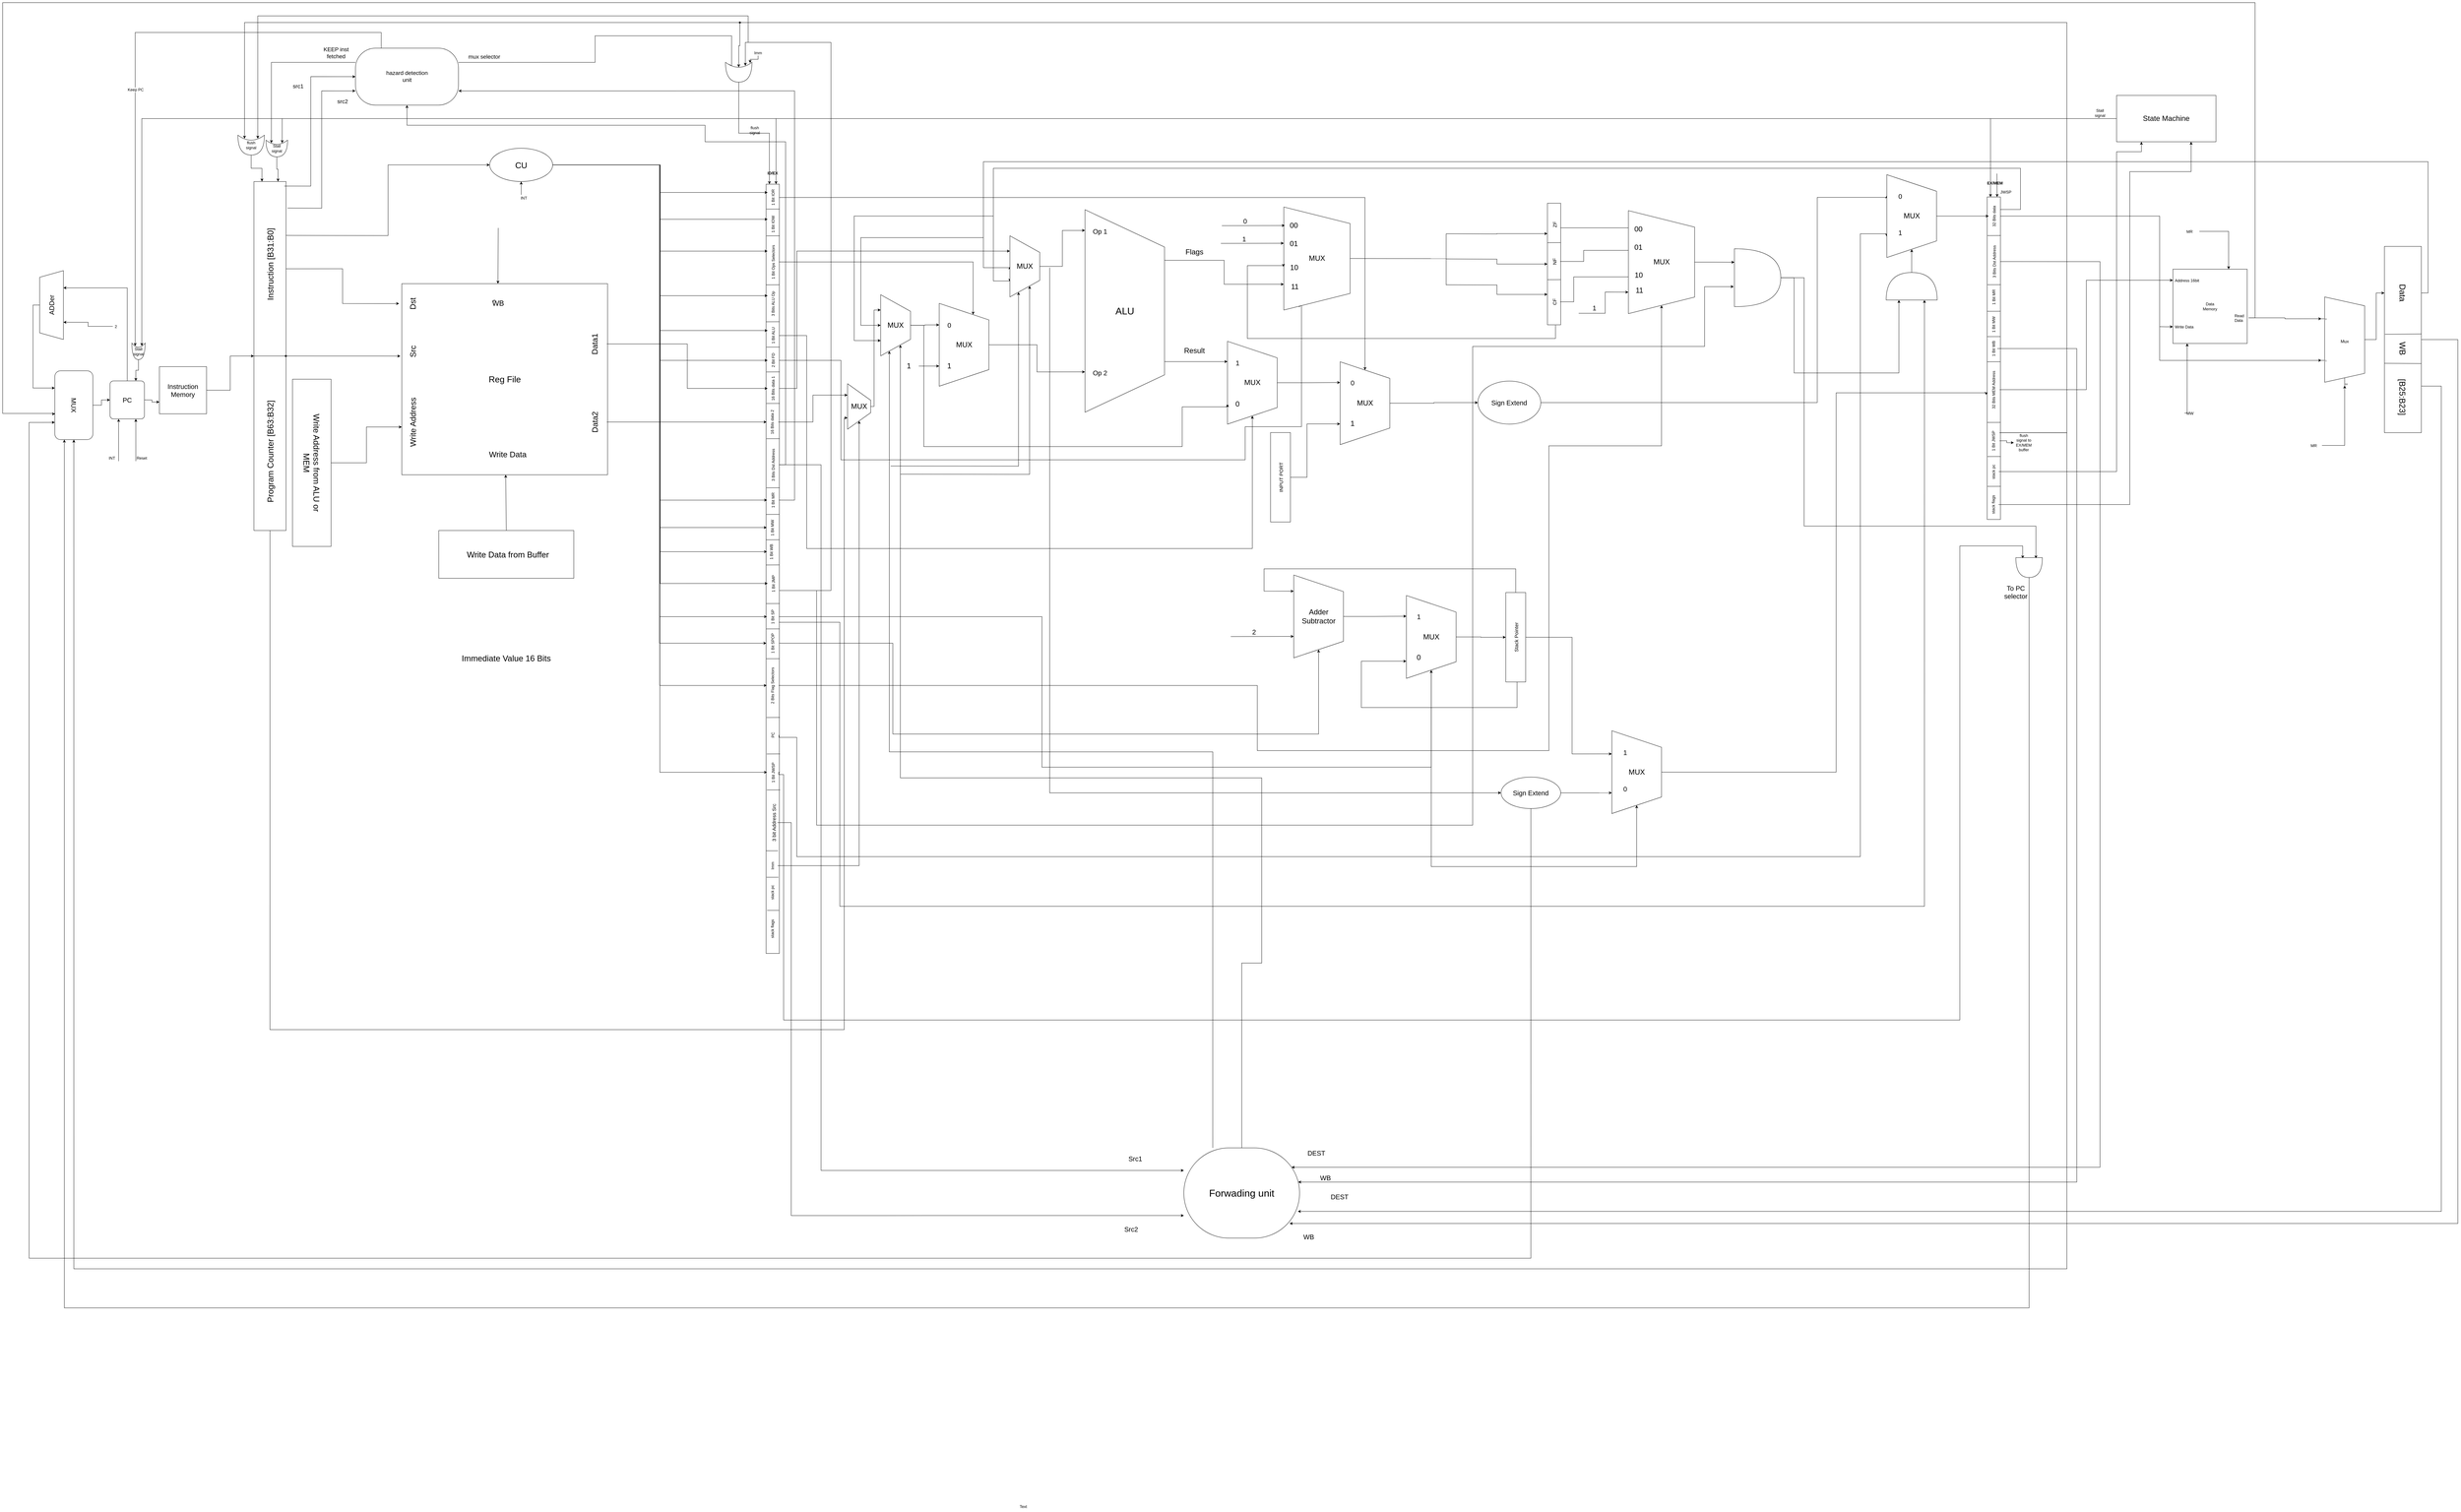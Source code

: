 <mxfile version="20.3.0" type="device" pages="3"><diagram id="QXJTXvzP6wHnWibgm48G" name="Page-1"><mxGraphModel dx="448" dy="1901" grid="1" gridSize="10" guides="1" tooltips="1" connect="1" arrows="1" fold="1" page="1" pageScale="1" pageWidth="850" pageHeight="1100" math="0" shadow="0"><root><mxCell id="0"/><mxCell id="1" parent="0"/><mxCell id="krdKlgwr9Hzn6o1Nw66E-171" value="" style="rounded=0;whiteSpace=wrap;html=1;horizontal=0;" parent="1" vertex="1"><mxGeometry x="3364.14" y="47.94" width="40" height="2322.06" as="geometry"/></mxCell><mxCell id="krdKlgwr9Hzn6o1Nw66E-172" style="edgeStyle=orthogonalEdgeStyle;rounded=0;orthogonalLoop=1;jettySize=auto;html=1;exitX=0.5;exitY=0;exitDx=0;exitDy=0;entryX=0;entryY=0.5;entryDx=0;entryDy=0;fontSize=22;" parent="1" source="krdKlgwr9Hzn6o1Nw66E-173" target="krdKlgwr9Hzn6o1Nw66E-234" edge="1"><mxGeometry relative="1" as="geometry"/></mxCell><mxCell id="krdKlgwr9Hzn6o1Nw66E-173" value="&lt;span style=&quot;color: rgb(0, 0, 0); font-family: Helvetica; font-size: 12px; font-style: normal; font-variant-ligatures: normal; font-variant-caps: normal; font-weight: 400; letter-spacing: normal; orphans: 2; text-indent: 0px; text-transform: none; widows: 2; word-spacing: 0px; -webkit-text-stroke-width: 0px; background-color: rgb(255, 255, 255); text-decoration-thickness: initial; text-decoration-style: initial; text-decoration-color: initial; float: none; display: inline !important;&quot;&gt;1 Bit IOR&lt;/span&gt;" style="text;whiteSpace=wrap;html=1;fontSize=15;align=center;direction=west;flipV=0;flipH=1;rotation=270;" parent="1" vertex="1"><mxGeometry x="3355.76" y="70.93" width="60.63" height="34.5" as="geometry"/></mxCell><mxCell id="krdKlgwr9Hzn6o1Nw66E-174" value="&lt;b&gt;ID/EX&lt;/b&gt;" style="text;html=1;strokeColor=none;fillColor=none;align=center;verticalAlign=middle;whiteSpace=wrap;rounded=0;" parent="1" vertex="1"><mxGeometry x="3354.14" width="60" height="30" as="geometry"/></mxCell><mxCell id="krdKlgwr9Hzn6o1Nw66E-175" value="" style="endArrow=none;html=1;rounded=0;entryX=0.04;entryY=0.692;entryDx=0;entryDy=0;entryPerimeter=0;" parent="1" edge="1"><mxGeometry width="50" height="50" relative="1" as="geometry"><mxPoint x="3405.14" y="122.94" as="sourcePoint"/><mxPoint x="3365.14" y="123.08" as="targetPoint"/></mxGeometry></mxCell><mxCell id="krdKlgwr9Hzn6o1Nw66E-176" value="&lt;span style=&quot;color: rgb(0, 0, 0); font-family: Helvetica; font-size: 12px; font-style: normal; font-variant-ligatures: normal; font-variant-caps: normal; font-weight: 400; letter-spacing: normal; orphans: 2; text-indent: 0px; text-transform: none; widows: 2; word-spacing: 0px; -webkit-text-stroke-width: 0px; background-color: rgb(255, 255, 255); text-decoration-thickness: initial; text-decoration-style: initial; text-decoration-color: initial; float: none; display: inline !important;&quot;&gt;1 Bit IOW&lt;/span&gt;" style="text;whiteSpace=wrap;html=1;fontSize=15;align=center;direction=west;flipV=0;flipH=1;rotation=270;" parent="1" vertex="1"><mxGeometry x="3355.76" y="151.88" width="60.63" height="34.5" as="geometry"/></mxCell><mxCell id="krdKlgwr9Hzn6o1Nw66E-177" value="" style="endArrow=none;html=1;rounded=0;entryX=0.04;entryY=0.692;entryDx=0;entryDy=0;entryPerimeter=0;" parent="1" edge="1"><mxGeometry width="50" height="50" relative="1" as="geometry"><mxPoint x="3405.14" y="203.89" as="sourcePoint"/><mxPoint x="3365.14" y="204.03" as="targetPoint"/></mxGeometry></mxCell><mxCell id="krdKlgwr9Hzn6o1Nw66E-178" style="edgeStyle=orthogonalEdgeStyle;rounded=0;orthogonalLoop=1;jettySize=auto;html=1;exitX=0.5;exitY=0;exitDx=0;exitDy=0;fontSize=20;entryX=0;entryY=0.25;entryDx=0;entryDy=0;" parent="1" source="krdKlgwr9Hzn6o1Nw66E-179" target="krdKlgwr9Hzn6o1Nw66E-220" edge="1"><mxGeometry relative="1" as="geometry"><mxPoint x="3966.64" y="282.109" as="targetPoint"/></mxGeometry></mxCell><mxCell id="krdKlgwr9Hzn6o1Nw66E-179" value="&lt;span style=&quot;color: rgb(0, 0, 0); font-family: Helvetica; font-size: 12px; font-style: normal; font-variant-ligatures: normal; font-variant-caps: normal; font-weight: 400; letter-spacing: normal; orphans: 2; text-indent: 0px; text-transform: none; widows: 2; word-spacing: 0px; -webkit-text-stroke-width: 0px; background-color: rgb(255, 255, 255); text-decoration-thickness: initial; text-decoration-style: initial; text-decoration-color: initial; float: none; display: inline !important;&quot;&gt;1 Bit Ops Selectors&lt;/span&gt;" style="text;whiteSpace=wrap;html=1;fontSize=15;align=center;direction=west;flipV=0;flipH=1;rotation=270;" parent="1" vertex="1"><mxGeometry x="3320.19" y="265.52" width="131.28" height="34.5" as="geometry"/></mxCell><mxCell id="krdKlgwr9Hzn6o1Nw66E-180" value="" style="endArrow=none;html=1;rounded=0;entryX=0.04;entryY=0.692;entryDx=0;entryDy=0;entryPerimeter=0;" parent="1" edge="1"><mxGeometry width="50" height="50" relative="1" as="geometry"><mxPoint x="3403.89" y="351.55" as="sourcePoint"/><mxPoint x="3363.89" y="351.69" as="targetPoint"/></mxGeometry></mxCell><mxCell id="krdKlgwr9Hzn6o1Nw66E-181" value="&lt;span style=&quot;color: rgb(0, 0, 0); font-family: Helvetica; font-size: 12px; font-style: normal; font-variant-ligatures: normal; font-variant-caps: normal; font-weight: 400; letter-spacing: normal; orphans: 2; text-indent: 0px; text-transform: none; widows: 2; word-spacing: 0px; -webkit-text-stroke-width: 0px; background-color: rgb(255, 255, 255); text-decoration-thickness: initial; text-decoration-style: initial; text-decoration-color: initial; float: none; display: inline !important;&quot;&gt;3 Bits ALU Op&lt;/span&gt;" style="text;whiteSpace=wrap;html=1;fontSize=15;align=center;direction=west;flipV=0;flipH=1;rotation=270;" parent="1" vertex="1"><mxGeometry x="3338.54" y="391.04" width="95.07" height="34.5" as="geometry"/></mxCell><mxCell id="krdKlgwr9Hzn6o1Nw66E-182" value="" style="endArrow=none;html=1;rounded=0;entryX=0.04;entryY=0.692;entryDx=0;entryDy=0;entryPerimeter=0;" parent="1" edge="1"><mxGeometry width="50" height="50" relative="1" as="geometry"><mxPoint x="3404.13" y="463.18" as="sourcePoint"/><mxPoint x="3364.13" y="463.32" as="targetPoint"/></mxGeometry></mxCell><mxCell id="krdKlgwr9Hzn6o1Nw66E-183" style="edgeStyle=orthogonalEdgeStyle;rounded=0;orthogonalLoop=1;jettySize=auto;html=1;exitX=0.5;exitY=0;exitDx=0;exitDy=0;fontSize=22;entryX=1;entryY=0.5;entryDx=0;entryDy=0;" parent="1" source="krdKlgwr9Hzn6o1Nw66E-184" target="krdKlgwr9Hzn6o1Nw66E-230" edge="1"><mxGeometry relative="1" as="geometry"><mxPoint x="4916.64" y="927.68" as="targetPoint"/><Array as="points"><mxPoint x="3486.64" y="504.68"/><mxPoint x="3486.64" y="1147.68"/><mxPoint x="4831.64" y="1147.68"/></Array></mxGeometry></mxCell><mxCell id="krdKlgwr9Hzn6o1Nw66E-184" value="&lt;span style=&quot;color: rgb(0, 0, 0); font-family: Helvetica; font-size: 12px; font-style: normal; font-variant-ligatures: normal; font-variant-caps: normal; font-weight: 400; letter-spacing: normal; orphans: 2; text-indent: 0px; text-transform: none; widows: 2; word-spacing: 0px; -webkit-text-stroke-width: 0px; background-color: rgb(255, 255, 255); text-decoration-thickness: initial; text-decoration-style: initial; text-decoration-color: initial; float: none; display: inline !important;&quot;&gt;1 Bit ALU&lt;/span&gt;" style="text;whiteSpace=wrap;html=1;fontSize=15;align=center;direction=west;flipV=0;flipH=1;rotation=270;" parent="1" vertex="1"><mxGeometry x="3355.76" y="487.68" width="60.63" height="34.5" as="geometry"/></mxCell><mxCell id="krdKlgwr9Hzn6o1Nw66E-185" value="" style="endArrow=none;html=1;rounded=0;entryX=0.04;entryY=0.692;entryDx=0;entryDy=0;entryPerimeter=0;" parent="1" edge="1"><mxGeometry width="50" height="50" relative="1" as="geometry"><mxPoint x="3405.14" y="539.69" as="sourcePoint"/><mxPoint x="3365.14" y="539.83" as="targetPoint"/></mxGeometry></mxCell><mxCell id="aATbHrrGa7qXs6Rx5Okv-2" style="edgeStyle=orthogonalEdgeStyle;rounded=0;orthogonalLoop=1;jettySize=auto;html=1;entryX=1;entryY=0.75;entryDx=0;entryDy=0;" parent="1" source="krdKlgwr9Hzn6o1Nw66E-186" target="krdKlgwr9Hzn6o1Nw66E-239" edge="1"><mxGeometry relative="1" as="geometry"><mxPoint x="4980" y="770" as="targetPoint"/><Array as="points"><mxPoint x="3590" y="580"/><mxPoint x="3590" y="880"/><mxPoint x="4810" y="880"/><mxPoint x="4810" y="780"/><mxPoint x="4980" y="780"/><mxPoint x="4980" y="414"/></Array></mxGeometry></mxCell><mxCell id="krdKlgwr9Hzn6o1Nw66E-186" value="&lt;span style=&quot;color: rgb(0, 0, 0); font-family: Helvetica; font-size: 12px; font-style: normal; font-variant-ligatures: normal; font-variant-caps: normal; font-weight: 400; letter-spacing: normal; orphans: 2; text-indent: 0px; text-transform: none; widows: 2; word-spacing: 0px; -webkit-text-stroke-width: 0px; background-color: rgb(255, 255, 255); text-decoration-thickness: initial; text-decoration-style: initial; text-decoration-color: initial; float: none; display: inline !important;&quot;&gt;2 Bit FD&lt;/span&gt;" style="text;whiteSpace=wrap;html=1;fontSize=15;align=center;direction=west;flipV=0;flipH=1;rotation=270;" parent="1" vertex="1"><mxGeometry x="3355.76" y="562.54" width="60.63" height="34.5" as="geometry"/></mxCell><mxCell id="krdKlgwr9Hzn6o1Nw66E-187" value="" style="endArrow=none;html=1;rounded=0;entryX=0.04;entryY=0.692;entryDx=0;entryDy=0;entryPerimeter=0;" parent="1" edge="1"><mxGeometry width="50" height="50" relative="1" as="geometry"><mxPoint x="3405.14" y="614.55" as="sourcePoint"/><mxPoint x="3365.14" y="614.69" as="targetPoint"/></mxGeometry></mxCell><mxCell id="krdKlgwr9Hzn6o1Nw66E-188" style="edgeStyle=orthogonalEdgeStyle;rounded=0;orthogonalLoop=1;jettySize=auto;html=1;fontSize=20;entryX=0.25;entryY=1;entryDx=0;entryDy=0;" parent="1" source="krdKlgwr9Hzn6o1Nw66E-190" target="yxH7VetUCuLqe1QKNmbS-51" edge="1"><mxGeometry relative="1" as="geometry"><mxPoint x="4116.64" y="207.68" as="targetPoint"/><Array as="points"><mxPoint x="3457" y="664"/><mxPoint x="3457" y="250"/></Array></mxGeometry></mxCell><mxCell id="krdKlgwr9Hzn6o1Nw66E-190" value="&lt;span style=&quot;color: rgb(0, 0, 0); font-family: Helvetica; font-size: 12px; font-style: normal; font-variant-ligatures: normal; font-variant-caps: normal; font-weight: 400; letter-spacing: normal; orphans: 2; text-indent: 0px; text-transform: none; widows: 2; word-spacing: 0px; -webkit-text-stroke-width: 0px; background-color: rgb(255, 255, 255); text-decoration-thickness: initial; text-decoration-style: initial; text-decoration-color: initial; float: none; display: inline !important;&quot;&gt;16 Bits data 1&lt;/span&gt;" style="text;whiteSpace=wrap;html=1;fontSize=15;align=center;direction=west;flipV=0;flipH=1;rotation=270;" parent="1" vertex="1"><mxGeometry x="3346.2" y="647.24" width="79.75" height="34.5" as="geometry"/></mxCell><mxCell id="krdKlgwr9Hzn6o1Nw66E-191" value="" style="endArrow=none;html=1;rounded=0;entryX=0.04;entryY=0.692;entryDx=0;entryDy=0;entryPerimeter=0;" parent="1" edge="1"><mxGeometry width="50" height="50" relative="1" as="geometry"><mxPoint x="3405.14" y="709.69" as="sourcePoint"/><mxPoint x="3365.14" y="709.83" as="targetPoint"/></mxGeometry></mxCell><mxCell id="Z8Y1_xkje3jEM4gioZjf-2" style="edgeStyle=orthogonalEdgeStyle;rounded=0;orthogonalLoop=1;jettySize=auto;html=1;exitX=0.5;exitY=0;exitDx=0;exitDy=0;entryX=0.25;entryY=1;entryDx=0;entryDy=0;" edge="1" parent="1" source="krdKlgwr9Hzn6o1Nw66E-194" target="Z8Y1_xkje3jEM4gioZjf-1"><mxGeometry relative="1" as="geometry"/></mxCell><mxCell id="krdKlgwr9Hzn6o1Nw66E-194" value="&lt;span style=&quot;color: rgb(0, 0, 0); font-family: Helvetica; font-size: 12px; font-style: normal; font-variant-ligatures: normal; font-variant-caps: normal; font-weight: 400; letter-spacing: normal; orphans: 2; text-indent: 0px; text-transform: none; widows: 2; word-spacing: 0px; -webkit-text-stroke-width: 0px; background-color: rgb(255, 255, 255); text-decoration-thickness: initial; text-decoration-style: initial; text-decoration-color: initial; float: none; display: inline !important;&quot;&gt;16 Bits data 2&lt;/span&gt;" style="text;whiteSpace=wrap;html=1;fontSize=15;align=center;direction=west;flipV=0;flipH=1;rotation=270;" parent="1" vertex="1"><mxGeometry x="3343.54" y="748.26" width="79.75" height="35.21" as="geometry"/></mxCell><mxCell id="krdKlgwr9Hzn6o1Nw66E-195" value="" style="endArrow=none;html=1;rounded=0;entryX=0.04;entryY=0.692;entryDx=0;entryDy=0;entryPerimeter=0;" parent="1" edge="1"><mxGeometry width="50" height="50" relative="1" as="geometry"><mxPoint x="3405.14" y="816.13" as="sourcePoint"/><mxPoint x="3365.14" y="816.27" as="targetPoint"/></mxGeometry></mxCell><mxCell id="yxH7VetUCuLqe1QKNmbS-48" style="edgeStyle=orthogonalEdgeStyle;rounded=0;orthogonalLoop=1;jettySize=auto;html=1;exitX=0.5;exitY=0;exitDx=0;exitDy=0;fontSize=15;entryX=0;entryY=0.25;entryDx=0;entryDy=0;" parent="1" source="krdKlgwr9Hzn6o1Nw66E-196" target="yxH7VetUCuLqe1QKNmbS-3" edge="1"><mxGeometry relative="1" as="geometry"><mxPoint x="3559.547" y="2945.705" as="targetPoint"/><Array as="points"><mxPoint x="3530" y="895"/><mxPoint x="3530" y="3025"/></Array></mxGeometry></mxCell><mxCell id="Enb-wZhx9XEx-57psqK4-3" style="edgeStyle=orthogonalEdgeStyle;rounded=0;orthogonalLoop=1;jettySize=auto;html=1;exitX=0.5;exitY=0;exitDx=0;exitDy=0;strokeColor=#000000;strokeWidth=1;fontSize=12;entryX=0.5;entryY=1;entryDx=0;entryDy=0;" parent="1" source="krdKlgwr9Hzn6o1Nw66E-196" target="krdKlgwr9Hzn6o1Nw66E-367" edge="1"><mxGeometry relative="1" as="geometry"><mxPoint x="2360" y="-70" as="targetPoint"/><Array as="points"><mxPoint x="3423" y="895"/><mxPoint x="3423" y="-80"/><mxPoint x="3180" y="-80"/><mxPoint x="3180" y="-130"/><mxPoint x="2280" y="-130"/></Array></mxGeometry></mxCell><mxCell id="krdKlgwr9Hzn6o1Nw66E-196" value="&lt;span style=&quot;color: rgb(0, 0, 0); font-family: Helvetica; font-size: 12px; font-style: normal; font-variant-ligatures: normal; font-variant-caps: normal; font-weight: 400; letter-spacing: normal; orphans: 2; text-indent: 0px; text-transform: none; widows: 2; word-spacing: 0px; -webkit-text-stroke-width: 0px; background-color: rgb(255, 255, 255); text-decoration-thickness: initial; text-decoration-style: initial; text-decoration-color: initial; float: none; display: inline !important;&quot;&gt;3 Bits Dst Address&lt;/span&gt;" style="text;whiteSpace=wrap;html=1;fontSize=15;align=center;direction=west;flipV=0;flipH=1;rotation=270;" parent="1" vertex="1"><mxGeometry x="3321.53" y="877.63" width="129.09" height="34.5" as="geometry"/></mxCell><mxCell id="krdKlgwr9Hzn6o1Nw66E-197" value="" style="endArrow=none;html=1;rounded=0;entryX=0.04;entryY=0.692;entryDx=0;entryDy=0;entryPerimeter=0;" parent="1" edge="1"><mxGeometry width="50" height="50" relative="1" as="geometry"><mxPoint x="3405.14" y="964.41" as="sourcePoint"/><mxPoint x="3365.14" y="964.55" as="targetPoint"/></mxGeometry></mxCell><mxCell id="Enb-wZhx9XEx-57psqK4-2" style="edgeStyle=orthogonalEdgeStyle;rounded=0;orthogonalLoop=1;jettySize=auto;html=1;exitX=0.5;exitY=1;exitDx=0;exitDy=0;entryX=1;entryY=0.75;entryDx=0;entryDy=0;strokeColor=#000000;strokeWidth=1;fontSize=12;" parent="1" source="krdKlgwr9Hzn6o1Nw66E-198" target="krdKlgwr9Hzn6o1Nw66E-367" edge="1"><mxGeometry relative="1" as="geometry"><Array as="points"><mxPoint x="3450" y="1001"/><mxPoint x="3450" y="-234"/></Array></mxGeometry></mxCell><mxCell id="krdKlgwr9Hzn6o1Nw66E-198" value="1 Bit MR" style="text;html=1;strokeColor=none;fillColor=none;align=center;verticalAlign=middle;whiteSpace=wrap;rounded=0;rotation=270;" parent="1" vertex="1"><mxGeometry x="3360.14" y="983.66" width="50" height="35.78" as="geometry"/></mxCell><mxCell id="krdKlgwr9Hzn6o1Nw66E-199" value="1 Bit MW" style="text;html=1;strokeColor=none;fillColor=none;align=center;verticalAlign=middle;whiteSpace=wrap;rounded=0;rotation=270;" parent="1" vertex="1"><mxGeometry x="3350.39" y="1066.42" width="67.49" height="36" as="geometry"/></mxCell><mxCell id="krdKlgwr9Hzn6o1Nw66E-200" value="1 Bit WB" style="text;html=1;strokeColor=none;fillColor=none;align=center;verticalAlign=middle;whiteSpace=wrap;rounded=0;rotation=270;" parent="1" vertex="1"><mxGeometry x="3347" y="1143.4" width="67.49" height="27.79" as="geometry"/></mxCell><mxCell id="krdKlgwr9Hzn6o1Nw66E-201" value="" style="endArrow=none;html=1;rounded=0;entryX=0.04;entryY=0.692;entryDx=0;entryDy=0;entryPerimeter=0;" parent="1" edge="1"><mxGeometry width="50" height="50" relative="1" as="geometry"><mxPoint x="3404.13" y="1044.68" as="sourcePoint"/><mxPoint x="3364.13" y="1044.82" as="targetPoint"/></mxGeometry></mxCell><mxCell id="krdKlgwr9Hzn6o1Nw66E-202" value="" style="endArrow=none;html=1;rounded=0;entryX=0.04;entryY=0.692;entryDx=0;entryDy=0;entryPerimeter=0;" parent="1" edge="1"><mxGeometry width="50" height="50" relative="1" as="geometry"><mxPoint x="3404.13" y="1121.18" as="sourcePoint"/><mxPoint x="3364.13" y="1121.32" as="targetPoint"/></mxGeometry></mxCell><mxCell id="krdKlgwr9Hzn6o1Nw66E-203" value="" style="endArrow=none;html=1;rounded=0;entryX=0.04;entryY=0.692;entryDx=0;entryDy=0;entryPerimeter=0;" parent="1" edge="1"><mxGeometry width="50" height="50" relative="1" as="geometry"><mxPoint x="3404.14" y="1197.18" as="sourcePoint"/><mxPoint x="3364.14" y="1197.32" as="targetPoint"/></mxGeometry></mxCell><mxCell id="krdKlgwr9Hzn6o1Nw66E-204" style="edgeStyle=orthogonalEdgeStyle;rounded=0;orthogonalLoop=1;jettySize=auto;html=1;exitX=0.25;exitY=1;exitDx=0;exitDy=0;fontSize=20;entryX=-0.015;entryY=0.654;entryDx=0;entryDy=0;entryPerimeter=0;" parent="1" source="krdKlgwr9Hzn6o1Nw66E-205" target="krdKlgwr9Hzn6o1Nw66E-293" edge="1"><mxGeometry relative="1" as="geometry"><mxPoint x="6236.64" y="417.68" as="targetPoint"/><Array as="points"><mxPoint x="3516.64" y="1274.68"/><mxPoint x="3516.64" y="1982.68"/><mxPoint x="5496.64" y="1982.68"/><mxPoint x="5496.64" y="537.68"/><mxPoint x="6196.64" y="537.68"/><mxPoint x="6196.64" y="357.68"/></Array></mxGeometry></mxCell><mxCell id="xOtqgyuqr2D1U3S5Uggr-2" style="edgeStyle=orthogonalEdgeStyle;rounded=0;orthogonalLoop=1;jettySize=auto;html=1;exitX=0.25;exitY=1;exitDx=0;exitDy=0;entryX=0.175;entryY=0.25;entryDx=0;entryDy=0;entryPerimeter=0;" parent="1" source="krdKlgwr9Hzn6o1Nw66E-205" target="xOtqgyuqr2D1U3S5Uggr-1" edge="1"><mxGeometry relative="1" as="geometry"><mxPoint x="3540" y="-380" as="targetPoint"/><Array as="points"><mxPoint x="3560" y="1275"/><mxPoint x="3560" y="-380"/><mxPoint x="3302" y="-380"/></Array></mxGeometry></mxCell><mxCell id="krdKlgwr9Hzn6o1Nw66E-205" value="1 Bit JMP" style="text;html=1;strokeColor=none;fillColor=none;align=center;verticalAlign=middle;whiteSpace=wrap;rounded=0;rotation=270;" parent="1" vertex="1"><mxGeometry x="3344.24" y="1235.28" width="85.2" height="35.78" as="geometry"/></mxCell><mxCell id="krdKlgwr9Hzn6o1Nw66E-206" style="edgeStyle=orthogonalEdgeStyle;rounded=0;orthogonalLoop=1;jettySize=auto;html=1;exitX=0.5;exitY=1;exitDx=0;exitDy=0;fontSize=20;entryX=1;entryY=0.5;entryDx=0;entryDy=0;" parent="1" source="krdKlgwr9Hzn6o1Nw66E-208" target="krdKlgwr9Hzn6o1Nw66E-267" edge="1"><mxGeometry relative="1" as="geometry"><mxPoint x="4256.64" y="1807.68" as="targetPoint"/><Array as="points"><mxPoint x="4196.64" y="1353.68"/><mxPoint x="4196.64" y="1807.68"/><mxPoint x="5371.64" y="1807.68"/></Array></mxGeometry></mxCell><mxCell id="krdKlgwr9Hzn6o1Nw66E-207" style="edgeStyle=orthogonalEdgeStyle;rounded=0;orthogonalLoop=1;jettySize=auto;html=1;exitX=0.25;exitY=1;exitDx=0;exitDy=0;fontSize=20;entryX=0;entryY=0.75;entryDx=0;entryDy=0;entryPerimeter=0;" parent="1" source="krdKlgwr9Hzn6o1Nw66E-208" target="krdKlgwr9Hzn6o1Nw66E-317" edge="1"><mxGeometry relative="1" as="geometry"><mxPoint x="3626.64" y="2227.68" as="targetPoint"/><Array as="points"><mxPoint x="3586.64" y="1370.68"/><mxPoint x="3586.64" y="2227.68"/><mxPoint x="6860.64" y="2227.68"/></Array></mxGeometry></mxCell><mxCell id="krdKlgwr9Hzn6o1Nw66E-208" value="1 Bit SP" style="text;html=1;strokeColor=none;fillColor=none;align=center;verticalAlign=middle;whiteSpace=wrap;rounded=0;rotation=270;" parent="1" vertex="1"><mxGeometry x="3351.09" y="1335.44" width="67.49" height="36" as="geometry"/></mxCell><mxCell id="krdKlgwr9Hzn6o1Nw66E-209" style="edgeStyle=orthogonalEdgeStyle;rounded=0;orthogonalLoop=1;jettySize=auto;html=1;exitX=0.5;exitY=1;exitDx=0;exitDy=0;fontSize=20;entryX=1;entryY=0.5;entryDx=0;entryDy=0;" parent="1" source="krdKlgwr9Hzn6o1Nw66E-210" target="krdKlgwr9Hzn6o1Nw66E-264" edge="1"><mxGeometry relative="1" as="geometry"><mxPoint x="3788.926" y="1707.68" as="targetPoint"/><Array as="points"><mxPoint x="3746.64" y="1433.68"/><mxPoint x="3746.64" y="1707.68"/><mxPoint x="5031.64" y="1707.68"/></Array></mxGeometry></mxCell><mxCell id="krdKlgwr9Hzn6o1Nw66E-210" value="1 Bit SPOP" style="text;html=1;strokeColor=none;fillColor=none;align=center;verticalAlign=middle;whiteSpace=wrap;rounded=0;rotation=270;" parent="1" vertex="1"><mxGeometry x="3343.17" y="1414.44" width="81.94" height="38.17" as="geometry"/></mxCell><mxCell id="krdKlgwr9Hzn6o1Nw66E-211" value="" style="endArrow=none;html=1;rounded=0;entryX=0.04;entryY=0.692;entryDx=0;entryDy=0;entryPerimeter=0;" parent="1" edge="1"><mxGeometry width="50" height="50" relative="1" as="geometry"><mxPoint x="3404.83" y="1313.7" as="sourcePoint"/><mxPoint x="3364.83" y="1313.84" as="targetPoint"/></mxGeometry></mxCell><mxCell id="krdKlgwr9Hzn6o1Nw66E-212" value="" style="endArrow=none;html=1;rounded=0;entryX=0.04;entryY=0.692;entryDx=0;entryDy=0;entryPerimeter=0;" parent="1" edge="1"><mxGeometry width="50" height="50" relative="1" as="geometry"><mxPoint x="3404.83" y="1390.2" as="sourcePoint"/><mxPoint x="3364.83" y="1390.34" as="targetPoint"/></mxGeometry></mxCell><mxCell id="krdKlgwr9Hzn6o1Nw66E-213" value="" style="endArrow=none;html=1;rounded=0;entryX=0.04;entryY=0.692;entryDx=0;entryDy=0;entryPerimeter=0;" parent="1" edge="1"><mxGeometry width="50" height="50" relative="1" as="geometry"><mxPoint x="3404.84" y="1480.2" as="sourcePoint"/><mxPoint x="3364.84" y="1480.34" as="targetPoint"/></mxGeometry></mxCell><mxCell id="krdKlgwr9Hzn6o1Nw66E-214" style="edgeStyle=orthogonalEdgeStyle;rounded=0;orthogonalLoop=1;jettySize=auto;html=1;exitX=0.5;exitY=1;exitDx=0;exitDy=0;entryX=1;entryY=0.5;entryDx=0;entryDy=0;" parent="1" source="krdKlgwr9Hzn6o1Nw66E-215" target="krdKlgwr9Hzn6o1Nw66E-284" edge="1"><mxGeometry relative="1" as="geometry"><mxPoint x="5766.64" y="838.08" as="targetPoint"/><Array as="points"><mxPoint x="4846.64" y="1560.68"/><mxPoint x="4846.64" y="1757.68"/><mxPoint x="5726.64" y="1757.68"/><mxPoint x="5726.64" y="837.68"/><mxPoint x="6066.64" y="837.68"/></Array></mxGeometry></mxCell><mxCell id="krdKlgwr9Hzn6o1Nw66E-215" value="2 Bits Flag Selectors" style="text;html=1;strokeColor=none;fillColor=none;align=center;verticalAlign=middle;whiteSpace=wrap;rounded=0;rotation=270;" parent="1" vertex="1"><mxGeometry x="3310" y="1543.08" width="148.28" height="36" as="geometry"/></mxCell><mxCell id="krdKlgwr9Hzn6o1Nw66E-216" style="edgeStyle=orthogonalEdgeStyle;rounded=0;orthogonalLoop=1;jettySize=auto;html=1;exitX=0.75;exitY=0;exitDx=0;exitDy=0;fontSize=22;" parent="1" source="krdKlgwr9Hzn6o1Nw66E-218" edge="1"><mxGeometry relative="1" as="geometry"><mxPoint x="4756.64" y="583.537" as="targetPoint"/></mxGeometry></mxCell><mxCell id="krdKlgwr9Hzn6o1Nw66E-217" style="edgeStyle=orthogonalEdgeStyle;rounded=0;orthogonalLoop=1;jettySize=auto;html=1;exitX=0.25;exitY=0;exitDx=0;exitDy=0;fontSize=22;entryX=0.75;entryY=1;entryDx=0;entryDy=0;" parent="1" source="krdKlgwr9Hzn6o1Nw66E-218" target="krdKlgwr9Hzn6o1Nw66E-239" edge="1"><mxGeometry relative="1" as="geometry"><mxPoint x="4756.64" y="277.823" as="targetPoint"/></mxGeometry></mxCell><mxCell id="krdKlgwr9Hzn6o1Nw66E-218" value="&lt;font style=&quot;font-size: 29px;&quot;&gt;ALU&lt;/font&gt;" style="shape=trapezoid;perimeter=trapezoidPerimeter;whiteSpace=wrap;html=1;fixedSize=1;direction=south;size=112.75;" parent="1" vertex="1"><mxGeometry x="4326.64" y="124.93" width="240" height="611.37" as="geometry"/></mxCell><mxCell id="krdKlgwr9Hzn6o1Nw66E-219" style="edgeStyle=orthogonalEdgeStyle;rounded=0;orthogonalLoop=1;jettySize=auto;html=1;exitX=0.5;exitY=0;exitDx=0;exitDy=0;fontSize=22;entryX=0;entryY=0.5;entryDx=0;entryDy=0;" parent="1" source="krdKlgwr9Hzn6o1Nw66E-220" target="krdKlgwr9Hzn6o1Nw66E-221" edge="1"><mxGeometry relative="1" as="geometry"><mxPoint x="4316.64" y="617.68" as="targetPoint"/></mxGeometry></mxCell><mxCell id="krdKlgwr9Hzn6o1Nw66E-220" value="&lt;font style=&quot;font-size: 22px;&quot;&gt;MUX&lt;/font&gt;" style="shape=trapezoid;perimeter=trapezoidPerimeter;whiteSpace=wrap;html=1;fixedSize=1;direction=south;size=50;" parent="1" vertex="1"><mxGeometry x="3886.64" y="407.68" width="150" height="250.07" as="geometry"/></mxCell><mxCell id="krdKlgwr9Hzn6o1Nw66E-221" value="&lt;font style=&quot;font-size: 20px;&quot;&gt;Op 2&lt;/font&gt;" style="text;html=1;strokeColor=none;fillColor=none;align=center;verticalAlign=middle;whiteSpace=wrap;rounded=0;fontSize=29;" parent="1" vertex="1"><mxGeometry x="4326.64" y="599.55" width="90" height="30" as="geometry"/></mxCell><mxCell id="krdKlgwr9Hzn6o1Nw66E-222" value="&lt;font style=&quot;font-size: 20px;&quot;&gt;Op 1&lt;/font&gt;" style="text;html=1;strokeColor=none;fillColor=none;align=center;verticalAlign=middle;whiteSpace=wrap;rounded=0;fontSize=29;" parent="1" vertex="1"><mxGeometry x="4326.64" y="172.56" width="90" height="30" as="geometry"/></mxCell><mxCell id="krdKlgwr9Hzn6o1Nw66E-223" value="0" style="text;html=1;strokeColor=none;fillColor=none;align=center;verticalAlign=middle;whiteSpace=wrap;rounded=0;fontSize=20;" parent="1" vertex="1"><mxGeometry x="3886.64" y="457.68" width="60" height="30" as="geometry"/></mxCell><mxCell id="krdKlgwr9Hzn6o1Nw66E-224" value="1" style="text;html=1;strokeColor=none;fillColor=none;align=center;verticalAlign=middle;whiteSpace=wrap;rounded=0;fontSize=22;" parent="1" vertex="1"><mxGeometry x="3886.64" y="582.05" width="60" height="30" as="geometry"/></mxCell><mxCell id="Z8Y1_xkje3jEM4gioZjf-5" value="" style="edgeStyle=orthogonalEdgeStyle;rounded=0;orthogonalLoop=1;jettySize=auto;html=1;" edge="1" parent="1" source="krdKlgwr9Hzn6o1Nw66E-226" target="krdKlgwr9Hzn6o1Nw66E-224"><mxGeometry relative="1" as="geometry"/></mxCell><mxCell id="krdKlgwr9Hzn6o1Nw66E-226" value="1" style="text;html=1;strokeColor=none;fillColor=none;align=center;verticalAlign=middle;whiteSpace=wrap;rounded=0;fontSize=22;" parent="1" vertex="1"><mxGeometry x="3765" y="582.05" width="60" height="30" as="geometry"/></mxCell><mxCell id="krdKlgwr9Hzn6o1Nw66E-227" value="Flags" style="text;html=1;strokeColor=none;fillColor=none;align=center;verticalAlign=middle;whiteSpace=wrap;rounded=0;fontSize=22;" parent="1" vertex="1"><mxGeometry x="4626.64" y="237.56" width="60" height="30" as="geometry"/></mxCell><mxCell id="krdKlgwr9Hzn6o1Nw66E-228" value="Result" style="text;html=1;strokeColor=none;fillColor=none;align=center;verticalAlign=middle;whiteSpace=wrap;rounded=0;fontSize=22;" parent="1" vertex="1"><mxGeometry x="4626.64" y="536.18" width="60" height="30" as="geometry"/></mxCell><mxCell id="krdKlgwr9Hzn6o1Nw66E-229" style="edgeStyle=orthogonalEdgeStyle;rounded=0;orthogonalLoop=1;jettySize=auto;html=1;exitX=0.5;exitY=0;exitDx=0;exitDy=0;entryX=0.25;entryY=1;entryDx=0;entryDy=0;fontSize=22;" parent="1" source="krdKlgwr9Hzn6o1Nw66E-230" target="krdKlgwr9Hzn6o1Nw66E-234" edge="1"><mxGeometry relative="1" as="geometry"/></mxCell><mxCell id="krdKlgwr9Hzn6o1Nw66E-230" value="&lt;font style=&quot;font-size: 22px;&quot;&gt;MUX&lt;/font&gt;" style="shape=trapezoid;perimeter=trapezoidPerimeter;whiteSpace=wrap;html=1;fixedSize=1;direction=south;size=50;" parent="1" vertex="1"><mxGeometry x="4756.64" y="522.18" width="150" height="250.07" as="geometry"/></mxCell><mxCell id="krdKlgwr9Hzn6o1Nw66E-231" value="1" style="text;html=1;strokeColor=none;fillColor=none;align=center;verticalAlign=middle;whiteSpace=wrap;rounded=0;fontSize=20;" parent="1" vertex="1"><mxGeometry x="4756.64" y="572.18" width="60" height="30" as="geometry"/></mxCell><mxCell id="krdKlgwr9Hzn6o1Nw66E-232" value="0" style="text;html=1;strokeColor=none;fillColor=none;align=center;verticalAlign=middle;whiteSpace=wrap;rounded=0;fontSize=22;" parent="1" vertex="1"><mxGeometry x="4756.64" y="696.55" width="60" height="30" as="geometry"/></mxCell><mxCell id="krdKlgwr9Hzn6o1Nw66E-233" style="edgeStyle=orthogonalEdgeStyle;rounded=0;orthogonalLoop=1;jettySize=auto;html=1;exitX=0.5;exitY=0;exitDx=0;exitDy=0;fontSize=20;entryX=0;entryY=0.5;entryDx=0;entryDy=0;" parent="1" source="krdKlgwr9Hzn6o1Nw66E-234" target="krdKlgwr9Hzn6o1Nw66E-311" edge="1"><mxGeometry relative="1" as="geometry"><mxPoint x="5506.64" y="709.68" as="targetPoint"/></mxGeometry></mxCell><mxCell id="krdKlgwr9Hzn6o1Nw66E-234" value="&lt;font style=&quot;font-size: 22px;&quot;&gt;MUX&lt;/font&gt;" style="shape=trapezoid;perimeter=trapezoidPerimeter;whiteSpace=wrap;html=1;fixedSize=1;direction=south;size=50;" parent="1" vertex="1"><mxGeometry x="5096.64" y="584.05" width="150" height="250.07" as="geometry"/></mxCell><mxCell id="krdKlgwr9Hzn6o1Nw66E-235" value="0" style="text;html=1;strokeColor=none;fillColor=none;align=center;verticalAlign=middle;whiteSpace=wrap;rounded=0;fontSize=20;" parent="1" vertex="1"><mxGeometry x="5103.64" y="632.05" width="60" height="30" as="geometry"/></mxCell><mxCell id="krdKlgwr9Hzn6o1Nw66E-236" value="1" style="text;html=1;strokeColor=none;fillColor=none;align=center;verticalAlign=middle;whiteSpace=wrap;rounded=0;fontSize=22;" parent="1" vertex="1"><mxGeometry x="5103.64" y="756.42" width="60" height="30" as="geometry"/></mxCell><mxCell id="krdKlgwr9Hzn6o1Nw66E-237" style="edgeStyle=orthogonalEdgeStyle;rounded=0;orthogonalLoop=1;jettySize=auto;html=1;exitX=0.5;exitY=0;exitDx=0;exitDy=0;fontSize=12;entryX=0.75;entryY=1;entryDx=0;entryDy=0;" parent="1" source="krdKlgwr9Hzn6o1Nw66E-238" target="krdKlgwr9Hzn6o1Nw66E-234" edge="1"><mxGeometry relative="1" as="geometry"><mxPoint x="5076.64" y="757.68" as="targetPoint"/><Array as="points"><mxPoint x="4996.64" y="932.68"/><mxPoint x="4996.64" y="771.68"/></Array></mxGeometry></mxCell><mxCell id="krdKlgwr9Hzn6o1Nw66E-238" value="&lt;font style=&quot;font-size: 15px;&quot;&gt;INPUT PORT&lt;/font&gt;" style="rounded=0;whiteSpace=wrap;html=1;fontSize=22;direction=south;horizontal=0;" parent="1" vertex="1"><mxGeometry x="4886.64" y="797.71" width="60" height="270" as="geometry"/></mxCell><mxCell id="krdKlgwr9Hzn6o1Nw66E-239" value="&lt;font style=&quot;font-size: 22px;&quot;&gt;MUX&lt;/font&gt;" style="shape=trapezoid;perimeter=trapezoidPerimeter;whiteSpace=wrap;html=1;fixedSize=1;direction=south;size=50;" parent="1" vertex="1"><mxGeometry x="4926.64" y="116.8" width="200" height="311.02" as="geometry"/></mxCell><mxCell id="krdKlgwr9Hzn6o1Nw66E-240" value="00" style="text;html=1;strokeColor=none;fillColor=none;align=center;verticalAlign=middle;whiteSpace=wrap;rounded=0;fontSize=22;" parent="1" vertex="1"><mxGeometry x="4926.64" y="158.38" width="60" height="30" as="geometry"/></mxCell><mxCell id="krdKlgwr9Hzn6o1Nw66E-241" value="01" style="text;html=1;strokeColor=none;fillColor=none;align=center;verticalAlign=middle;whiteSpace=wrap;rounded=0;fontSize=22;" parent="1" vertex="1"><mxGeometry x="4926.64" y="212.68" width="60" height="30" as="geometry"/></mxCell><mxCell id="krdKlgwr9Hzn6o1Nw66E-242" value="10" style="text;html=1;strokeColor=none;fillColor=none;align=center;verticalAlign=middle;whiteSpace=wrap;rounded=0;fontSize=22;" parent="1" vertex="1"><mxGeometry x="4926.64" y="284.56" width="62" height="30" as="geometry"/></mxCell><mxCell id="krdKlgwr9Hzn6o1Nw66E-243" value="11" style="text;html=1;strokeColor=none;fillColor=none;align=center;verticalAlign=middle;whiteSpace=wrap;rounded=0;fontSize=22;" parent="1" vertex="1"><mxGeometry x="4929.64" y="342.68" width="60" height="30" as="geometry"/></mxCell><mxCell id="krdKlgwr9Hzn6o1Nw66E-244" style="edgeStyle=orthogonalEdgeStyle;rounded=0;orthogonalLoop=1;jettySize=auto;html=1;fontSize=15;entryX=0.594;entryY=1.005;entryDx=0;entryDy=0;entryPerimeter=0;" parent="1" edge="1"><mxGeometry relative="1" as="geometry"><mxPoint x="4925.64" y="297.546" as="targetPoint"/><mxPoint x="5746.64" y="473.68" as="sourcePoint"/><Array as="points"><mxPoint x="5746.64" y="513.68"/><mxPoint x="4816.64" y="513.68"/><mxPoint x="4816.64" y="293.68"/><mxPoint x="4925.64" y="293.68"/></Array></mxGeometry></mxCell><mxCell id="krdKlgwr9Hzn6o1Nw66E-245" value="" style="endArrow=classic;html=1;rounded=0;fontSize=15;" parent="1" edge="1"><mxGeometry width="50" height="50" relative="1" as="geometry"><mxPoint x="4736.64" y="226.68" as="sourcePoint"/><mxPoint x="4926.64" y="226.25" as="targetPoint"/></mxGeometry></mxCell><mxCell id="krdKlgwr9Hzn6o1Nw66E-246" value="&lt;font style=&quot;font-size: 20px;&quot;&gt;1&lt;/font&gt;" style="text;html=1;strokeColor=none;fillColor=none;align=center;verticalAlign=middle;whiteSpace=wrap;rounded=0;fontSize=15;" parent="1" vertex="1"><mxGeometry x="4776.64" y="197.68" width="60" height="30" as="geometry"/></mxCell><mxCell id="krdKlgwr9Hzn6o1Nw66E-247" value="" style="endArrow=classic;html=1;rounded=0;fontSize=15;" parent="1" edge="1"><mxGeometry width="50" height="50" relative="1" as="geometry"><mxPoint x="4739.64" y="173.11" as="sourcePoint"/><mxPoint x="4929.64" y="172.68" as="targetPoint"/></mxGeometry></mxCell><mxCell id="krdKlgwr9Hzn6o1Nw66E-248" value="&lt;font style=&quot;font-size: 20px;&quot;&gt;0&lt;/font&gt;" style="text;html=1;strokeColor=none;fillColor=none;align=center;verticalAlign=middle;whiteSpace=wrap;rounded=0;fontSize=15;" parent="1" vertex="1"><mxGeometry x="4779.64" y="144.11" width="60" height="30" as="geometry"/></mxCell><mxCell id="krdKlgwr9Hzn6o1Nw66E-249" style="edgeStyle=orthogonalEdgeStyle;rounded=0;orthogonalLoop=1;jettySize=auto;html=1;entryX=0;entryY=0.5;entryDx=0;entryDy=0;fontSize=20;" parent="1" target="krdKlgwr9Hzn6o1Nw66E-252" edge="1"><mxGeometry relative="1" as="geometry"><mxPoint x="5416.64" y="273.68" as="sourcePoint"/></mxGeometry></mxCell><mxCell id="krdKlgwr9Hzn6o1Nw66E-250" style="edgeStyle=orthogonalEdgeStyle;rounded=0;orthogonalLoop=1;jettySize=auto;html=1;entryX=0;entryY=0.75;entryDx=0;entryDy=0;fontSize=20;" parent="1" target="krdKlgwr9Hzn6o1Nw66E-252" edge="1"><mxGeometry relative="1" as="geometry"><mxPoint x="5416.64" y="351.68" as="sourcePoint"/></mxGeometry></mxCell><mxCell id="krdKlgwr9Hzn6o1Nw66E-251" style="edgeStyle=orthogonalEdgeStyle;rounded=0;orthogonalLoop=1;jettySize=auto;html=1;entryX=0;entryY=0.25;entryDx=0;entryDy=0;fontSize=20;" parent="1" target="krdKlgwr9Hzn6o1Nw66E-252" edge="1"><mxGeometry relative="1" as="geometry"><mxPoint x="5416.64" y="197.68" as="sourcePoint"/></mxGeometry></mxCell><mxCell id="krdKlgwr9Hzn6o1Nw66E-252" value="" style="rounded=0;whiteSpace=wrap;html=1;horizontal=0;" parent="1" vertex="1"><mxGeometry x="5722.32" y="105.43" width="40" height="367.06" as="geometry"/></mxCell><mxCell id="krdKlgwr9Hzn6o1Nw66E-253" style="edgeStyle=orthogonalEdgeStyle;rounded=0;orthogonalLoop=1;jettySize=auto;html=1;exitX=0.5;exitY=0;exitDx=0;exitDy=0;entryX=0;entryY=0.5;entryDx=0;entryDy=0;fontSize=20;" parent="1" edge="1"><mxGeometry relative="1" as="geometry"><mxPoint x="5761.845" y="179.665" as="sourcePoint"/><mxPoint x="5972.64" y="194.26" as="targetPoint"/><Array as="points"><mxPoint x="5972.64" y="179.68"/></Array></mxGeometry></mxCell><mxCell id="krdKlgwr9Hzn6o1Nw66E-254" value="&lt;span style=&quot;color: rgb(0, 0, 0); font-family: Helvetica; font-style: normal; font-variant-ligatures: normal; font-variant-caps: normal; font-weight: 400; letter-spacing: normal; orphans: 2; text-indent: 0px; text-transform: none; widows: 2; word-spacing: 0px; -webkit-text-stroke-width: 0px; background-color: rgb(255, 255, 255); text-decoration-thickness: initial; text-decoration-style: initial; text-decoration-color: initial; float: none; display: inline !important;&quot;&gt;&lt;font style=&quot;font-size: 15px;&quot;&gt;ZF&lt;/font&gt;&lt;/span&gt;" style="text;whiteSpace=wrap;html=1;fontSize=15;align=center;direction=west;flipV=0;flipH=1;rotation=270;" parent="1" vertex="1"><mxGeometry x="5702.32" y="156.14" width="80" height="27.05" as="geometry"/></mxCell><mxCell id="krdKlgwr9Hzn6o1Nw66E-255" value="" style="endArrow=none;html=1;rounded=0;entryX=0.04;entryY=0.692;entryDx=0;entryDy=0;entryPerimeter=0;" parent="1" edge="1"><mxGeometry width="50" height="50" relative="1" as="geometry"><mxPoint x="5762.32" y="224.43" as="sourcePoint"/><mxPoint x="5722.32" y="224.57" as="targetPoint"/></mxGeometry></mxCell><mxCell id="krdKlgwr9Hzn6o1Nw66E-256" style="edgeStyle=orthogonalEdgeStyle;rounded=0;orthogonalLoop=1;jettySize=auto;html=1;exitX=0.5;exitY=0;exitDx=0;exitDy=0;fontSize=20;entryX=0;entryY=0.75;entryDx=0;entryDy=0;" parent="1" edge="1"><mxGeometry relative="1" as="geometry"><mxPoint x="5971.64" y="246.06" as="targetPoint"/><mxPoint x="5760.845" y="281.295" as="sourcePoint"/><Array as="points"><mxPoint x="5831.64" y="281.68"/><mxPoint x="5831.64" y="247.68"/><mxPoint x="5971.64" y="247.68"/></Array></mxGeometry></mxCell><mxCell id="krdKlgwr9Hzn6o1Nw66E-257" value="&lt;span style=&quot;color: rgb(0, 0, 0); font-family: Helvetica; font-style: normal; font-variant-ligatures: normal; font-variant-caps: normal; font-weight: 400; letter-spacing: normal; orphans: 2; text-indent: 0px; text-transform: none; widows: 2; word-spacing: 0px; -webkit-text-stroke-width: 0px; background-color: rgb(255, 255, 255); text-decoration-thickness: initial; text-decoration-style: initial; text-decoration-color: initial; float: none; display: inline !important;&quot;&gt;&lt;font style=&quot;font-size: 15px;&quot;&gt;NF&lt;/font&gt;&lt;/span&gt;" style="text;whiteSpace=wrap;html=1;fontSize=15;align=center;direction=west;flipV=0;flipH=1;rotation=270;" parent="1" vertex="1"><mxGeometry x="5702.32" y="267.77" width="80" height="27.05" as="geometry"/></mxCell><mxCell id="krdKlgwr9Hzn6o1Nw66E-258" value="" style="endArrow=none;html=1;rounded=0;entryX=0.04;entryY=0.692;entryDx=0;entryDy=0;entryPerimeter=0;" parent="1" edge="1"><mxGeometry width="50" height="50" relative="1" as="geometry"><mxPoint x="5762.32" y="336.06" as="sourcePoint"/><mxPoint x="5722.32" y="336.2" as="targetPoint"/></mxGeometry></mxCell><mxCell id="krdKlgwr9Hzn6o1Nw66E-259" style="edgeStyle=orthogonalEdgeStyle;rounded=0;orthogonalLoop=1;jettySize=auto;html=1;exitX=0.5;exitY=0;exitDx=0;exitDy=0;fontSize=20;entryX=0;entryY=1;entryDx=0;entryDy=0;" parent="1" edge="1"><mxGeometry relative="1" as="geometry"><mxPoint x="5971.64" y="338.44" as="targetPoint"/><mxPoint x="5760.845" y="403.105" as="sourcePoint"/><Array as="points"><mxPoint x="5801.64" y="402.68"/><mxPoint x="5801.64" y="327.68"/><mxPoint x="5971.64" y="327.68"/></Array></mxGeometry></mxCell><mxCell id="krdKlgwr9Hzn6o1Nw66E-260" value="&lt;span style=&quot;color: rgb(0, 0, 0); font-family: Helvetica; font-style: normal; font-variant-ligatures: normal; font-variant-caps: normal; font-weight: 400; letter-spacing: normal; orphans: 2; text-indent: 0px; text-transform: none; widows: 2; word-spacing: 0px; -webkit-text-stroke-width: 0px; background-color: rgb(255, 255, 255); text-decoration-thickness: initial; text-decoration-style: initial; text-decoration-color: initial; float: none; display: inline !important;&quot;&gt;&lt;font style=&quot;font-size: 15px;&quot;&gt;CF&lt;/font&gt;&lt;/span&gt;" style="text;whiteSpace=wrap;html=1;fontSize=15;align=center;direction=west;flipV=0;flipH=1;rotation=270;" parent="1" vertex="1"><mxGeometry x="5702.32" y="389.58" width="80" height="27.05" as="geometry"/></mxCell><mxCell id="krdKlgwr9Hzn6o1Nw66E-261" value="" style="endArrow=none;html=1;rounded=0;fontSize=20;exitX=0.5;exitY=0;exitDx=0;exitDy=0;" parent="1" source="krdKlgwr9Hzn6o1Nw66E-239" edge="1"><mxGeometry width="50" height="50" relative="1" as="geometry"><mxPoint x="5136.64" y="307.68" as="sourcePoint"/><mxPoint x="5416.64" y="272.68" as="targetPoint"/></mxGeometry></mxCell><mxCell id="krdKlgwr9Hzn6o1Nw66E-262" value="" style="endArrow=none;html=1;rounded=0;fontSize=20;" parent="1" edge="1"><mxGeometry width="50" height="50" relative="1" as="geometry"><mxPoint x="5416.64" y="197.68" as="sourcePoint"/><mxPoint x="5416.64" y="352.55" as="targetPoint"/></mxGeometry></mxCell><mxCell id="krdKlgwr9Hzn6o1Nw66E-263" style="edgeStyle=orthogonalEdgeStyle;rounded=0;orthogonalLoop=1;jettySize=auto;html=1;exitX=0.5;exitY=0;exitDx=0;exitDy=0;entryX=0.25;entryY=1;entryDx=0;entryDy=0;fontSize=22;" parent="1" source="krdKlgwr9Hzn6o1Nw66E-264" target="krdKlgwr9Hzn6o1Nw66E-267" edge="1"><mxGeometry relative="1" as="geometry"/></mxCell><mxCell id="krdKlgwr9Hzn6o1Nw66E-264" value="&lt;font style=&quot;font-size: 22px;&quot;&gt;Adder&lt;br&gt;Subtractor&lt;br&gt;&lt;/font&gt;" style="shape=trapezoid;perimeter=trapezoidPerimeter;whiteSpace=wrap;html=1;fixedSize=1;direction=south;size=50;" parent="1" vertex="1"><mxGeometry x="4956.64" y="1227.68" width="150" height="250.07" as="geometry"/></mxCell><mxCell id="krdKlgwr9Hzn6o1Nw66E-265" style="edgeStyle=orthogonalEdgeStyle;rounded=0;orthogonalLoop=1;jettySize=auto;html=1;exitX=0.5;exitY=0;exitDx=0;exitDy=0;entryX=0.5;entryY=1;entryDx=0;entryDy=0;fontSize=15;" parent="1" source="krdKlgwr9Hzn6o1Nw66E-267" target="krdKlgwr9Hzn6o1Nw66E-273" edge="1"><mxGeometry relative="1" as="geometry"/></mxCell><mxCell id="krdKlgwr9Hzn6o1Nw66E-266" style="edgeStyle=orthogonalEdgeStyle;rounded=0;orthogonalLoop=1;jettySize=auto;html=1;fontSize=20;entryX=1;entryY=0.5;entryDx=0;entryDy=0;" parent="1" source="krdKlgwr9Hzn6o1Nw66E-267" target="krdKlgwr9Hzn6o1Nw66E-277" edge="1"><mxGeometry relative="1" as="geometry"><mxPoint x="6006.64" y="2107.68" as="targetPoint"/><Array as="points"><mxPoint x="5371.64" y="2107.68"/><mxPoint x="5991.64" y="2107.68"/></Array></mxGeometry></mxCell><mxCell id="krdKlgwr9Hzn6o1Nw66E-267" value="&lt;font style=&quot;font-size: 22px;&quot;&gt;MUX&lt;/font&gt;" style="shape=trapezoid;perimeter=trapezoidPerimeter;whiteSpace=wrap;html=1;fixedSize=1;direction=south;size=50;" parent="1" vertex="1"><mxGeometry x="5296.64" y="1289.55" width="150" height="250.07" as="geometry"/></mxCell><mxCell id="krdKlgwr9Hzn6o1Nw66E-268" value="1" style="text;html=1;strokeColor=none;fillColor=none;align=center;verticalAlign=middle;whiteSpace=wrap;rounded=0;fontSize=20;" parent="1" vertex="1"><mxGeometry x="5303.64" y="1337.55" width="60" height="30" as="geometry"/></mxCell><mxCell id="krdKlgwr9Hzn6o1Nw66E-269" value="0" style="text;html=1;strokeColor=none;fillColor=none;align=center;verticalAlign=middle;whiteSpace=wrap;rounded=0;fontSize=22;" parent="1" vertex="1"><mxGeometry x="5303.64" y="1461.92" width="60" height="30" as="geometry"/></mxCell><mxCell id="krdKlgwr9Hzn6o1Nw66E-270" style="edgeStyle=orthogonalEdgeStyle;rounded=0;orthogonalLoop=1;jettySize=auto;html=1;exitX=1;exitY=0.5;exitDx=0;exitDy=0;fontSize=15;entryX=0.793;entryY=1.028;entryDx=0;entryDy=0;entryPerimeter=0;" parent="1" edge="1"><mxGeometry relative="1" as="geometry"><mxPoint x="5296.44" y="1487.856" as="targetPoint"/><mxPoint x="5630.64" y="1550.55" as="sourcePoint"/><Array as="points"><mxPoint x="5630.64" y="1627.68"/><mxPoint x="5160.64" y="1627.68"/><mxPoint x="5160.64" y="1487.68"/></Array></mxGeometry></mxCell><mxCell id="krdKlgwr9Hzn6o1Nw66E-271" style="edgeStyle=orthogonalEdgeStyle;rounded=0;orthogonalLoop=1;jettySize=auto;html=1;exitX=0;exitY=0.5;exitDx=0;exitDy=0;fontSize=15;entryX=0.195;entryY=1.001;entryDx=0;entryDy=0;entryPerimeter=0;" parent="1" source="krdKlgwr9Hzn6o1Nw66E-273" target="krdKlgwr9Hzn6o1Nw66E-264" edge="1"><mxGeometry relative="1" as="geometry"><mxPoint x="4906.64" y="1280.68" as="targetPoint"/><Array as="points"><mxPoint x="5627" y="1209"/><mxPoint x="4867" y="1209"/><mxPoint x="4867" y="1276"/></Array></mxGeometry></mxCell><mxCell id="krdKlgwr9Hzn6o1Nw66E-272" style="edgeStyle=orthogonalEdgeStyle;rounded=0;orthogonalLoop=1;jettySize=auto;html=1;exitX=0.5;exitY=0;exitDx=0;exitDy=0;fontSize=15;" parent="1" source="krdKlgwr9Hzn6o1Nw66E-273" edge="1"><mxGeometry relative="1" as="geometry"><mxPoint x="5916.64" y="1767.68" as="targetPoint"/><Array as="points"><mxPoint x="5796.64" y="1415.68"/><mxPoint x="5796.64" y="1767.68"/></Array></mxGeometry></mxCell><mxCell id="krdKlgwr9Hzn6o1Nw66E-273" value="&lt;font style=&quot;font-size: 15px;&quot;&gt;Stack Pointer&lt;/font&gt;" style="rounded=0;whiteSpace=wrap;html=1;fontSize=22;direction=south;horizontal=0;" parent="1" vertex="1"><mxGeometry x="5596.64" y="1280.55" width="60" height="270" as="geometry"/></mxCell><mxCell id="krdKlgwr9Hzn6o1Nw66E-274" value="" style="endArrow=classic;html=1;rounded=0;fontSize=15;" parent="1" edge="1"><mxGeometry width="50" height="50" relative="1" as="geometry"><mxPoint x="4766.64" y="1413.44" as="sourcePoint"/><mxPoint x="4956.64" y="1413.01" as="targetPoint"/></mxGeometry></mxCell><mxCell id="krdKlgwr9Hzn6o1Nw66E-275" value="&lt;span style=&quot;font-size: 20px;&quot;&gt;2&lt;/span&gt;" style="text;html=1;strokeColor=none;fillColor=none;align=center;verticalAlign=middle;whiteSpace=wrap;rounded=0;fontSize=15;" parent="1" vertex="1"><mxGeometry x="4806.64" y="1384.44" width="60" height="30" as="geometry"/></mxCell><mxCell id="krdKlgwr9Hzn6o1Nw66E-276" style="edgeStyle=orthogonalEdgeStyle;rounded=0;orthogonalLoop=1;jettySize=auto;html=1;exitX=0.5;exitY=0;exitDx=0;exitDy=0;entryX=0.441;entryY=-0.062;entryDx=0;entryDy=0;entryPerimeter=0;" parent="1" edge="1"><mxGeometry relative="1" as="geometry"><mxPoint x="7046.372" y="684.175" as="targetPoint"/><mxPoint x="6063.64" y="1822.715" as="sourcePoint"/><Array as="points"><mxPoint x="6593.64" y="1822.68"/><mxPoint x="6593.64" y="677.68"/><mxPoint x="7046.64" y="677.68"/></Array></mxGeometry></mxCell><mxCell id="krdKlgwr9Hzn6o1Nw66E-277" value="&lt;font style=&quot;font-size: 22px;&quot;&gt;MUX&lt;/font&gt;" style="shape=trapezoid;perimeter=trapezoidPerimeter;whiteSpace=wrap;html=1;fixedSize=1;direction=south;size=50;" parent="1" vertex="1"><mxGeometry x="5916.64" y="1697.68" width="150" height="250.07" as="geometry"/></mxCell><mxCell id="krdKlgwr9Hzn6o1Nw66E-278" value="1" style="text;html=1;strokeColor=none;fillColor=none;align=center;verticalAlign=middle;whiteSpace=wrap;rounded=0;fontSize=20;" parent="1" vertex="1"><mxGeometry x="5926.64" y="1747.68" width="60" height="30" as="geometry"/></mxCell><mxCell id="krdKlgwr9Hzn6o1Nw66E-279" value="0" style="text;html=1;strokeColor=none;fillColor=none;align=center;verticalAlign=middle;whiteSpace=wrap;rounded=0;fontSize=20;" parent="1" vertex="1"><mxGeometry x="5926.64" y="1857.68" width="60" height="30" as="geometry"/></mxCell><mxCell id="krdKlgwr9Hzn6o1Nw66E-280" style="edgeStyle=orthogonalEdgeStyle;rounded=0;orthogonalLoop=1;jettySize=auto;html=1;exitX=1;exitY=0.5;exitDx=0;exitDy=0;entryX=0.75;entryY=1;entryDx=0;entryDy=0;fontSize=20;" parent="1" source="krdKlgwr9Hzn6o1Nw66E-282" target="krdKlgwr9Hzn6o1Nw66E-277" edge="1"><mxGeometry relative="1" as="geometry"/></mxCell><mxCell id="krdKlgwr9Hzn6o1Nw66E-281" style="edgeStyle=orthogonalEdgeStyle;rounded=0;orthogonalLoop=1;jettySize=auto;html=1;fontSize=20;entryX=0.75;entryY=1;entryDx=0;entryDy=0;" parent="1" source="krdKlgwr9Hzn6o1Nw66E-282" target="X72bV3eY873oCwY0w6Mx-5" edge="1"><mxGeometry relative="1" as="geometry"><mxPoint x="1140" y="3280" as="targetPoint"/><Array as="points"><mxPoint x="5672" y="3290"/><mxPoint x="1140" y="3290"/><mxPoint x="1140" y="767"/></Array></mxGeometry></mxCell><mxCell id="krdKlgwr9Hzn6o1Nw66E-282" value="&lt;font style=&quot;font-size: 20px;&quot;&gt;Sign Extend&lt;/font&gt;" style="ellipse;whiteSpace=wrap;html=1;fontSize=15;" parent="1" vertex="1"><mxGeometry x="5582.32" y="1837.68" width="180" height="95" as="geometry"/></mxCell><mxCell id="krdKlgwr9Hzn6o1Nw66E-283" style="edgeStyle=orthogonalEdgeStyle;rounded=0;orthogonalLoop=1;jettySize=auto;html=1;exitX=0.5;exitY=0;exitDx=0;exitDy=0;fontSize=20;" parent="1" source="krdKlgwr9Hzn6o1Nw66E-284" edge="1"><mxGeometry relative="1" as="geometry"><mxPoint x="6286.64" y="283.537" as="targetPoint"/></mxGeometry></mxCell><mxCell id="krdKlgwr9Hzn6o1Nw66E-284" value="&lt;font style=&quot;font-size: 22px;&quot;&gt;MUX&lt;/font&gt;" style="shape=trapezoid;perimeter=trapezoidPerimeter;whiteSpace=wrap;html=1;fixedSize=1;direction=south;size=50;" parent="1" vertex="1"><mxGeometry x="5966.64" y="127.68" width="200" height="311.02" as="geometry"/></mxCell><mxCell id="krdKlgwr9Hzn6o1Nw66E-285" value="00" style="text;html=1;strokeColor=none;fillColor=none;align=center;verticalAlign=middle;whiteSpace=wrap;rounded=0;fontSize=22;" parent="1" vertex="1"><mxGeometry x="5966.64" y="169.26" width="60" height="30" as="geometry"/></mxCell><mxCell id="krdKlgwr9Hzn6o1Nw66E-286" value="01" style="text;html=1;strokeColor=none;fillColor=none;align=center;verticalAlign=middle;whiteSpace=wrap;rounded=0;fontSize=22;" parent="1" vertex="1"><mxGeometry x="5966.64" y="223.56" width="60" height="30" as="geometry"/></mxCell><mxCell id="krdKlgwr9Hzn6o1Nw66E-287" value="10" style="text;html=1;strokeColor=none;fillColor=none;align=center;verticalAlign=middle;whiteSpace=wrap;rounded=0;fontSize=22;" parent="1" vertex="1"><mxGeometry x="5966.64" y="308.44" width="62" height="30" as="geometry"/></mxCell><mxCell id="krdKlgwr9Hzn6o1Nw66E-288" value="11" style="text;html=1;strokeColor=none;fillColor=none;align=center;verticalAlign=middle;whiteSpace=wrap;rounded=0;fontSize=22;" parent="1" vertex="1"><mxGeometry x="5969.64" y="353.56" width="60" height="30" as="geometry"/></mxCell><mxCell id="krdKlgwr9Hzn6o1Nw66E-289" value="" style="endArrow=classic;html=1;rounded=0;fontSize=15;entryX=0.75;entryY=1;entryDx=0;entryDy=0;" parent="1" edge="1"><mxGeometry width="50" height="50" relative="1" as="geometry"><mxPoint x="5816.64" y="437.68" as="sourcePoint"/><mxPoint x="5966.64" y="373.945" as="targetPoint"/><Array as="points"><mxPoint x="5896.64" y="437.68"/><mxPoint x="5896.64" y="373.68"/></Array></mxGeometry></mxCell><mxCell id="krdKlgwr9Hzn6o1Nw66E-290" value="&lt;font style=&quot;font-size: 20px;&quot;&gt;1&lt;/font&gt;" style="text;html=1;strokeColor=none;fillColor=none;align=center;verticalAlign=middle;whiteSpace=wrap;rounded=0;fontSize=15;" parent="1" vertex="1"><mxGeometry x="5833.64" y="406.05" width="60" height="30" as="geometry"/></mxCell><mxCell id="krdKlgwr9Hzn6o1Nw66E-291" style="edgeStyle=orthogonalEdgeStyle;rounded=0;orthogonalLoop=1;jettySize=auto;html=1;exitX=1;exitY=0.5;exitDx=0;exitDy=0;exitPerimeter=0;fontSize=20;" parent="1" source="krdKlgwr9Hzn6o1Nw66E-293" edge="1"><mxGeometry relative="1" as="geometry"><mxPoint x="7196.64" y="1177.68" as="targetPoint"/><Array as="points"><mxPoint x="6497" y="330"/><mxPoint x="6497" y="1080"/><mxPoint x="7197" y="1080"/></Array></mxGeometry></mxCell><mxCell id="krdKlgwr9Hzn6o1Nw66E-292" style="edgeStyle=orthogonalEdgeStyle;rounded=0;orthogonalLoop=1;jettySize=auto;html=1;fontSize=20;entryX=0;entryY=0.25;entryDx=0;entryDy=0;entryPerimeter=0;" parent="1" source="krdKlgwr9Hzn6o1Nw66E-293" target="krdKlgwr9Hzn6o1Nw66E-317" edge="1"><mxGeometry relative="1" as="geometry"><mxPoint x="6456.64" y="617.68" as="targetPoint"/><Array as="points"><mxPoint x="6466.64" y="330.68"/><mxPoint x="6466.64" y="617.68"/><mxPoint x="6783.64" y="617.68"/></Array></mxGeometry></mxCell><mxCell id="krdKlgwr9Hzn6o1Nw66E-293" value="" style="shape=or;whiteSpace=wrap;html=1;fontSize=20;" parent="1" vertex="1"><mxGeometry x="6286.64" y="242.93" width="140" height="174.75" as="geometry"/></mxCell><mxCell id="krdKlgwr9Hzn6o1Nw66E-294" value="" style="rounded=0;whiteSpace=wrap;html=1;horizontal=0;" parent="1" vertex="1"><mxGeometry x="7049.48" y="86.55" width="40" height="973.45" as="geometry"/></mxCell><mxCell id="krdKlgwr9Hzn6o1Nw66E-295" value="&lt;b&gt;EX/MEM&lt;/b&gt;" style="text;html=1;strokeColor=none;fillColor=none;align=center;verticalAlign=middle;whiteSpace=wrap;rounded=0;" parent="1" vertex="1"><mxGeometry x="7043.22" y="30.0" width="60" height="30" as="geometry"/></mxCell><mxCell id="yxH7VetUCuLqe1QKNmbS-32" style="edgeStyle=orthogonalEdgeStyle;rounded=0;orthogonalLoop=1;jettySize=auto;html=1;exitX=0.5;exitY=0;exitDx=0;exitDy=0;entryX=0;entryY=0.705;entryDx=0;entryDy=3;entryPerimeter=0;fontSize=30;" parent="1" source="krdKlgwr9Hzn6o1Nw66E-296" target="krdKlgwr9Hzn6o1Nw66E-476" edge="1"><mxGeometry relative="1" as="geometry"><Array as="points"><mxPoint x="7570" y="144"/><mxPoint x="7570" y="580"/></Array></mxGeometry></mxCell><mxCell id="yxH7VetUCuLqe1QKNmbS-74" style="edgeStyle=orthogonalEdgeStyle;rounded=0;orthogonalLoop=1;jettySize=auto;html=1;exitX=0.25;exitY=0;exitDx=0;exitDy=0;fontSize=15;entryX=0.75;entryY=1;entryDx=0;entryDy=0;" parent="1" source="krdKlgwr9Hzn6o1Nw66E-296" target="yxH7VetUCuLqe1QKNmbS-51" edge="1"><mxGeometry relative="1" as="geometry"><mxPoint x="4070" y="340" as="targetPoint"/><Array as="points"><mxPoint x="7150" y="124"/><mxPoint x="7150"/><mxPoint x="4050"/><mxPoint x="4050" y="340"/><mxPoint x="4100" y="340"/></Array></mxGeometry></mxCell><mxCell id="krdKlgwr9Hzn6o1Nw66E-296" value="&lt;span style=&quot;color: rgb(0, 0, 0); font-family: Helvetica; font-size: 12px; font-style: normal; font-variant-ligatures: normal; font-variant-caps: normal; font-weight: 400; letter-spacing: normal; orphans: 2; text-indent: 0px; text-transform: none; widows: 2; word-spacing: 0px; -webkit-text-stroke-width: 0px; background-color: rgb(255, 255, 255); text-decoration-thickness: initial; text-decoration-style: initial; text-decoration-color: initial; float: none; display: inline !important;&quot;&gt;32 Bits data&lt;/span&gt;" style="text;whiteSpace=wrap;html=1;fontSize=15;align=center;direction=west;flipV=0;flipH=1;rotation=270;" parent="1" vertex="1"><mxGeometry x="7031.54" y="127.04" width="79.75" height="34.5" as="geometry"/></mxCell><mxCell id="krdKlgwr9Hzn6o1Nw66E-297" value="" style="endArrow=none;html=1;rounded=0;entryX=0.04;entryY=0.692;entryDx=0;entryDy=0;entryPerimeter=0;" parent="1" edge="1"><mxGeometry width="50" height="50" relative="1" as="geometry"><mxPoint x="7090.48" y="202.93" as="sourcePoint"/><mxPoint x="7050.48" y="203.07" as="targetPoint"/></mxGeometry></mxCell><mxCell id="yxH7VetUCuLqe1QKNmbS-18" style="edgeStyle=orthogonalEdgeStyle;rounded=0;orthogonalLoop=1;jettySize=auto;html=1;exitX=0.5;exitY=0;exitDx=0;exitDy=0;fontSize=30;entryX=0.931;entryY=0.215;entryDx=0;entryDy=0;entryPerimeter=0;" parent="1" source="krdKlgwr9Hzn6o1Nw66E-298" target="yxH7VetUCuLqe1QKNmbS-3" edge="1"><mxGeometry relative="1" as="geometry"><mxPoint x="7390" y="2410" as="targetPoint"/><Array as="points"><mxPoint x="7390" y="282"/><mxPoint x="7390" y="3016"/></Array></mxGeometry></mxCell><mxCell id="krdKlgwr9Hzn6o1Nw66E-298" value="&lt;span style=&quot;color: rgb(0, 0, 0); font-family: Helvetica; font-size: 12px; font-style: normal; font-variant-ligatures: normal; font-variant-caps: normal; font-weight: 400; letter-spacing: normal; orphans: 2; text-indent: 0px; text-transform: none; widows: 2; word-spacing: 0px; -webkit-text-stroke-width: 0px; background-color: rgb(255, 255, 255); text-decoration-thickness: initial; text-decoration-style: initial; text-decoration-color: initial; float: none; display: inline !important;&quot;&gt;3 Bits Dst Address&lt;/span&gt;" style="text;whiteSpace=wrap;html=1;fontSize=15;align=center;direction=west;flipV=0;flipH=1;rotation=270;" parent="1" vertex="1"><mxGeometry x="7006.87" y="264.43" width="129.09" height="34.5" as="geometry"/></mxCell><mxCell id="krdKlgwr9Hzn6o1Nw66E-299" value="" style="endArrow=none;html=1;rounded=0;entryX=0.04;entryY=0.692;entryDx=0;entryDy=0;entryPerimeter=0;" parent="1" edge="1"><mxGeometry width="50" height="50" relative="1" as="geometry"><mxPoint x="7090.48" y="351.21" as="sourcePoint"/><mxPoint x="7050.48" y="351.35" as="targetPoint"/></mxGeometry></mxCell><mxCell id="krdKlgwr9Hzn6o1Nw66E-300" value="1 Bit MR" style="text;html=1;strokeColor=none;fillColor=none;align=center;verticalAlign=middle;whiteSpace=wrap;rounded=0;rotation=270;" parent="1" vertex="1"><mxGeometry x="7045.48" y="370.46" width="50" height="35.78" as="geometry"/></mxCell><mxCell id="krdKlgwr9Hzn6o1Nw66E-301" value="1 Bit MW" style="text;html=1;strokeColor=none;fillColor=none;align=center;verticalAlign=middle;whiteSpace=wrap;rounded=0;rotation=270;" parent="1" vertex="1"><mxGeometry x="7035.73" y="453.22" width="67.49" height="36" as="geometry"/></mxCell><mxCell id="yxH7VetUCuLqe1QKNmbS-22" style="edgeStyle=orthogonalEdgeStyle;rounded=0;orthogonalLoop=1;jettySize=auto;html=1;exitX=0.5;exitY=1;exitDx=0;exitDy=0;fontSize=30;entryX=0.988;entryY=0.379;entryDx=0;entryDy=0;entryPerimeter=0;" parent="1" source="krdKlgwr9Hzn6o1Nw66E-302" target="yxH7VetUCuLqe1QKNmbS-3" edge="1"><mxGeometry relative="1" as="geometry"><mxPoint x="6720" y="3110" as="targetPoint"/><Array as="points"><mxPoint x="7320" y="544"/><mxPoint x="7320" y="3060"/></Array></mxGeometry></mxCell><mxCell id="krdKlgwr9Hzn6o1Nw66E-302" value="1 Bit WB" style="text;html=1;strokeColor=none;fillColor=none;align=center;verticalAlign=middle;whiteSpace=wrap;rounded=0;rotation=270;" parent="1" vertex="1"><mxGeometry x="7035.73" y="533.59" width="67.49" height="21" as="geometry"/></mxCell><mxCell id="krdKlgwr9Hzn6o1Nw66E-303" value="" style="endArrow=none;html=1;rounded=0;entryX=0.04;entryY=0.692;entryDx=0;entryDy=0;entryPerimeter=0;" parent="1" edge="1"><mxGeometry width="50" height="50" relative="1" as="geometry"><mxPoint x="7089.47" y="431.48" as="sourcePoint"/><mxPoint x="7049.47" y="431.62" as="targetPoint"/></mxGeometry></mxCell><mxCell id="krdKlgwr9Hzn6o1Nw66E-304" value="" style="endArrow=none;html=1;rounded=0;entryX=0.04;entryY=0.692;entryDx=0;entryDy=0;entryPerimeter=0;" parent="1" edge="1"><mxGeometry width="50" height="50" relative="1" as="geometry"><mxPoint x="7089.47" y="507.98" as="sourcePoint"/><mxPoint x="7049.47" y="508.12" as="targetPoint"/></mxGeometry></mxCell><mxCell id="krdKlgwr9Hzn6o1Nw66E-305" value="" style="endArrow=none;html=1;rounded=0;entryX=0.04;entryY=0.692;entryDx=0;entryDy=0;entryPerimeter=0;" parent="1" edge="1"><mxGeometry width="50" height="50" relative="1" as="geometry"><mxPoint x="7089.48" y="583.98" as="sourcePoint"/><mxPoint x="7049.48" y="584.12" as="targetPoint"/></mxGeometry></mxCell><mxCell id="yxH7VetUCuLqe1QKNmbS-23" style="edgeStyle=orthogonalEdgeStyle;rounded=0;orthogonalLoop=1;jettySize=auto;html=1;exitX=0.5;exitY=1;exitDx=0;exitDy=0;entryX=0;entryY=0.5;entryDx=0;entryDy=0;fontSize=30;" parent="1" source="krdKlgwr9Hzn6o1Nw66E-306" target="krdKlgwr9Hzn6o1Nw66E-464" edge="1"><mxGeometry relative="1" as="geometry"/></mxCell><mxCell id="krdKlgwr9Hzn6o1Nw66E-306" value="&lt;span style=&quot;background-color: rgb(255, 255, 255);&quot;&gt;32 Bits MEM Address&lt;/span&gt;" style="text;html=1;strokeColor=none;fillColor=none;align=center;verticalAlign=middle;whiteSpace=wrap;rounded=0;rotation=270;" parent="1" vertex="1"><mxGeometry x="6987.27" y="650.3" width="164.43" height="35.78" as="geometry"/></mxCell><mxCell id="krdKlgwr9Hzn6o1Nw66E-307" value="" style="endArrow=none;html=1;rounded=0;entryX=0.04;entryY=0.692;entryDx=0;entryDy=0;entryPerimeter=0;" parent="1" edge="1"><mxGeometry width="50" height="50" relative="1" as="geometry"><mxPoint x="3405.53" y="1657.68" as="sourcePoint"/><mxPoint x="3365.53" y="1657.82" as="targetPoint"/></mxGeometry></mxCell><mxCell id="krdKlgwr9Hzn6o1Nw66E-308" style="edgeStyle=orthogonalEdgeStyle;rounded=0;orthogonalLoop=1;jettySize=auto;html=1;exitX=0.5;exitY=1;exitDx=0;exitDy=0;fontSize=20;entryX=0.75;entryY=1;entryDx=0;entryDy=0;" parent="1" source="krdKlgwr9Hzn6o1Nw66E-309" target="krdKlgwr9Hzn6o1Nw66E-313" edge="1"><mxGeometry relative="1" as="geometry"><mxPoint x="6686.64" y="197.68" as="targetPoint"/><Array as="points"><mxPoint x="3402.64" y="1717.68"/><mxPoint x="3456.64" y="1717.68"/><mxPoint x="3456.64" y="2077.68"/><mxPoint x="6666.64" y="2077.68"/><mxPoint x="6666.64" y="197.68"/><mxPoint x="6746.64" y="197.68"/></Array></mxGeometry></mxCell><mxCell id="krdKlgwr9Hzn6o1Nw66E-309" value="PC" style="text;html=1;strokeColor=none;fillColor=none;align=center;verticalAlign=middle;whiteSpace=wrap;rounded=0;rotation=270;" parent="1" vertex="1"><mxGeometry x="3338.67" y="1692.59" width="92.33" height="36" as="geometry"/></mxCell><mxCell id="krdKlgwr9Hzn6o1Nw66E-310" style="edgeStyle=orthogonalEdgeStyle;rounded=0;orthogonalLoop=1;jettySize=auto;html=1;exitX=1;exitY=0.5;exitDx=0;exitDy=0;fontSize=20;entryX=0.25;entryY=1;entryDx=0;entryDy=0;" parent="1" source="krdKlgwr9Hzn6o1Nw66E-311" target="krdKlgwr9Hzn6o1Nw66E-313" edge="1"><mxGeometry relative="1" as="geometry"><mxPoint x="6676.64" y="87.68" as="targetPoint"/><Array as="points"><mxPoint x="6536.64" y="707.68"/><mxPoint x="6536.64" y="87.68"/><mxPoint x="6746.64" y="87.68"/></Array></mxGeometry></mxCell><mxCell id="krdKlgwr9Hzn6o1Nw66E-311" value="&lt;font style=&quot;font-size: 20px;&quot;&gt;Sign Extend&lt;/font&gt;" style="ellipse;whiteSpace=wrap;html=1;" parent="1" vertex="1"><mxGeometry x="5512.32" y="642.25" width="190" height="130" as="geometry"/></mxCell><mxCell id="krdKlgwr9Hzn6o1Nw66E-312" style="edgeStyle=orthogonalEdgeStyle;rounded=0;orthogonalLoop=1;jettySize=auto;html=1;exitX=0.5;exitY=0;exitDx=0;exitDy=0;entryX=0.5;entryY=1;entryDx=0;entryDy=0;fontSize=20;" parent="1" source="krdKlgwr9Hzn6o1Nw66E-313" target="krdKlgwr9Hzn6o1Nw66E-296" edge="1"><mxGeometry relative="1" as="geometry"/></mxCell><mxCell id="krdKlgwr9Hzn6o1Nw66E-313" value="&lt;font style=&quot;font-size: 22px;&quot;&gt;MUX&lt;/font&gt;" style="shape=trapezoid;perimeter=trapezoidPerimeter;whiteSpace=wrap;html=1;fixedSize=1;direction=south;size=50;" parent="1" vertex="1"><mxGeometry x="6746.64" y="19.25" width="150" height="250.07" as="geometry"/></mxCell><mxCell id="krdKlgwr9Hzn6o1Nw66E-314" value="0" style="text;html=1;strokeColor=none;fillColor=none;align=center;verticalAlign=middle;whiteSpace=wrap;rounded=0;fontSize=20;" parent="1" vertex="1"><mxGeometry x="6756.64" y="69.25" width="60" height="30" as="geometry"/></mxCell><mxCell id="krdKlgwr9Hzn6o1Nw66E-315" value="1" style="text;html=1;strokeColor=none;fillColor=none;align=center;verticalAlign=middle;whiteSpace=wrap;rounded=0;fontSize=20;" parent="1" vertex="1"><mxGeometry x="6756.64" y="179.25" width="60" height="30" as="geometry"/></mxCell><mxCell id="krdKlgwr9Hzn6o1Nw66E-316" style="edgeStyle=orthogonalEdgeStyle;rounded=0;orthogonalLoop=1;jettySize=auto;html=1;exitX=1;exitY=0.5;exitDx=0;exitDy=0;exitPerimeter=0;entryX=1;entryY=0.5;entryDx=0;entryDy=0;fontSize=20;" parent="1" source="krdKlgwr9Hzn6o1Nw66E-317" target="krdKlgwr9Hzn6o1Nw66E-313" edge="1"><mxGeometry relative="1" as="geometry"/></mxCell><mxCell id="krdKlgwr9Hzn6o1Nw66E-317" value="" style="shape=or;whiteSpace=wrap;html=1;fontSize=20;direction=north;" parent="1" vertex="1"><mxGeometry x="6744.64" y="314.56" width="154" height="83.12" as="geometry"/></mxCell><mxCell id="krdKlgwr9Hzn6o1Nw66E-319" style="edgeStyle=orthogonalEdgeStyle;rounded=0;orthogonalLoop=1;jettySize=auto;html=1;exitX=0.5;exitY=1;exitDx=0;exitDy=0;fontSize=20;" parent="1" source="krdKlgwr9Hzn6o1Nw66E-320" edge="1"><mxGeometry relative="1" as="geometry"><mxPoint x="7156.64" y="1177.68" as="targetPoint"/><Array as="points"><mxPoint x="3402" y="1823"/><mxPoint x="3402" y="1830"/><mxPoint x="3417" y="1830"/><mxPoint x="3417" y="2571"/><mxPoint x="6967" y="2571"/><mxPoint x="6967" y="1140"/><mxPoint x="7157" y="1140"/></Array></mxGeometry></mxCell><mxCell id="krdKlgwr9Hzn6o1Nw66E-320" value="1 Bit JWSP" style="text;html=1;strokeColor=none;fillColor=none;align=center;verticalAlign=middle;whiteSpace=wrap;rounded=0;rotation=270;" parent="1" vertex="1"><mxGeometry x="3337.44" y="1803.97" width="97.46" height="38.42" as="geometry"/></mxCell><mxCell id="krdKlgwr9Hzn6o1Nw66E-321" value="" style="endArrow=none;html=1;rounded=0;entryX=0.04;entryY=0.692;entryDx=0;entryDy=0;entryPerimeter=0;" parent="1" edge="1"><mxGeometry width="50" height="50" relative="1" as="geometry"><mxPoint x="3406.07" y="1767.68" as="sourcePoint"/><mxPoint x="3366.07" y="1767.82" as="targetPoint"/></mxGeometry></mxCell><mxCell id="kTXzTdnZUCI3hf_nDMN5-5" style="edgeStyle=orthogonalEdgeStyle;rounded=0;orthogonalLoop=1;jettySize=auto;html=1;exitX=1;exitY=0.5;exitDx=0;exitDy=0;exitPerimeter=0;fontSize=17;entryX=1;entryY=0.75;entryDx=0;entryDy=0;" parent="1" source="krdKlgwr9Hzn6o1Nw66E-323" target="X72bV3eY873oCwY0w6Mx-5" edge="1"><mxGeometry relative="1" as="geometry"><mxPoint x="1227.538" y="3420" as="targetPoint"/><Array as="points"><mxPoint x="7176" y="3440"/><mxPoint x="1246" y="3440"/></Array></mxGeometry></mxCell><mxCell id="krdKlgwr9Hzn6o1Nw66E-323" value="" style="shape=or;whiteSpace=wrap;html=1;fontSize=20;direction=south;" parent="1" vertex="1"><mxGeometry x="7135.96" y="1175.28" width="80" height="60" as="geometry"/></mxCell><mxCell id="krdKlgwr9Hzn6o1Nw66E-336" value="" style="endArrow=none;html=1;rounded=0;entryX=0.04;entryY=0.692;entryDx=0;entryDy=0;entryPerimeter=0;" parent="1" edge="1"><mxGeometry width="50" height="50" relative="1" as="geometry"><mxPoint x="3406.22" y="1876.28" as="sourcePoint"/><mxPoint x="3366.22" y="1876.42" as="targetPoint"/></mxGeometry></mxCell><mxCell id="kTXzTdnZUCI3hf_nDMN5-27" style="edgeStyle=orthogonalEdgeStyle;rounded=0;orthogonalLoop=1;jettySize=auto;html=1;exitX=0.75;exitY=1;exitDx=0;exitDy=0;fontSize=17;entryX=1;entryY=0.5;entryDx=0;entryDy=0;" parent="1" source="krdKlgwr9Hzn6o1Nw66E-338" target="X72bV3eY873oCwY0w6Mx-5" edge="1"><mxGeometry relative="1" as="geometry"><mxPoint x="7259.73" y="3321.77" as="targetPoint"/><Array as="points"><mxPoint x="7290" y="798"/><mxPoint x="7290" y="3322"/><mxPoint x="1275" y="3322"/></Array></mxGeometry></mxCell><mxCell id="xOtqgyuqr2D1U3S5Uggr-3" style="edgeStyle=orthogonalEdgeStyle;rounded=0;orthogonalLoop=1;jettySize=auto;html=1;exitDx=0;exitDy=0;entryX=0.25;entryY=0.5;entryDx=0;entryDy=0;entryPerimeter=0;startArrow=none;" parent="1" source="IP1DAKT__D7zCVrOSZxA-2" target="xOtqgyuqr2D1U3S5Uggr-1" edge="1"><mxGeometry relative="1" as="geometry"><mxPoint x="3272.0" y="-430" as="targetPoint"/><Array as="points"/></mxGeometry></mxCell><mxCell id="90-X_oqLU1rUQiVsHoEI-17" style="edgeStyle=orthogonalEdgeStyle;rounded=0;orthogonalLoop=1;jettySize=auto;html=1;exitX=0.5;exitY=1;exitDx=0;exitDy=0;" edge="1" parent="1" source="krdKlgwr9Hzn6o1Nw66E-338" target="90-X_oqLU1rUQiVsHoEI-18"><mxGeometry relative="1" as="geometry"><mxPoint x="7150" y="822.75" as="targetPoint"/></mxGeometry></mxCell><mxCell id="krdKlgwr9Hzn6o1Nw66E-338" value="1 Bit JWSP" style="text;html=1;strokeColor=none;fillColor=none;align=center;verticalAlign=middle;whiteSpace=wrap;rounded=0;rotation=270;" parent="1" vertex="1"><mxGeometry x="7019.97" y="804.27" width="97.46" height="36.51" as="geometry"/></mxCell><mxCell id="krdKlgwr9Hzn6o1Nw66E-339" value="" style="endArrow=none;html=1;rounded=0;entryX=0.04;entryY=0.692;entryDx=0;entryDy=0;entryPerimeter=0;" parent="1" edge="1"><mxGeometry width="50" height="50" relative="1" as="geometry"><mxPoint x="7090.15" y="767.03" as="sourcePoint"/><mxPoint x="7050.15" y="767.17" as="targetPoint"/></mxGeometry></mxCell><mxCell id="d1FsJrMQz_WRylP2sVVh-1" value="" style="rounded=0;whiteSpace=wrap;html=1;" parent="1" vertex="1"><mxGeometry x="2264.68" y="348.246" width="621.005" height="576.842" as="geometry"/></mxCell><mxCell id="d1FsJrMQz_WRylP2sVVh-2" value="&lt;font style=&quot;font-size: 26px;&quot;&gt;Reg File&lt;/font&gt;" style="text;html=1;strokeColor=none;fillColor=none;align=center;verticalAlign=middle;whiteSpace=wrap;rounded=0;fontSize=16;" parent="1" vertex="1"><mxGeometry x="2497.557" y="600.614" width="155.251" height="72.105" as="geometry"/></mxCell><mxCell id="d1FsJrMQz_WRylP2sVVh-3" value="ً&lt;font style=&quot;font-size: 22px;&quot;&gt;WB&lt;/font&gt;" style="text;html=1;strokeColor=none;fillColor=none;align=center;verticalAlign=middle;whiteSpace=wrap;rounded=0;fontSize=22;" parent="1" vertex="1"><mxGeometry x="2478.151" y="372.281" width="155.251" height="72.105" as="geometry"/></mxCell><mxCell id="d1FsJrMQz_WRylP2sVVh-4" value="Dst" style="text;html=1;strokeColor=none;fillColor=none;align=center;verticalAlign=middle;whiteSpace=wrap;rounded=0;fontSize=24;rotation=270;" parent="1" vertex="1"><mxGeometry x="2221.016" y="366.272" width="155.251" height="84.123" as="geometry"/></mxCell><mxCell id="d1FsJrMQz_WRylP2sVVh-5" value="Src" style="text;html=1;strokeColor=none;fillColor=none;align=center;verticalAlign=middle;whiteSpace=wrap;rounded=0;fontSize=24;rotation=270;" parent="1" vertex="1"><mxGeometry x="2221.016" y="516.491" width="155.251" height="72.105" as="geometry"/></mxCell><mxCell id="krdKlgwr9Hzn6o1Nw66E-484" style="edgeStyle=orthogonalEdgeStyle;rounded=0;orthogonalLoop=1;jettySize=auto;html=1;exitX=0.5;exitY=1;exitDx=0;exitDy=0;entryX=0.5;entryY=1;entryDx=0;entryDy=0;fontSize=20;" parent="1" source="d1FsJrMQz_WRylP2sVVh-6" target="krdKlgwr9Hzn6o1Nw66E-190" edge="1"><mxGeometry relative="1" as="geometry"/></mxCell><mxCell id="d1FsJrMQz_WRylP2sVVh-6" value="Data1" style="text;html=1;strokeColor=none;fillColor=none;align=center;verticalAlign=middle;whiteSpace=wrap;rounded=0;fontSize=24;rotation=270;" parent="1" vertex="1"><mxGeometry x="2770.0" y="494.076" width="155.251" height="72.105" as="geometry"/></mxCell><mxCell id="Z8Y1_xkje3jEM4gioZjf-6" style="edgeStyle=orthogonalEdgeStyle;rounded=0;orthogonalLoop=1;jettySize=auto;html=1;exitX=0.5;exitY=1;exitDx=0;exitDy=0;entryX=0.5;entryY=1;entryDx=0;entryDy=0;" edge="1" parent="1" source="d1FsJrMQz_WRylP2sVVh-7" target="krdKlgwr9Hzn6o1Nw66E-194"><mxGeometry relative="1" as="geometry"/></mxCell><mxCell id="d1FsJrMQz_WRylP2sVVh-7" value="Data2" style="text;html=1;strokeColor=none;fillColor=none;align=center;verticalAlign=middle;whiteSpace=wrap;rounded=0;fontSize=24;rotation=270;" parent="1" vertex="1"><mxGeometry x="2770.001" y="729.803" width="155.251" height="72.105" as="geometry"/></mxCell><mxCell id="d1FsJrMQz_WRylP2sVVh-11" style="edgeStyle=orthogonalEdgeStyle;rounded=0;orthogonalLoop=1;jettySize=auto;html=1;exitX=1;exitY=0.25;exitDx=0;exitDy=0;entryX=0.5;entryY=0;entryDx=0;entryDy=0;fontSize=13;" parent="1" source="d1FsJrMQz_WRylP2sVVh-8" target="d1FsJrMQz_WRylP2sVVh-4" edge="1"><mxGeometry relative="1" as="geometry"/></mxCell><mxCell id="d1FsJrMQz_WRylP2sVVh-15" style="edgeStyle=orthogonalEdgeStyle;rounded=0;orthogonalLoop=1;jettySize=auto;html=1;exitX=1;exitY=0.5;exitDx=0;exitDy=0;entryX=-0.007;entryY=0.379;entryDx=0;entryDy=0;entryPerimeter=0;fontSize=13;" parent="1" source="d1FsJrMQz_WRylP2sVVh-8" target="d1FsJrMQz_WRylP2sVVh-1" edge="1"><mxGeometry relative="1" as="geometry"/></mxCell><mxCell id="Z8Y1_xkje3jEM4gioZjf-3" style="edgeStyle=orthogonalEdgeStyle;rounded=0;orthogonalLoop=1;jettySize=auto;html=1;exitX=0.5;exitY=1;exitDx=0;exitDy=0;entryX=0.75;entryY=1;entryDx=0;entryDy=0;" edge="1" parent="1" source="d1FsJrMQz_WRylP2sVVh-8" target="Z8Y1_xkje3jEM4gioZjf-1"><mxGeometry relative="1" as="geometry"><mxPoint x="3672" y="1190" as="targetPoint"/><Array as="points"><mxPoint x="1867" y="2600"/><mxPoint x="3600" y="2600"/><mxPoint x="3600" y="753"/></Array></mxGeometry></mxCell><mxCell id="d1FsJrMQz_WRylP2sVVh-8" value="" style="rounded=0;whiteSpace=wrap;html=1;fontSize=13;" parent="1" vertex="1"><mxGeometry x="1818.33" y="40" width="97.03" height="1053.33" as="geometry"/></mxCell><mxCell id="d1FsJrMQz_WRylP2sVVh-13" value="" style="rounded=0;whiteSpace=wrap;html=1;fontSize=13;" parent="1" vertex="1"><mxGeometry x="2376.267" y="1093.333" width="407.534" height="144.211" as="geometry"/></mxCell><mxCell id="d1FsJrMQz_WRylP2sVVh-14" value="" style="endArrow=classic;html=1;rounded=0;fontSize=13;" parent="1" edge="1"><mxGeometry width="50" height="50" relative="1" as="geometry"><mxPoint x="2555.776" y="180" as="sourcePoint"/><mxPoint x="2554.806" y="348.246" as="targetPoint"/></mxGeometry></mxCell><mxCell id="d1FsJrMQz_WRylP2sVVh-17" value="Write Address" style="text;html=1;strokeColor=none;fillColor=none;align=center;verticalAlign=middle;whiteSpace=wrap;rounded=0;fontSize=24;rotation=270;" parent="1" vertex="1"><mxGeometry x="2199.184" y="729.803" width="198.916" height="72.105" as="geometry"/></mxCell><mxCell id="d1FsJrMQz_WRylP2sVVh-18" value="" style="endArrow=classic;html=1;rounded=0;fontSize=13;exitX=0.5;exitY=0;exitDx=0;exitDy=0;" parent="1" source="d1FsJrMQz_WRylP2sVVh-13" target="d1FsJrMQz_WRylP2sVVh-1" edge="1"><mxGeometry width="50" height="50" relative="1" as="geometry"><mxPoint x="2575.183" y="1117.368" as="sourcePoint"/><mxPoint x="2554.806" y="1165.439" as="targetPoint"/></mxGeometry></mxCell><mxCell id="d1FsJrMQz_WRylP2sVVh-19" value="Write Data from Buffer" style="text;html=1;strokeColor=none;fillColor=none;align=center;verticalAlign=middle;whiteSpace=wrap;rounded=0;fontSize=25;" parent="1" vertex="1"><mxGeometry x="2419.932" y="1129.386" width="329.909" height="72.105" as="geometry"/></mxCell><mxCell id="d1FsJrMQz_WRylP2sVVh-24" style="edgeStyle=orthogonalEdgeStyle;rounded=0;orthogonalLoop=1;jettySize=auto;html=1;exitX=0.5;exitY=0;exitDx=0;exitDy=0;entryX=0;entryY=0.75;entryDx=0;entryDy=0;fontSize=13;" parent="1" source="d1FsJrMQz_WRylP2sVVh-20" target="d1FsJrMQz_WRylP2sVVh-1" edge="1"><mxGeometry relative="1" as="geometry"/></mxCell><mxCell id="d1FsJrMQz_WRylP2sVVh-20" value="" style="rounded=0;whiteSpace=wrap;html=1;fontSize=13;direction=south;" parent="1" vertex="1"><mxGeometry x="1934.772" y="636.667" width="116.438" height="504.737" as="geometry"/></mxCell><mxCell id="d1FsJrMQz_WRylP2sVVh-21" value="Write Address from ALU or MEM" style="text;html=1;strokeColor=none;fillColor=none;align=center;verticalAlign=middle;whiteSpace=wrap;rounded=0;fontSize=25;rotation=90;" parent="1" vertex="1"><mxGeometry x="1828.037" y="852.982" width="329.909" height="72.105" as="geometry"/></mxCell><mxCell id="d1FsJrMQz_WRylP2sVVh-28" value="Immediate Value 16 Bits" style="text;html=1;strokeColor=none;fillColor=none;align=center;verticalAlign=middle;whiteSpace=wrap;rounded=0;fontSize=25;" parent="1" vertex="1"><mxGeometry x="2415.08" y="1441.842" width="329.909" height="72.105" as="geometry"/></mxCell><mxCell id="d1FsJrMQz_WRylP2sVVh-45" value="&lt;font style=&quot;font-size: 25px;&quot;&gt;Instruction&amp;nbsp;&lt;/font&gt;&lt;span style=&quot;font-size: 25px; background-color: rgb(255, 255, 255);&quot;&gt;[B31:B0]&lt;/span&gt;" style="text;html=1;strokeColor=none;fillColor=none;align=center;verticalAlign=middle;whiteSpace=wrap;rounded=0;fontSize=25;rotation=270;" parent="1" vertex="1"><mxGeometry x="1658.229" y="252.904" width="417.237" height="72.105" as="geometry"/></mxCell><mxCell id="X72bV3eY873oCwY0w6Mx-35" style="edgeStyle=orthogonalEdgeStyle;rounded=0;orthogonalLoop=1;jettySize=auto;html=1;exitX=1;exitY=0.5;exitDx=0;exitDy=0;entryX=0;entryY=0.5;entryDx=0;entryDy=0;fontSize=16;" parent="1" source="X72bV3eY873oCwY0w6Mx-8" target="d1FsJrMQz_WRylP2sVVh-8" edge="1"><mxGeometry relative="1" as="geometry"/></mxCell><mxCell id="krdKlgwr9Hzn6o1Nw66E-346" value="Write Data" style="text;html=1;strokeColor=none;fillColor=none;align=center;verticalAlign=middle;whiteSpace=wrap;rounded=0;fontSize=24;" parent="1" vertex="1"><mxGeometry x="2507.26" y="828.371" width="155.251" height="72.105" as="geometry"/></mxCell><mxCell id="krdKlgwr9Hzn6o1Nw66E-486" style="edgeStyle=orthogonalEdgeStyle;rounded=0;orthogonalLoop=1;jettySize=auto;html=1;exitX=1;exitY=0.5;exitDx=0;exitDy=0;entryX=0;entryY=0.75;entryDx=0;entryDy=0;fontSize=20;" parent="1" source="X72bV3eY873oCwY0w6Mx-3" target="X72bV3eY873oCwY0w6Mx-8" edge="1"><mxGeometry relative="1" as="geometry"/></mxCell><mxCell id="X72bV3eY873oCwY0w6Mx-3" value="PC" style="rounded=1;arcSize=10;whiteSpace=wrap;html=1;align=center;fontSize=20;" parent="1" vertex="1"><mxGeometry x="1384.072" y="641.801" width="103.857" height="114.755" as="geometry"/></mxCell><mxCell id="X72bV3eY873oCwY0w6Mx-4" value="" style="edgeStyle=orthogonalEdgeStyle;rounded=0;orthogonalLoop=1;jettySize=auto;html=1;" parent="1" source="X72bV3eY873oCwY0w6Mx-5" target="X72bV3eY873oCwY0w6Mx-3" edge="1"><mxGeometry relative="1" as="geometry"/></mxCell><mxCell id="X72bV3eY873oCwY0w6Mx-5" value="MUX" style="rounded=1;whiteSpace=wrap;html=1;rotation=90;fontSize=20;" parent="1" vertex="1"><mxGeometry x="1171.003" y="657.751" width="207.715" height="114.755" as="geometry"/></mxCell><mxCell id="X72bV3eY873oCwY0w6Mx-8" value="Instruction&lt;br style=&quot;font-size: 20px;&quot;&gt;Memory" style="whiteSpace=wrap;html=1;aspect=fixed;fontSize=20;" parent="1" vertex="1"><mxGeometry x="1533.144" y="598.768" width="142.264" height="142.264" as="geometry"/></mxCell><mxCell id="X72bV3eY873oCwY0w6Mx-14" style="edgeStyle=orthogonalEdgeStyle;rounded=0;orthogonalLoop=1;jettySize=auto;html=1;exitX=0.5;exitY=0;exitDx=0;exitDy=0;entryX=0.25;entryY=1;entryDx=0;entryDy=0;" parent="1" source="X72bV3eY873oCwY0w6Mx-15" target="X72bV3eY873oCwY0w6Mx-5" edge="1"><mxGeometry relative="1" as="geometry"/></mxCell><mxCell id="X72bV3eY873oCwY0w6Mx-15" value="ADDer" style="shape=trapezoid;perimeter=trapezoidPerimeter;whiteSpace=wrap;html=1;fixedSize=1;rotation=-90;fontSize=20;" parent="1" vertex="1"><mxGeometry x="1103.666" y="376.945" width="207.715" height="71.722" as="geometry"/></mxCell><mxCell id="krdKlgwr9Hzn6o1Nw66E-479" style="edgeStyle=orthogonalEdgeStyle;rounded=0;orthogonalLoop=1;jettySize=auto;html=1;exitX=0.5;exitY=0;exitDx=0;exitDy=0;entryX=0.75;entryY=1;entryDx=0;entryDy=0;fontSize=20;" parent="1" source="X72bV3eY873oCwY0w6Mx-3" target="X72bV3eY873oCwY0w6Mx-15" edge="1"><mxGeometry relative="1" as="geometry"/></mxCell><mxCell id="krdKlgwr9Hzn6o1Nw66E-487" style="edgeStyle=orthogonalEdgeStyle;rounded=0;orthogonalLoop=1;jettySize=auto;html=1;exitX=0;exitY=0.5;exitDx=0;exitDy=0;entryX=0.25;entryY=1;entryDx=0;entryDy=0;fontSize=20;" parent="1" source="X72bV3eY873oCwY0w6Mx-17" target="X72bV3eY873oCwY0w6Mx-15" edge="1"><mxGeometry relative="1" as="geometry"/></mxCell><mxCell id="X72bV3eY873oCwY0w6Mx-17" value="2" style="text;strokeColor=none;fillColor=none;align=left;verticalAlign=middle;spacingLeft=4;spacingRight=4;overflow=hidden;points=[[0,0.5],[1,0.5]];portConstraint=eastwest;rotatable=0;" parent="1" vertex="1"><mxGeometry x="1392.451" y="434.045" width="51.929" height="86.066" as="geometry"/></mxCell><mxCell id="yxH7VetUCuLqe1QKNmbS-61" style="edgeStyle=orthogonalEdgeStyle;rounded=0;orthogonalLoop=1;jettySize=auto;html=1;exitX=0.25;exitY=0;exitDx=0;exitDy=0;entryX=1;entryY=0.75;entryDx=0;entryDy=0;fontSize=15;" parent="1" source="yxH7VetUCuLqe1QKNmbS-3" target="yxH7VetUCuLqe1QKNmbS-52" edge="1"><mxGeometry relative="1" as="geometry"/></mxCell><mxCell id="yxH7VetUCuLqe1QKNmbS-66" style="edgeStyle=orthogonalEdgeStyle;rounded=0;orthogonalLoop=1;jettySize=auto;html=1;exitX=0.5;exitY=0;exitDx=0;exitDy=0;fontSize=15;entryX=1;entryY=0.25;entryDx=0;entryDy=0;" parent="1" source="yxH7VetUCuLqe1QKNmbS-3" target="yxH7VetUCuLqe1QKNmbS-52" edge="1"><mxGeometry relative="1" as="geometry"><mxPoint x="4810" y="1840" as="targetPoint"/><Array as="points"><mxPoint x="4800" y="2399"/><mxPoint x="4860" y="2399"/><mxPoint x="4860" y="1840"/><mxPoint x="3769" y="1840"/></Array></mxGeometry></mxCell><mxCell id="yxH7VetUCuLqe1QKNmbS-3" value="&lt;font style=&quot;font-size: 30px;&quot;&gt;Forwading unit&lt;/font&gt;" style="rounded=1;whiteSpace=wrap;html=1;direction=east;arcSize=50;" parent="1" vertex="1"><mxGeometry x="4624.943" y="2956.923" width="349.282" height="272.308" as="geometry"/></mxCell><mxCell id="yxH7VetUCuLqe1QKNmbS-10" value="DEST" style="text;html=1;strokeColor=none;fillColor=none;align=center;verticalAlign=middle;whiteSpace=wrap;rounded=0;fontSize=20;" parent="1" vertex="1"><mxGeometry x="4989.64" y="2942.31" width="70" height="60" as="geometry"/></mxCell><mxCell id="yxH7VetUCuLqe1QKNmbS-11" value="WB" style="text;html=1;strokeColor=none;fillColor=none;align=center;verticalAlign=middle;whiteSpace=wrap;rounded=0;fontSize=20;" parent="1" vertex="1"><mxGeometry x="5020" y="3020" width="64.57" height="53.08" as="geometry"/></mxCell><mxCell id="yxH7VetUCuLqe1QKNmbS-12" value="DEST" style="text;html=1;strokeColor=none;fillColor=none;align=center;verticalAlign=middle;whiteSpace=wrap;rounded=0;fontSize=20;" parent="1" vertex="1"><mxGeometry x="5059.64" y="3073.08" width="70" height="62.31" as="geometry"/></mxCell><mxCell id="yxH7VetUCuLqe1QKNmbS-13" value="WB" style="text;html=1;strokeColor=none;fillColor=none;align=center;verticalAlign=middle;whiteSpace=wrap;rounded=0;fontSize=20;" parent="1" vertex="1"><mxGeometry x="4974.23" y="3200" width="55.77" height="50" as="geometry"/></mxCell><mxCell id="yxH7VetUCuLqe1QKNmbS-14" value="Src1" style="text;html=1;strokeColor=none;fillColor=none;align=center;verticalAlign=middle;whiteSpace=wrap;rounded=0;fontSize=20;" parent="1" vertex="1"><mxGeometry x="4441.87" y="2956.92" width="73.13" height="63.85" as="geometry"/></mxCell><mxCell id="yxH7VetUCuLqe1QKNmbS-15" value="Src2" style="text;html=1;strokeColor=none;fillColor=none;align=center;verticalAlign=middle;whiteSpace=wrap;rounded=0;fontSize=20;" parent="1" vertex="1"><mxGeometry x="4416.92" y="3170" width="98.08" height="63.85" as="geometry"/></mxCell><mxCell id="krdKlgwr9Hzn6o1Nw66E-462" value="Data&lt;br&gt;Memory" style="whiteSpace=wrap;html=1;aspect=fixed;" parent="1" vertex="1"><mxGeometry x="7610" y="304.511" width="224.213" height="224.213" as="geometry"/></mxCell><mxCell id="yxH7VetUCuLqe1QKNmbS-34" style="edgeStyle=orthogonalEdgeStyle;rounded=0;orthogonalLoop=1;jettySize=auto;html=1;exitX=0.75;exitY=0;exitDx=0;exitDy=0;fontSize=30;entryX=0.985;entryY=0.704;entryDx=0;entryDy=0;entryPerimeter=0;" parent="1" source="krdKlgwr9Hzn6o1Nw66E-463" target="yxH7VetUCuLqe1QKNmbS-3" edge="1"><mxGeometry relative="1" as="geometry"><mxPoint x="5294.182" y="3140" as="targetPoint"/><Array as="points"><mxPoint x="8420" y="657"/><mxPoint x="8420" y="3149"/></Array></mxGeometry></mxCell><mxCell id="yxH7VetUCuLqe1QKNmbS-42" style="edgeStyle=orthogonalEdgeStyle;rounded=0;orthogonalLoop=1;jettySize=auto;html=1;exitX=0.5;exitY=0;exitDx=0;exitDy=0;fontSize=25;entryX=0.914;entryY=0.838;entryDx=0;entryDy=0;entryPerimeter=0;" parent="1" source="krdKlgwr9Hzn6o1Nw66E-463" target="yxH7VetUCuLqe1QKNmbS-3" edge="1"><mxGeometry relative="1" as="geometry"><mxPoint x="8440" y="3450" as="targetPoint"/><Array as="points"><mxPoint x="8470" y="517"/><mxPoint x="8470" y="3185"/></Array></mxGeometry></mxCell><mxCell id="yxH7VetUCuLqe1QKNmbS-71" style="edgeStyle=orthogonalEdgeStyle;rounded=0;orthogonalLoop=1;jettySize=auto;html=1;exitX=0.25;exitY=0;exitDx=0;exitDy=0;fontSize=15;entryX=0.5;entryY=1;entryDx=0;entryDy=0;" parent="1" source="krdKlgwr9Hzn6o1Nw66E-463" target="yxH7VetUCuLqe1QKNmbS-51" edge="1"><mxGeometry relative="1" as="geometry"><mxPoint x="4042.0" y="290" as="targetPoint"/><Array as="points"><mxPoint x="8380" y="376"/><mxPoint x="8380" y="-20"/><mxPoint x="4020" y="-20"/><mxPoint x="4020" y="300"/><mxPoint x="4100" y="300"/></Array></mxGeometry></mxCell><mxCell id="krdKlgwr9Hzn6o1Nw66E-463" value="" style="rounded=0;whiteSpace=wrap;html=1;rotation=90;" parent="1" vertex="1"><mxGeometry x="8022.966" y="461.253" width="562.296" height="111.422" as="geometry"/></mxCell><mxCell id="krdKlgwr9Hzn6o1Nw66E-464" value="Address 16bit" style="text;strokeColor=none;fillColor=none;align=left;verticalAlign=middle;spacingLeft=4;spacingRight=4;overflow=hidden;points=[[0,0.5],[1,0.5]];portConstraint=eastwest;rotatable=0;" parent="1" vertex="1"><mxGeometry x="7610" y="304.511" width="158.146" height="66.853" as="geometry"/></mxCell><mxCell id="krdKlgwr9Hzn6o1Nw66E-466" value="Write Data" style="text;strokeColor=none;fillColor=none;align=left;verticalAlign=middle;spacingLeft=4;spacingRight=4;overflow=hidden;points=[[0,0.5],[1,0.5]];portConstraint=eastwest;rotatable=0;" parent="1" vertex="1"><mxGeometry x="7610" y="461.25" width="70" height="33.79" as="geometry"/></mxCell><mxCell id="yxH7VetUCuLqe1QKNmbS-29" style="edgeStyle=orthogonalEdgeStyle;rounded=0;orthogonalLoop=1;jettySize=auto;html=1;exitX=1;exitY=0.5;exitDx=0;exitDy=0;entryX=0;entryY=0.235;entryDx=0;entryDy=3;entryPerimeter=0;fontSize=30;" parent="1" source="krdKlgwr9Hzn6o1Nw66E-467" target="krdKlgwr9Hzn6o1Nw66E-476" edge="1"><mxGeometry relative="1" as="geometry"/></mxCell><mxCell id="Enb-wZhx9XEx-57psqK4-9" style="edgeStyle=orthogonalEdgeStyle;rounded=0;orthogonalLoop=1;jettySize=auto;html=1;exitX=1;exitY=0.5;exitDx=0;exitDy=0;entryX=0.627;entryY=0.994;entryDx=0;entryDy=0;strokeColor=#000000;strokeWidth=1;fontSize=12;entryPerimeter=0;" parent="1" source="krdKlgwr9Hzn6o1Nw66E-467" target="X72bV3eY873oCwY0w6Mx-5" edge="1"><mxGeometry relative="1" as="geometry"><Array as="points"><mxPoint x="7858" y="451"/><mxPoint x="7858" y="-500"/><mxPoint x="1060" y="-500"/><mxPoint x="1060" y="740"/><mxPoint x="1217" y="740"/><mxPoint x="1217" y="742"/></Array></mxGeometry></mxCell><mxCell id="krdKlgwr9Hzn6o1Nw66E-467" value="Read&#10;Data" style="text;strokeColor=none;fillColor=none;align=left;verticalAlign=middle;spacingLeft=4;spacingRight=4;overflow=hidden;points=[[0,0.5],[1,0.5]];portConstraint=eastwest;rotatable=0;" parent="1" vertex="1"><mxGeometry x="7790" y="420" width="48.43" height="62.79" as="geometry"/></mxCell><mxCell id="yxH7VetUCuLqe1QKNmbS-30" style="edgeStyle=orthogonalEdgeStyle;rounded=0;orthogonalLoop=1;jettySize=auto;html=1;exitX=1;exitY=0.5;exitDx=0;exitDy=0;entryX=0.75;entryY=0;entryDx=0;entryDy=0;fontSize=30;" parent="1" source="krdKlgwr9Hzn6o1Nw66E-470" target="krdKlgwr9Hzn6o1Nw66E-462" edge="1"><mxGeometry relative="1" as="geometry"/></mxCell><mxCell id="krdKlgwr9Hzn6o1Nw66E-470" value="MR" style="text;strokeColor=none;fillColor=none;align=left;verticalAlign=middle;spacingLeft=4;spacingRight=4;overflow=hidden;points=[[0,0.5],[1,0.5]];portConstraint=eastwest;rotatable=0;" parent="1" vertex="1"><mxGeometry x="7645.14" y="170.8" width="44.86" height="39.2" as="geometry"/></mxCell><mxCell id="krdKlgwr9Hzn6o1Nw66E-471" style="edgeStyle=orthogonalEdgeStyle;rounded=0;orthogonalLoop=1;jettySize=auto;html=1;exitX=0;exitY=0.5;exitDx=0;exitDy=0;entryX=0.192;entryY=1;entryDx=0;entryDy=0;entryPerimeter=0;" parent="1" source="krdKlgwr9Hzn6o1Nw66E-472" target="krdKlgwr9Hzn6o1Nw66E-462" edge="1"><mxGeometry relative="1" as="geometry"><Array as="points"><mxPoint x="7653" y="739"/></Array></mxGeometry></mxCell><mxCell id="krdKlgwr9Hzn6o1Nw66E-472" value="MW" style="text;strokeColor=none;fillColor=none;align=left;verticalAlign=middle;spacingLeft=4;spacingRight=4;overflow=hidden;points=[[0,0.5],[1,0.5]];portConstraint=eastwest;rotatable=0;" parent="1" vertex="1"><mxGeometry x="7645.143" y="705.631" width="140.574" height="66.853" as="geometry"/></mxCell><mxCell id="yxH7VetUCuLqe1QKNmbS-31" style="edgeStyle=orthogonalEdgeStyle;rounded=0;orthogonalLoop=1;jettySize=auto;html=1;exitX=1;exitY=0.5;exitDx=0;exitDy=0;entryX=0.429;entryY=1;entryDx=10;entryDy=0;entryPerimeter=0;fontSize=30;" parent="1" source="krdKlgwr9Hzn6o1Nw66E-474" target="krdKlgwr9Hzn6o1Nw66E-476" edge="1"><mxGeometry relative="1" as="geometry"/></mxCell><mxCell id="krdKlgwr9Hzn6o1Nw66E-474" value="MR" style="text;strokeColor=none;fillColor=none;align=left;verticalAlign=middle;spacingLeft=4;spacingRight=4;overflow=hidden;points=[[0,0.5],[1,0.5]];portConstraint=eastwest;rotatable=0;" parent="1" vertex="1"><mxGeometry x="8020" y="813.15" width="40" height="46.85" as="geometry"/></mxCell><mxCell id="yxH7VetUCuLqe1QKNmbS-44" style="edgeStyle=orthogonalEdgeStyle;rounded=0;orthogonalLoop=1;jettySize=auto;html=1;exitX=1;exitY=0.5;exitDx=0;exitDy=-5;exitPerimeter=0;entryX=0.25;entryY=1;entryDx=0;entryDy=0;fontSize=25;" parent="1" source="krdKlgwr9Hzn6o1Nw66E-476" target="krdKlgwr9Hzn6o1Nw66E-463" edge="1"><mxGeometry relative="1" as="geometry"/></mxCell><mxCell id="krdKlgwr9Hzn6o1Nw66E-476" value="Mux" style="shadow=0;dashed=0;align=center;html=1;strokeWidth=1;shape=mxgraph.electrical.abstract.mux2;fontSize=13;" parent="1" vertex="1"><mxGeometry x="8058.109" y="388.338" width="140.574" height="267.414" as="geometry"/></mxCell><mxCell id="yxH7VetUCuLqe1QKNmbS-35" value="[&lt;span style=&quot;background-color: rgb(255, 255, 255);&quot;&gt;B25:B23]&lt;/span&gt;" style="text;html=1;strokeColor=none;fillColor=none;align=center;verticalAlign=middle;whiteSpace=wrap;rounded=0;fontSize=25;rotation=90;" parent="1" vertex="1"><mxGeometry x="8234.11" y="675.63" width="140" height="30" as="geometry"/></mxCell><mxCell id="yxH7VetUCuLqe1QKNmbS-36" value="&lt;span style=&quot;background-color: rgb(255, 255, 255);&quot;&gt;WB&lt;/span&gt;" style="text;html=1;strokeColor=none;fillColor=none;align=center;verticalAlign=middle;whiteSpace=wrap;rounded=0;fontSize=25;rotation=90;" parent="1" vertex="1"><mxGeometry x="8274.11" y="529.09" width="60" height="30" as="geometry"/></mxCell><mxCell id="yxH7VetUCuLqe1QKNmbS-37" value="" style="endArrow=none;html=1;rounded=0;fontSize=25;" parent="1" edge="1"><mxGeometry width="50" height="50" relative="1" as="geometry"><mxPoint x="8249.11" y="588.6" as="sourcePoint"/><mxPoint x="8359.11" y="589.38" as="targetPoint"/></mxGeometry></mxCell><mxCell id="yxH7VetUCuLqe1QKNmbS-39" value="" style="endArrow=none;html=1;rounded=0;fontSize=25;" parent="1" edge="1"><mxGeometry width="50" height="50" relative="1" as="geometry"><mxPoint x="8250" y="501" as="sourcePoint"/><mxPoint x="8360" y="500" as="targetPoint"/></mxGeometry></mxCell><mxCell id="yxH7VetUCuLqe1QKNmbS-43" value="Data" style="text;html=1;strokeColor=none;fillColor=none;align=center;verticalAlign=middle;whiteSpace=wrap;rounded=0;fontSize=25;rotation=90;" parent="1" vertex="1"><mxGeometry x="8274.11" y="361.04" width="60" height="30" as="geometry"/></mxCell><mxCell id="yxH7VetUCuLqe1QKNmbS-45" value="" style="endArrow=none;html=1;rounded=0;fontSize=25;" parent="1" edge="1"><mxGeometry width="50" height="50" relative="1" as="geometry"><mxPoint x="3364.14" y="2060" as="sourcePoint"/><mxPoint x="3400" y="2060" as="targetPoint"/></mxGeometry></mxCell><mxCell id="yxH7VetUCuLqe1QKNmbS-50" style="edgeStyle=orthogonalEdgeStyle;rounded=0;orthogonalLoop=1;jettySize=auto;html=1;exitX=0.5;exitY=1;exitDx=0;exitDy=0;fontSize=15;entryX=0;entryY=0.75;entryDx=0;entryDy=0;" parent="1" source="yxH7VetUCuLqe1QKNmbS-46" target="yxH7VetUCuLqe1QKNmbS-3" edge="1"><mxGeometry relative="1" as="geometry"><mxPoint x="3489.712" y="3103.295" as="targetPoint"/><Array as="points"><mxPoint x="3440" y="1975"/><mxPoint x="3440" y="3161"/></Array></mxGeometry></mxCell><mxCell id="yxH7VetUCuLqe1QKNmbS-46" value="&lt;font style=&quot;font-size: 15px;&quot;&gt;3 bit Address Src&lt;/font&gt;" style="text;html=1;strokeColor=none;fillColor=none;align=center;verticalAlign=middle;whiteSpace=wrap;rounded=0;fontSize=25;rotation=270;" parent="1" vertex="1"><mxGeometry x="3306.71" y="1960" width="153.41" height="30" as="geometry"/></mxCell><mxCell id="yxH7VetUCuLqe1QKNmbS-76" style="edgeStyle=orthogonalEdgeStyle;rounded=0;orthogonalLoop=1;jettySize=auto;html=1;exitX=0.5;exitY=0;exitDx=0;exitDy=0;entryX=0;entryY=0.5;entryDx=0;entryDy=0;fontSize=15;" parent="1" source="yxH7VetUCuLqe1QKNmbS-51" target="krdKlgwr9Hzn6o1Nw66E-222" edge="1"><mxGeometry relative="1" as="geometry"/></mxCell><mxCell id="yxH7VetUCuLqe1QKNmbS-51" value="&lt;font style=&quot;font-size: 22px;&quot;&gt;MUX&lt;/font&gt;" style="shape=trapezoid;perimeter=trapezoidPerimeter;whiteSpace=wrap;html=1;fixedSize=1;direction=south;size=50;" parent="1" vertex="1"><mxGeometry x="4100" y="203.81" width="90" height="184.53" as="geometry"/></mxCell><mxCell id="yxH7VetUCuLqe1QKNmbS-54" style="edgeStyle=orthogonalEdgeStyle;rounded=0;orthogonalLoop=1;jettySize=auto;html=1;exitX=0.5;exitY=0;exitDx=0;exitDy=0;entryX=0;entryY=0.5;entryDx=0;entryDy=0;fontSize=15;" parent="1" source="yxH7VetUCuLqe1QKNmbS-52" target="krdKlgwr9Hzn6o1Nw66E-223" edge="1"><mxGeometry relative="1" as="geometry"/></mxCell><mxCell id="yxH7VetUCuLqe1QKNmbS-58" style="edgeStyle=orthogonalEdgeStyle;rounded=0;orthogonalLoop=1;jettySize=auto;html=1;exitX=0.5;exitY=0;exitDx=0;exitDy=0;fontSize=15;entryX=0;entryY=0.5;entryDx=0;entryDy=0;" parent="1" source="yxH7VetUCuLqe1QKNmbS-52" target="krdKlgwr9Hzn6o1Nw66E-232" edge="1"><mxGeometry relative="1" as="geometry"><mxPoint x="4650" y="720" as="targetPoint"/><Array as="points"><mxPoint x="3840" y="474"/><mxPoint x="3840" y="840"/><mxPoint x="4620" y="840"/><mxPoint x="4620" y="720"/><mxPoint x="4757" y="720"/></Array></mxGeometry></mxCell><mxCell id="yxH7VetUCuLqe1QKNmbS-52" value="&lt;font style=&quot;font-size: 22px;&quot;&gt;MUX&lt;/font&gt;" style="shape=trapezoid;perimeter=trapezoidPerimeter;whiteSpace=wrap;html=1;fixedSize=1;direction=south;size=50;" parent="1" vertex="1"><mxGeometry x="3710" y="381.65" width="90" height="184.53" as="geometry"/></mxCell><mxCell id="yxH7VetUCuLqe1QKNmbS-68" value="" style="endArrow=classic;html=1;rounded=0;fontSize=15;edgeStyle=orthogonalEdgeStyle;entryX=1;entryY=0.25;entryDx=0;entryDy=0;" parent="1" target="yxH7VetUCuLqe1QKNmbS-51" edge="1"><mxGeometry width="50" height="50" relative="1" as="geometry"><mxPoint x="3770" y="923.42" as="sourcePoint"/><mxPoint x="4010" y="930" as="targetPoint"/></mxGeometry></mxCell><mxCell id="yxH7VetUCuLqe1QKNmbS-69" value="" style="endArrow=classic;html=1;rounded=0;fontSize=15;edgeStyle=orthogonalEdgeStyle;entryX=1;entryY=0.75;entryDx=0;entryDy=0;" parent="1" target="yxH7VetUCuLqe1QKNmbS-51" edge="1"><mxGeometry width="50" height="50" relative="1" as="geometry"><mxPoint x="3740" y="898.6" as="sourcePoint"/><mxPoint x="4129.446" y="330.494" as="targetPoint"/></mxGeometry></mxCell><mxCell id="yxH7VetUCuLqe1QKNmbS-72" value="" style="endArrow=classic;html=1;rounded=0;fontSize=15;edgeStyle=orthogonalEdgeStyle;entryX=0.5;entryY=1;entryDx=0;entryDy=0;" parent="1" target="yxH7VetUCuLqe1QKNmbS-52" edge="1"><mxGeometry width="50" height="50" relative="1" as="geometry"><mxPoint x="4020" y="209.26" as="sourcePoint"/><mxPoint x="3670" y="466.58" as="targetPoint"/><Array as="points"><mxPoint x="3650" y="209"/><mxPoint x="3650" y="474"/></Array></mxGeometry></mxCell><mxCell id="yxH7VetUCuLqe1QKNmbS-75" value="" style="endArrow=classic;html=1;rounded=0;fontSize=15;edgeStyle=orthogonalEdgeStyle;entryX=0.75;entryY=1;entryDx=0;entryDy=0;" parent="1" target="yxH7VetUCuLqe1QKNmbS-52" edge="1"><mxGeometry width="50" height="50" relative="1" as="geometry"><mxPoint x="4050" y="144.11" as="sourcePoint"/><mxPoint x="3740" y="408.765" as="targetPoint"/><Array as="points"><mxPoint x="3630" y="144"/><mxPoint x="3630" y="520"/></Array></mxGeometry></mxCell><mxCell id="yxH7VetUCuLqe1QKNmbS-78" value="" style="endArrow=classic;html=1;rounded=0;fontSize=15;edgeStyle=orthogonalEdgeStyle;entryX=0;entryY=0.5;entryDx=0;entryDy=0;" parent="1" target="krdKlgwr9Hzn6o1Nw66E-282" edge="1"><mxGeometry width="50" height="50" relative="1" as="geometry"><mxPoint x="4220" y="300.02" as="sourcePoint"/><mxPoint x="4236.4" y="1920" as="targetPoint"/><Array as="points"><mxPoint x="4220" y="1885"/></Array></mxGeometry></mxCell><mxCell id="krdKlgwr9Hzn6o1Nw66E-363" style="edgeStyle=orthogonalEdgeStyle;rounded=0;orthogonalLoop=1;jettySize=auto;html=1;exitX=0;exitY=0.25;exitDx=0;exitDy=0;fontSize=17;entryX=0.175;entryY=0.75;entryDx=0;entryDy=0;entryPerimeter=0;" parent="1" source="krdKlgwr9Hzn6o1Nw66E-367" target="j8gQQ2L08XHCC_qPnQRr-12" edge="1"><mxGeometry relative="1" as="geometry"><mxPoint x="1867" y="-90" as="targetPoint"/></mxGeometry></mxCell><mxCell id="krdKlgwr9Hzn6o1Nw66E-366" style="edgeStyle=orthogonalEdgeStyle;rounded=0;orthogonalLoop=1;jettySize=auto;html=1;exitX=1;exitY=0.25;exitDx=0;exitDy=0;fontSize=17;entryX=0.175;entryY=0.75;entryDx=0;entryDy=0;entryPerimeter=0;" parent="1" source="krdKlgwr9Hzn6o1Nw66E-367" target="xOtqgyuqr2D1U3S5Uggr-1" edge="1"><mxGeometry relative="1" as="geometry"><mxPoint x="3260" y="-320" as="targetPoint"/><Array as="points"><mxPoint x="2848" y="-320"/><mxPoint x="2848" y="-400"/><mxPoint x="3260" y="-400"/><mxPoint x="3260" y="-309"/></Array></mxGeometry></mxCell><mxCell id="j8gQQ2L08XHCC_qPnQRr-25" style="edgeStyle=orthogonalEdgeStyle;rounded=0;orthogonalLoop=1;jettySize=auto;html=1;exitX=0.25;exitY=0;exitDx=0;exitDy=0;fontSize=12;entryX=0.175;entryY=0.75;entryDx=0;entryDy=0;entryPerimeter=0;" edge="1" parent="1" source="krdKlgwr9Hzn6o1Nw66E-367" target="bnmP0w1Q7GTVcK3MCHnp-3"><mxGeometry relative="1" as="geometry"><mxPoint x="1462" y="560" as="targetPoint"/><Array as="points"><mxPoint x="2203" y="-410"/><mxPoint x="1460" y="-410"/></Array></mxGeometry></mxCell><mxCell id="j8gQQ2L08XHCC_qPnQRr-26" value="Keep PC" style="edgeLabel;html=1;align=center;verticalAlign=middle;resizable=0;points=[];fontSize=12;" vertex="1" connectable="0" parent="j8gQQ2L08XHCC_qPnQRr-25"><mxGeometry x="0.109" y="1" relative="1" as="geometry"><mxPoint as="offset"/></mxGeometry></mxCell><mxCell id="krdKlgwr9Hzn6o1Nw66E-367" value="hazard detection&lt;br style=&quot;font-size: 17px;&quot;&gt;unit" style="rounded=1;whiteSpace=wrap;html=1;arcSize=35;container=0;fontSize=17;" parent="1" vertex="1"><mxGeometry x="2124.857" y="-362.667" width="310.857" height="172.0" as="geometry"/></mxCell><mxCell id="krdKlgwr9Hzn6o1Nw66E-372" value="src1" style="text;html=1;strokeColor=none;fillColor=none;align=center;verticalAlign=middle;whiteSpace=wrap;rounded=0;container=0;fontSize=17;" parent="1" vertex="1"><mxGeometry x="1920" y="-276.67" width="64.01" height="60" as="geometry"/></mxCell><mxCell id="krdKlgwr9Hzn6o1Nw66E-373" value="src2" style="text;html=1;strokeColor=none;fillColor=none;align=center;verticalAlign=middle;whiteSpace=wrap;rounded=0;container=0;fontSize=17;" parent="1" vertex="1"><mxGeometry x="2040" y="-220" width="91.71" height="38" as="geometry"/></mxCell><mxCell id="krdKlgwr9Hzn6o1Nw66E-374" value="KEEP inst fetched" style="text;html=1;strokeColor=none;fillColor=none;align=center;verticalAlign=middle;whiteSpace=wrap;rounded=0;container=0;fontSize=17;" parent="1" vertex="1"><mxGeometry x="2008.286" y="-391.333" width="116.571" height="86.0" as="geometry"/></mxCell><mxCell id="krdKlgwr9Hzn6o1Nw66E-375" value="mux selector" style="text;html=1;strokeColor=none;fillColor=none;align=center;verticalAlign=middle;whiteSpace=wrap;rounded=0;container=0;fontSize=17;" parent="1" vertex="1"><mxGeometry x="2455.14" y="-362.67" width="116.57" height="52.67" as="geometry"/></mxCell><mxCell id="yxH7VetUCuLqe1QKNmbS-82" value="" style="endArrow=classic;html=1;rounded=0;fontSize=17;edgeStyle=orthogonalEdgeStyle;entryX=0;entryY=0.75;entryDx=0;entryDy=0;" parent="1" target="krdKlgwr9Hzn6o1Nw66E-367" edge="1"><mxGeometry width="50" height="50" relative="1" as="geometry"><mxPoint x="1920" y="120" as="sourcePoint"/><mxPoint x="1984.77" y="105.43" as="targetPoint"/></mxGeometry></mxCell><mxCell id="yxH7VetUCuLqe1QKNmbS-85" value="" style="endArrow=classic;html=1;rounded=0;fontSize=17;edgeStyle=orthogonalEdgeStyle;entryX=0;entryY=0.5;entryDx=0;entryDy=0;" parent="1" target="krdKlgwr9Hzn6o1Nw66E-367" edge="1"><mxGeometry width="50" height="50" relative="1" as="geometry"><mxPoint x="1910" y="53.67" as="sourcePoint"/><mxPoint x="2114.857" y="-299.997" as="targetPoint"/><Array as="points"><mxPoint x="1990" y="54"/><mxPoint x="1990" y="-277"/></Array></mxGeometry></mxCell><mxCell id="kTXzTdnZUCI3hf_nDMN5-3" value="To PC selector" style="text;html=1;strokeColor=none;fillColor=none;align=center;verticalAlign=middle;whiteSpace=wrap;rounded=0;fontSize=20;" parent="1" vertex="1"><mxGeometry x="7111.29" y="1249.56" width="50" height="58.64" as="geometry"/></mxCell><mxCell id="_Hs_R3rsS5ILfydp8qg2-1" value="Text" style="text;html=1;align=center;verticalAlign=middle;resizable=0;points=[];autosize=1;strokeColor=none;fillColor=none;fontSize=12;" parent="1" vertex="1"><mxGeometry x="4115" y="4025" width="50" height="30" as="geometry"/></mxCell><mxCell id="ngUJcztBM0d-QJco8OXg-5" style="edgeStyle=orthogonalEdgeStyle;rounded=0;orthogonalLoop=1;jettySize=auto;html=1;exitX=1;exitY=0.5;exitDx=0;exitDy=0;entryX=0.25;entryY=1;entryDx=0;entryDy=0;fontSize=25;" parent="1" source="ngUJcztBM0d-QJco8OXg-3" target="krdKlgwr9Hzn6o1Nw66E-173" edge="1"><mxGeometry relative="1" as="geometry"><mxPoint x="3260" y="29.655" as="targetPoint"/></mxGeometry></mxCell><mxCell id="ngUJcztBM0d-QJco8OXg-6" style="edgeStyle=orthogonalEdgeStyle;rounded=0;orthogonalLoop=1;jettySize=auto;html=1;exitX=1;exitY=0.5;exitDx=0;exitDy=0;entryX=0.25;entryY=1;entryDx=0;entryDy=0;fontSize=25;" parent="1" source="ngUJcztBM0d-QJco8OXg-3" target="krdKlgwr9Hzn6o1Nw66E-176" edge="1"><mxGeometry relative="1" as="geometry"><mxPoint x="3257.03" y="136.915" as="targetPoint"/></mxGeometry></mxCell><mxCell id="ngUJcztBM0d-QJco8OXg-7" style="edgeStyle=orthogonalEdgeStyle;rounded=0;orthogonalLoop=1;jettySize=auto;html=1;exitX=1;exitY=0.5;exitDx=0;exitDy=0;entryX=0.25;entryY=1;entryDx=0;entryDy=0;fontSize=25;" parent="1" source="ngUJcztBM0d-QJco8OXg-3" target="krdKlgwr9Hzn6o1Nw66E-179" edge="1"><mxGeometry relative="1" as="geometry"><mxPoint x="3257.03" y="261.185" as="targetPoint"/></mxGeometry></mxCell><mxCell id="ngUJcztBM0d-QJco8OXg-8" style="edgeStyle=orthogonalEdgeStyle;rounded=0;orthogonalLoop=1;jettySize=auto;html=1;exitX=1;exitY=0.5;exitDx=0;exitDy=0;entryX=0.25;entryY=1;entryDx=0;entryDy=0;fontSize=25;" parent="1" source="ngUJcztBM0d-QJco8OXg-3" target="krdKlgwr9Hzn6o1Nw66E-184" edge="1"><mxGeometry relative="1" as="geometry"><mxPoint x="3251.02" y="477.795" as="targetPoint"/></mxGeometry></mxCell><mxCell id="ngUJcztBM0d-QJco8OXg-9" style="edgeStyle=orthogonalEdgeStyle;rounded=0;orthogonalLoop=1;jettySize=auto;html=1;exitX=1;exitY=0.5;exitDx=0;exitDy=0;entryX=0.5;entryY=1;entryDx=0;entryDy=0;fontSize=25;" parent="1" source="ngUJcztBM0d-QJco8OXg-3" target="krdKlgwr9Hzn6o1Nw66E-186" edge="1"><mxGeometry relative="1" as="geometry"><mxPoint x="3251.02" y="567.065" as="targetPoint"/></mxGeometry></mxCell><mxCell id="ngUJcztBM0d-QJco8OXg-10" style="edgeStyle=orthogonalEdgeStyle;rounded=0;orthogonalLoop=1;jettySize=auto;html=1;exitX=1;exitY=0.5;exitDx=0;exitDy=0;entryX=0.5;entryY=0;entryDx=0;entryDy=0;fontSize=25;" parent="1" source="ngUJcztBM0d-QJco8OXg-3" target="krdKlgwr9Hzn6o1Nw66E-198" edge="1"><mxGeometry relative="1" as="geometry"><mxPoint x="3251.01" y="981.435" as="targetPoint"/></mxGeometry></mxCell><mxCell id="ngUJcztBM0d-QJco8OXg-11" style="edgeStyle=orthogonalEdgeStyle;rounded=0;orthogonalLoop=1;jettySize=auto;html=1;exitX=1;exitY=0.5;exitDx=0;exitDy=0;entryX=0.5;entryY=0;entryDx=0;entryDy=0;fontSize=25;" parent="1" source="ngUJcztBM0d-QJco8OXg-3" target="krdKlgwr9Hzn6o1Nw66E-199" edge="1"><mxGeometry relative="1" as="geometry"><mxPoint x="3251.02" y="1061.895" as="targetPoint"/></mxGeometry></mxCell><mxCell id="ngUJcztBM0d-QJco8OXg-12" style="edgeStyle=orthogonalEdgeStyle;rounded=0;orthogonalLoop=1;jettySize=auto;html=1;exitX=1;exitY=0.5;exitDx=0;exitDy=0;entryX=0.5;entryY=0;entryDx=0;entryDy=0;fontSize=25;" parent="1" source="ngUJcztBM0d-QJco8OXg-3" target="krdKlgwr9Hzn6o1Nw66E-200" edge="1"><mxGeometry relative="1" as="geometry"><mxPoint x="3251.01" y="1141.145" as="targetPoint"/></mxGeometry></mxCell><mxCell id="ngUJcztBM0d-QJco8OXg-13" style="edgeStyle=orthogonalEdgeStyle;rounded=0;orthogonalLoop=1;jettySize=auto;html=1;exitX=1;exitY=0.5;exitDx=0;exitDy=0;entryX=0.5;entryY=0;entryDx=0;entryDy=0;fontSize=13;" parent="1" source="ngUJcztBM0d-QJco8OXg-3" target="krdKlgwr9Hzn6o1Nw66E-205" edge="1"><mxGeometry relative="1" as="geometry"><mxPoint x="3257.03" y="1233.625" as="targetPoint"/></mxGeometry></mxCell><mxCell id="ngUJcztBM0d-QJco8OXg-14" style="edgeStyle=orthogonalEdgeStyle;rounded=0;orthogonalLoop=1;jettySize=auto;html=1;exitX=1;exitY=0.5;exitDx=0;exitDy=0;entryX=0.5;entryY=0;entryDx=0;entryDy=0;fontSize=13;" parent="1" source="ngUJcztBM0d-QJco8OXg-3" target="krdKlgwr9Hzn6o1Nw66E-208" edge="1"><mxGeometry relative="1" as="geometry"><mxPoint x="3260.0" y="1332.435" as="targetPoint"/></mxGeometry></mxCell><mxCell id="ngUJcztBM0d-QJco8OXg-15" style="edgeStyle=orthogonalEdgeStyle;rounded=0;orthogonalLoop=1;jettySize=auto;html=1;exitX=1;exitY=0.5;exitDx=0;exitDy=0;entryX=0.5;entryY=0;entryDx=0;entryDy=0;fontSize=13;" parent="1" source="ngUJcztBM0d-QJco8OXg-3" target="krdKlgwr9Hzn6o1Nw66E-210" edge="1"><mxGeometry relative="1" as="geometry"><mxPoint x="3260.0" y="1412.895" as="targetPoint"/></mxGeometry></mxCell><mxCell id="ngUJcztBM0d-QJco8OXg-16" style="edgeStyle=orthogonalEdgeStyle;rounded=0;orthogonalLoop=1;jettySize=auto;html=1;exitX=1;exitY=0.5;exitDx=0;exitDy=0;entryX=0.5;entryY=0;entryDx=0;entryDy=0;fontSize=13;" parent="1" source="ngUJcztBM0d-QJco8OXg-3" target="krdKlgwr9Hzn6o1Nw66E-215" edge="1"><mxGeometry relative="1" as="geometry"><mxPoint x="3257.03" y="1541.805" as="targetPoint"/></mxGeometry></mxCell><mxCell id="ngUJcztBM0d-QJco8OXg-17" style="edgeStyle=orthogonalEdgeStyle;rounded=0;orthogonalLoop=1;jettySize=auto;html=1;exitX=1;exitY=0.5;exitDx=0;exitDy=0;entryX=0.5;entryY=0;entryDx=0;entryDy=0;fontSize=13;" parent="1" source="ngUJcztBM0d-QJco8OXg-3" target="krdKlgwr9Hzn6o1Nw66E-320" edge="1"><mxGeometry relative="1" as="geometry"><mxPoint x="3258.51" y="1802.605" as="targetPoint"/></mxGeometry></mxCell><mxCell id="90-X_oqLU1rUQiVsHoEI-1" style="edgeStyle=orthogonalEdgeStyle;rounded=0;orthogonalLoop=1;jettySize=auto;html=1;exitX=1;exitY=0.5;exitDx=0;exitDy=0;entryX=0.25;entryY=1;entryDx=0;entryDy=0;" edge="1" parent="1" source="ngUJcztBM0d-QJco8OXg-3" target="krdKlgwr9Hzn6o1Nw66E-181"><mxGeometry relative="1" as="geometry"/></mxCell><mxCell id="ngUJcztBM0d-QJco8OXg-3" value="&lt;font style=&quot;font-size: 25px;&quot;&gt;CU&lt;/font&gt;" style="ellipse;whiteSpace=wrap;html=1;fontSize=14;" parent="1" vertex="1"><mxGeometry x="2530" y="-60.46" width="190" height="100.46" as="geometry"/></mxCell><mxCell id="ngUJcztBM0d-QJco8OXg-4" value="" style="endArrow=classic;html=1;rounded=0;fontSize=17;edgeStyle=orthogonalEdgeStyle;entryX=0;entryY=0.5;entryDx=0;entryDy=0;" parent="1" target="ngUJcztBM0d-QJco8OXg-3" edge="1"><mxGeometry width="50" height="50" relative="1" as="geometry"><mxPoint x="1915.36" y="202.56" as="sourcePoint"/><mxPoint x="2120.217" y="-151.107" as="targetPoint"/></mxGeometry></mxCell><mxCell id="j8gQQ2L08XHCC_qPnQRr-10" style="edgeStyle=orthogonalEdgeStyle;rounded=0;orthogonalLoop=1;jettySize=auto;html=1;exitX=1;exitY=0.5;exitDx=0;exitDy=0;exitPerimeter=0;entryX=0.25;entryY=0;entryDx=0;entryDy=0;fontSize=12;" edge="1" parent="1" source="xOtqgyuqr2D1U3S5Uggr-1" target="krdKlgwr9Hzn6o1Nw66E-171"><mxGeometry relative="1" as="geometry"/></mxCell><mxCell id="xOtqgyuqr2D1U3S5Uggr-1" value="" style="shape=xor;whiteSpace=wrap;html=1;direction=south;" parent="1" vertex="1"><mxGeometry x="3241.53" y="-320" width="80" height="60" as="geometry"/></mxCell><mxCell id="IP1DAKT__D7zCVrOSZxA-1" value="" style="endArrow=classic;html=1;rounded=0;edgeStyle=orthogonalEdgeStyle;entryX=0.175;entryY=0.75;entryDx=0;entryDy=0;entryPerimeter=0;exitX=0.308;exitY=0.475;exitDx=0;exitDy=0;exitPerimeter=0;" parent="1" source="IP1DAKT__D7zCVrOSZxA-2" target="IP1DAKT__D7zCVrOSZxA-5" edge="1"><mxGeometry width="50" height="50" relative="1" as="geometry"><mxPoint x="3230" y="-520" as="sourcePoint"/><mxPoint x="1800" y="-120.0" as="targetPoint"/></mxGeometry></mxCell><mxCell id="IP1DAKT__D7zCVrOSZxA-2" value="" style="shape=waypoint;sketch=0;fillStyle=solid;size=6;pointerEvents=1;points=[];fillColor=none;resizable=0;rotatable=0;perimeter=centerPerimeter;snapToPoint=1;" parent="1" vertex="1"><mxGeometry x="3265" y="-460" width="40" height="40" as="geometry"/></mxCell><mxCell id="IP1DAKT__D7zCVrOSZxA-3" value="" style="edgeStyle=orthogonalEdgeStyle;rounded=0;orthogonalLoop=1;jettySize=auto;html=1;exitX=0.75;exitY=1;exitDx=0;exitDy=0;entryDx=0;entryDy=0;entryPerimeter=0;endArrow=none;" parent="1" source="krdKlgwr9Hzn6o1Nw66E-338" target="IP1DAKT__D7zCVrOSZxA-2" edge="1"><mxGeometry relative="1" as="geometry"><mxPoint x="3281.53" y="-305" as="targetPoint"/><Array as="points"><mxPoint x="7290" y="798"/><mxPoint x="7290" y="-440"/><mxPoint x="3282" y="-440"/></Array><mxPoint x="7086.955" y="798.16" as="sourcePoint"/></mxGeometry></mxCell><mxCell id="IP1DAKT__D7zCVrOSZxA-4" value="" style="edgeStyle=elbowEdgeStyle;elbow=vertical;endArrow=classic;html=1;rounded=0;entryX=0.175;entryY=0.25;entryDx=0;entryDy=0;entryPerimeter=0;" parent="1" target="IP1DAKT__D7zCVrOSZxA-5" edge="1"><mxGeometry width="50" height="50" relative="1" as="geometry"><mxPoint x="3310" y="-380" as="sourcePoint"/><mxPoint x="1818.33" y="-240" as="targetPoint"/><Array as="points"><mxPoint x="1990" y="-460"/><mxPoint x="2100" y="-290"/><mxPoint x="2079.9" y="-290"/></Array></mxGeometry></mxCell><mxCell id="IP1DAKT__D7zCVrOSZxA-6" style="edgeStyle=orthogonalEdgeStyle;rounded=0;orthogonalLoop=1;jettySize=auto;html=1;exitX=1;exitY=0.5;exitDx=0;exitDy=0;exitPerimeter=0;entryX=0.25;entryY=0;entryDx=0;entryDy=0;" parent="1" source="IP1DAKT__D7zCVrOSZxA-5" target="d1FsJrMQz_WRylP2sVVh-8" edge="1"><mxGeometry relative="1" as="geometry"/></mxCell><mxCell id="IP1DAKT__D7zCVrOSZxA-5" value="" style="shape=xor;whiteSpace=wrap;html=1;direction=south;" parent="1" vertex="1"><mxGeometry x="1770" y="-100.0" width="80" height="60" as="geometry"/></mxCell><mxCell id="IP1DAKT__D7zCVrOSZxA-7" value="flush signal" style="text;html=1;strokeColor=none;fillColor=none;align=center;verticalAlign=middle;whiteSpace=wrap;rounded=0;" parent="1" vertex="1"><mxGeometry x="1780" y="-85" width="60" height="30" as="geometry"/></mxCell><mxCell id="IP1DAKT__D7zCVrOSZxA-9" value="" style="endArrow=classic;html=1;rounded=0;edgeStyle=orthogonalEdgeStyle;entryX=0;entryY=0.5;entryDx=0;entryDy=0;" parent="1" target="krdKlgwr9Hzn6o1Nw66E-466" edge="1"><mxGeometry width="50" height="50" relative="1" as="geometry"><mxPoint x="7570" y="478" as="sourcePoint"/><mxPoint x="7480" y="420" as="targetPoint"/></mxGeometry></mxCell><mxCell id="Z8Y1_xkje3jEM4gioZjf-4" style="edgeStyle=orthogonalEdgeStyle;rounded=0;orthogonalLoop=1;jettySize=auto;html=1;exitX=0.5;exitY=0;exitDx=0;exitDy=0;entryX=0.25;entryY=1;entryDx=0;entryDy=0;" edge="1" parent="1" source="Z8Y1_xkje3jEM4gioZjf-1" target="yxH7VetUCuLqe1QKNmbS-52"><mxGeometry relative="1" as="geometry"><Array as="points"><mxPoint x="3690" y="719"/><mxPoint x="3690" y="428"/></Array></mxGeometry></mxCell><mxCell id="Z8Y1_xkje3jEM4gioZjf-1" value="&lt;font style=&quot;font-size: 22px;&quot;&gt;MUX&lt;/font&gt;" style="shape=trapezoid;perimeter=trapezoidPerimeter;whiteSpace=wrap;html=1;fixedSize=1;direction=south;size=50;" vertex="1" parent="1"><mxGeometry x="3610" y="650.3" width="70" height="137.28" as="geometry"/></mxCell><mxCell id="Z8Y1_xkje3jEM4gioZjf-8" value="flush signal" style="text;html=1;strokeColor=none;fillColor=none;align=center;verticalAlign=middle;whiteSpace=wrap;rounded=0;" vertex="1" parent="1"><mxGeometry x="3300.14" y="-130" width="60" height="30" as="geometry"/></mxCell><mxCell id="90-X_oqLU1rUQiVsHoEI-9" style="edgeStyle=orthogonalEdgeStyle;rounded=0;orthogonalLoop=1;jettySize=auto;html=1;exitX=0.5;exitY=1;exitDx=0;exitDy=0;entryX=1;entryY=0.5;entryDx=0;entryDy=0;" edge="1" parent="1" source="90-X_oqLU1rUQiVsHoEI-2" target="Z8Y1_xkje3jEM4gioZjf-1"><mxGeometry relative="1" as="geometry"><mxPoint x="3640" y="2105.25" as="targetPoint"/></mxGeometry></mxCell><mxCell id="90-X_oqLU1rUQiVsHoEI-2" value="Imm" style="text;html=1;strokeColor=none;fillColor=none;align=center;verticalAlign=middle;whiteSpace=wrap;rounded=0;rotation=270;" vertex="1" parent="1"><mxGeometry x="3354.14" y="2090" width="60" height="30" as="geometry"/></mxCell><mxCell id="90-X_oqLU1rUQiVsHoEI-3" style="edgeStyle=orthogonalEdgeStyle;rounded=0;orthogonalLoop=1;jettySize=auto;html=1;exitX=0.5;exitY=1;exitDx=0;exitDy=0;" edge="1" parent="1" source="krdKlgwr9Hzn6o1Nw66E-171" target="krdKlgwr9Hzn6o1Nw66E-171"><mxGeometry relative="1" as="geometry"/></mxCell><mxCell id="90-X_oqLU1rUQiVsHoEI-13" value="" style="endArrow=none;html=1;rounded=0;fontSize=25;" edge="1" parent="1"><mxGeometry width="50" height="50" relative="1" as="geometry"><mxPoint x="3365.49" y="2140" as="sourcePoint"/><mxPoint x="3401.35" y="2140" as="targetPoint"/></mxGeometry></mxCell><mxCell id="90-X_oqLU1rUQiVsHoEI-14" value="stack pc" style="text;html=1;strokeColor=none;fillColor=none;align=center;verticalAlign=middle;whiteSpace=wrap;rounded=0;rotation=270;" vertex="1" parent="1"><mxGeometry x="3353.42" y="2170" width="60" height="30" as="geometry"/></mxCell><mxCell id="90-X_oqLU1rUQiVsHoEI-15" value="" style="endArrow=none;html=1;rounded=0;fontSize=25;" edge="1" parent="1"><mxGeometry width="50" height="50" relative="1" as="geometry"><mxPoint x="3367.21" y="2240" as="sourcePoint"/><mxPoint x="3403.07" y="2240" as="targetPoint"/></mxGeometry></mxCell><mxCell id="90-X_oqLU1rUQiVsHoEI-16" value="stack flags" style="text;html=1;strokeColor=none;fillColor=none;align=center;verticalAlign=middle;whiteSpace=wrap;rounded=0;rotation=270;" vertex="1" parent="1"><mxGeometry x="3353.41" y="2280" width="60" height="30" as="geometry"/></mxCell><mxCell id="90-X_oqLU1rUQiVsHoEI-18" value="flush signal to EX/MEM&lt;br&gt;buffer" style="text;html=1;strokeColor=none;fillColor=none;align=center;verticalAlign=middle;whiteSpace=wrap;rounded=0;" vertex="1" parent="1"><mxGeometry x="7130" y="813.15" width="60" height="30" as="geometry"/></mxCell><mxCell id="90-X_oqLU1rUQiVsHoEI-19" value="" style="endArrow=none;html=1;rounded=0;entryX=0.04;entryY=0.692;entryDx=0;entryDy=0;entryPerimeter=0;" edge="1" parent="1"><mxGeometry width="50" height="50" relative="1" as="geometry"><mxPoint x="7090.48" y="870.0" as="sourcePoint"/><mxPoint x="7050.48" y="870.14" as="targetPoint"/></mxGeometry></mxCell><mxCell id="j8gQQ2L08XHCC_qPnQRr-2" style="edgeStyle=orthogonalEdgeStyle;rounded=0;orthogonalLoop=1;jettySize=auto;html=1;exitX=0.5;exitY=1;exitDx=0;exitDy=0;fontSize=22;entryX=0.25;entryY=1;entryDx=0;entryDy=0;" edge="1" parent="1" source="90-X_oqLU1rUQiVsHoEI-20" target="j8gQQ2L08XHCC_qPnQRr-1"><mxGeometry relative="1" as="geometry"><mxPoint x="7490" y="915" as="targetPoint"/><Array as="points"><mxPoint x="7440" y="915"/><mxPoint x="7440" y="-50"/><mxPoint x="7515" y="-50"/></Array></mxGeometry></mxCell><mxCell id="90-X_oqLU1rUQiVsHoEI-20" value="stack pc" style="text;html=1;strokeColor=none;fillColor=none;align=center;verticalAlign=middle;whiteSpace=wrap;rounded=0;rotation=270;" vertex="1" parent="1"><mxGeometry x="7039.48" y="900.48" width="60" height="30" as="geometry"/></mxCell><mxCell id="90-X_oqLU1rUQiVsHoEI-21" value="" style="endArrow=none;html=1;rounded=0;entryX=0.04;entryY=0.692;entryDx=0;entryDy=0;entryPerimeter=0;" edge="1" parent="1"><mxGeometry width="50" height="50" relative="1" as="geometry"><mxPoint x="7090.48" y="960" as="sourcePoint"/><mxPoint x="7050.48" y="960.14" as="targetPoint"/></mxGeometry></mxCell><mxCell id="j8gQQ2L08XHCC_qPnQRr-3" style="edgeStyle=orthogonalEdgeStyle;rounded=0;orthogonalLoop=1;jettySize=auto;html=1;exitX=0.5;exitY=1;exitDx=0;exitDy=0;fontSize=22;entryX=0.75;entryY=1;entryDx=0;entryDy=0;" edge="1" parent="1" source="90-X_oqLU1rUQiVsHoEI-22" target="j8gQQ2L08XHCC_qPnQRr-1"><mxGeometry relative="1" as="geometry"><mxPoint x="7490" y="10" as="targetPoint"/><Array as="points"><mxPoint x="7480" y="1015"/><mxPoint x="7480" y="10"/><mxPoint x="7665" y="10"/></Array></mxGeometry></mxCell><mxCell id="90-X_oqLU1rUQiVsHoEI-22" value="stack flags" style="text;html=1;strokeColor=none;fillColor=none;align=center;verticalAlign=middle;whiteSpace=wrap;rounded=0;rotation=270;" vertex="1" parent="1"><mxGeometry x="7038.7" y="1000" width="60" height="30" as="geometry"/></mxCell><mxCell id="j8gQQ2L08XHCC_qPnQRr-4" style="edgeStyle=orthogonalEdgeStyle;rounded=0;orthogonalLoop=1;jettySize=auto;html=1;exitX=0;exitY=0.5;exitDx=0;exitDy=0;fontSize=22;entryX=0.25;entryY=0;entryDx=0;entryDy=0;" edge="1" parent="1" source="j8gQQ2L08XHCC_qPnQRr-1" target="krdKlgwr9Hzn6o1Nw66E-294"><mxGeometry relative="1" as="geometry"><mxPoint x="7070" y="70" as="targetPoint"/><Array as="points"><mxPoint x="7059" y="-150"/></Array></mxGeometry></mxCell><mxCell id="j8gQQ2L08XHCC_qPnQRr-9" style="edgeStyle=orthogonalEdgeStyle;rounded=0;orthogonalLoop=1;jettySize=auto;html=1;exitX=0;exitY=0.5;exitDx=0;exitDy=0;fontSize=12;entryX=0.75;entryY=0;entryDx=0;entryDy=0;" edge="1" parent="1" source="j8gQQ2L08XHCC_qPnQRr-1" target="krdKlgwr9Hzn6o1Nw66E-171"><mxGeometry relative="1" as="geometry"><mxPoint x="3410" y="-140" as="targetPoint"/></mxGeometry></mxCell><mxCell id="j8gQQ2L08XHCC_qPnQRr-11" style="edgeStyle=orthogonalEdgeStyle;rounded=0;orthogonalLoop=1;jettySize=auto;html=1;exitX=0;exitY=0.5;exitDx=0;exitDy=0;fontSize=12;entryX=0.175;entryY=0.25;entryDx=0;entryDy=0;entryPerimeter=0;" edge="1" parent="1" source="j8gQQ2L08XHCC_qPnQRr-1" target="j8gQQ2L08XHCC_qPnQRr-12"><mxGeometry relative="1" as="geometry"><mxPoint x="1900" y="-140" as="targetPoint"/><Array as="points"><mxPoint x="1904" y="-150"/></Array></mxGeometry></mxCell><mxCell id="bnmP0w1Q7GTVcK3MCHnp-1" style="edgeStyle=orthogonalEdgeStyle;rounded=0;orthogonalLoop=1;jettySize=auto;html=1;exitX=0;exitY=0.5;exitDx=0;exitDy=0;fontSize=12;entryX=0.175;entryY=0.25;entryDx=0;entryDy=0;entryPerimeter=0;" edge="1" parent="1" source="j8gQQ2L08XHCC_qPnQRr-1" target="bnmP0w1Q7GTVcK3MCHnp-3"><mxGeometry relative="1" as="geometry"><mxPoint x="1500" y="-130" as="targetPoint"/><Array as="points"><mxPoint x="1480" y="-150"/></Array></mxGeometry></mxCell><mxCell id="j8gQQ2L08XHCC_qPnQRr-1" value="&lt;font style=&quot;font-size: 22px;&quot;&gt;State Machine&lt;/font&gt;" style="rounded=0;whiteSpace=wrap;html=1;" vertex="1" parent="1"><mxGeometry x="7440" y="-220" width="300" height="140" as="geometry"/></mxCell><mxCell id="j8gQQ2L08XHCC_qPnQRr-6" value="Stall signal" style="text;html=1;strokeColor=none;fillColor=none;align=center;verticalAlign=middle;whiteSpace=wrap;rounded=0;fontSize=12;" vertex="1" parent="1"><mxGeometry x="7360" y="-182" width="60" height="30" as="geometry"/></mxCell><mxCell id="j8gQQ2L08XHCC_qPnQRr-13" style="edgeStyle=orthogonalEdgeStyle;rounded=0;orthogonalLoop=1;jettySize=auto;html=1;exitX=1;exitY=0.5;exitDx=0;exitDy=0;exitPerimeter=0;entryX=0.75;entryY=0;entryDx=0;entryDy=0;fontSize=12;" edge="1" parent="1" source="j8gQQ2L08XHCC_qPnQRr-12" target="d1FsJrMQz_WRylP2sVVh-8"><mxGeometry relative="1" as="geometry"/></mxCell><mxCell id="j8gQQ2L08XHCC_qPnQRr-12" value="Stall &lt;br&gt;signal" style="shape=xor;whiteSpace=wrap;html=1;fontSize=12;direction=south;" vertex="1" parent="1"><mxGeometry x="1854.77" y="-85" width="65.23" height="50.46" as="geometry"/></mxCell><mxCell id="j8gQQ2L08XHCC_qPnQRr-14" value="" style="endArrow=classic;html=1;rounded=0;fontSize=12;edgeStyle=orthogonalEdgeStyle;entryX=0.25;entryY=1;entryDx=0;entryDy=0;" edge="1" parent="1" target="X72bV3eY873oCwY0w6Mx-3"><mxGeometry width="50" height="50" relative="1" as="geometry"><mxPoint x="1410" y="884" as="sourcePoint"/><mxPoint x="1410" y="834.12" as="targetPoint"/><Array as="points"><mxPoint x="1410" y="884"/></Array></mxGeometry></mxCell><mxCell id="j8gQQ2L08XHCC_qPnQRr-15" value="INT" style="text;html=1;strokeColor=none;fillColor=none;align=center;verticalAlign=middle;whiteSpace=wrap;rounded=0;fontSize=12;" vertex="1" parent="1"><mxGeometry x="1360" y="860" width="60" height="30" as="geometry"/></mxCell><mxCell id="j8gQQ2L08XHCC_qPnQRr-16" value="" style="endArrow=classic;html=1;rounded=0;fontSize=12;entryX=0.75;entryY=1;entryDx=0;entryDy=0;edgeStyle=orthogonalEdgeStyle;" edge="1" parent="1" target="X72bV3eY873oCwY0w6Mx-3"><mxGeometry width="50" height="50" relative="1" as="geometry"><mxPoint x="1462" y="870" as="sourcePoint"/><mxPoint x="1470" y="834.12" as="targetPoint"/><Array as="points"><mxPoint x="1462" y="884"/></Array></mxGeometry></mxCell><mxCell id="j8gQQ2L08XHCC_qPnQRr-17" value="Reset" style="text;html=1;strokeColor=none;fillColor=none;align=center;verticalAlign=middle;whiteSpace=wrap;rounded=0;fontSize=12;" vertex="1" parent="1"><mxGeometry x="1450" y="860" width="60" height="30" as="geometry"/></mxCell><mxCell id="j8gQQ2L08XHCC_qPnQRr-19" value="" style="endArrow=classic;html=1;rounded=0;fontSize=12;entryX=0.5;entryY=1;entryDx=0;entryDy=0;edgeStyle=orthogonalEdgeStyle;" edge="1" parent="1" target="ngUJcztBM0d-QJco8OXg-3"><mxGeometry width="50" height="50" relative="1" as="geometry"><mxPoint x="2625" y="80" as="sourcePoint"/><mxPoint x="2633.4" y="59.25" as="targetPoint"/><Array as="points"><mxPoint x="2625" y="80"/></Array></mxGeometry></mxCell><mxCell id="j8gQQ2L08XHCC_qPnQRr-20" value="INT" style="text;html=1;strokeColor=none;fillColor=none;align=center;verticalAlign=middle;whiteSpace=wrap;rounded=0;fontSize=12;" vertex="1" parent="1"><mxGeometry x="2602.51" y="75.43" width="60" height="30" as="geometry"/></mxCell><mxCell id="j8gQQ2L08XHCC_qPnQRr-21" value="&lt;font style=&quot;font-size: 25px;&quot;&gt;Program Counter&amp;nbsp;&lt;/font&gt;&lt;span style=&quot;font-size: 25px; background-color: rgb(255, 255, 255);&quot;&gt;[B63:B32]&lt;/span&gt;" style="text;html=1;strokeColor=none;fillColor=none;align=center;verticalAlign=middle;whiteSpace=wrap;rounded=0;fontSize=25;rotation=270;" vertex="1" parent="1"><mxGeometry x="1658.229" y="817.894" width="417.237" height="72.105" as="geometry"/></mxCell><mxCell id="j8gQQ2L08XHCC_qPnQRr-22" value="" style="endArrow=none;html=1;rounded=0;fontSize=12;entryX=1;entryY=0.5;entryDx=0;entryDy=0;exitDx=0;exitDy=0;startArrow=none;" edge="1" parent="1" source="j8gQQ2L08XHCC_qPnQRr-23" target="d1FsJrMQz_WRylP2sVVh-8"><mxGeometry width="50" height="50" relative="1" as="geometry"><mxPoint x="1841.85" y="609.09" as="sourcePoint"/><mxPoint x="1891.85" y="559.09" as="targetPoint"/></mxGeometry></mxCell><mxCell id="j8gQQ2L08XHCC_qPnQRr-23" value="" style="shape=waypoint;sketch=0;fillStyle=solid;size=6;pointerEvents=1;points=[];fillColor=none;resizable=0;rotatable=0;perimeter=centerPerimeter;snapToPoint=1;fontSize=12;" vertex="1" parent="1"><mxGeometry x="1894.77" y="546.66" width="40" height="40" as="geometry"/></mxCell><mxCell id="j8gQQ2L08XHCC_qPnQRr-24" value="" style="endArrow=none;html=1;rounded=0;fontSize=12;entryDx=0;entryDy=0;exitX=0;exitY=0.5;exitDx=0;exitDy=0;" edge="1" parent="1" source="d1FsJrMQz_WRylP2sVVh-8" target="j8gQQ2L08XHCC_qPnQRr-23"><mxGeometry width="50" height="50" relative="1" as="geometry"><mxPoint x="1818.33" y="566.665" as="sourcePoint"/><mxPoint x="1915.36" y="566.665" as="targetPoint"/></mxGeometry></mxCell><mxCell id="j8gQQ2L08XHCC_qPnQRr-27" value="" style="edgeStyle=elbowEdgeStyle;elbow=vertical;endArrow=classic;html=1;rounded=0;fontSize=12;entryX=0.038;entryY=0.069;entryDx=0;entryDy=0;entryPerimeter=0;" edge="1" parent="1" target="xOtqgyuqr2D1U3S5Uggr-1"><mxGeometry width="50" height="50" relative="1" as="geometry"><mxPoint x="3340" y="-340" as="sourcePoint"/><mxPoint x="3340" y="-360" as="targetPoint"/></mxGeometry></mxCell><mxCell id="j8gQQ2L08XHCC_qPnQRr-28" value="Imm" style="text;html=1;strokeColor=none;fillColor=none;align=center;verticalAlign=middle;whiteSpace=wrap;rounded=0;fontSize=12;" vertex="1" parent="1"><mxGeometry x="3310" y="-363.33" width="60" height="30" as="geometry"/></mxCell><mxCell id="UpRYfXwCyRD6fjQ9COCi-1" value="" style="endArrow=classic;html=1;rounded=0;fontSize=12;edgeStyle=orthogonalEdgeStyle;entryX=0.75;entryY=0;entryDx=0;entryDy=0;" edge="1" parent="1" target="krdKlgwr9Hzn6o1Nw66E-294"><mxGeometry width="50" height="50" relative="1" as="geometry"><mxPoint x="7079" y="16" as="sourcePoint"/><mxPoint x="7167.43" y="-105" as="targetPoint"/></mxGeometry></mxCell><mxCell id="UpRYfXwCyRD6fjQ9COCi-2" value="JWSP" style="text;html=1;strokeColor=none;fillColor=none;align=center;verticalAlign=middle;whiteSpace=wrap;rounded=0;fontSize=12;" vertex="1" parent="1"><mxGeometry x="7075.96" y="56.55" width="60" height="30" as="geometry"/></mxCell><mxCell id="bnmP0w1Q7GTVcK3MCHnp-4" style="edgeStyle=orthogonalEdgeStyle;rounded=0;orthogonalLoop=1;jettySize=auto;html=1;exitX=1;exitY=0.5;exitDx=0;exitDy=0;exitPerimeter=0;entryX=0.75;entryY=0;entryDx=0;entryDy=0;fontSize=12;" edge="1" parent="1" source="bnmP0w1Q7GTVcK3MCHnp-3" target="X72bV3eY873oCwY0w6Mx-3"><mxGeometry relative="1" as="geometry"/></mxCell><mxCell id="bnmP0w1Q7GTVcK3MCHnp-3" value="Stall signal" style="shape=xor;whiteSpace=wrap;html=1;fontSize=12;direction=south;" vertex="1" parent="1"><mxGeometry x="1450" y="527.54" width="40" height="50" as="geometry"/></mxCell></root></mxGraphModel></diagram><diagram id="ud76bFxUYQoiUSCU6Cnl" name="Page-2"><mxGraphModel dx="1038" dy="1810" grid="1" gridSize="10" guides="1" tooltips="1" connect="1" arrows="1" fold="1" page="1" pageScale="1" pageWidth="827" pageHeight="1169" math="0" shadow="0"><root><mxCell id="0"/><mxCell id="1" parent="0"/><mxCell id="wMiDNiKIj8AJmryUxcNX-1" value="B31:B24" style="rounded=0;whiteSpace=wrap;html=1;fontSize=12;rotation=90;" parent="1" vertex="1"><mxGeometry x="-20" y="190" width="120" height="60" as="geometry"/></mxCell><mxCell id="DKH1W5TDv775CQMCnTr9-48" style="edgeStyle=orthogonalEdgeStyle;rounded=0;orthogonalLoop=1;jettySize=auto;html=1;exitX=1;exitY=0.5;exitDx=0;exitDy=0;strokeColor=#000000;strokeWidth=1;fontSize=12;entryX=0;entryY=0.5;entryDx=0;entryDy=0;" parent="1" source="wMiDNiKIj8AJmryUxcNX-5" target="DKH1W5TDv775CQMCnTr9-47" edge="1"><mxGeometry relative="1" as="geometry"><mxPoint x="690" y="-312" as="targetPoint"/><Array as="points"><mxPoint x="180" y="-370"/><mxPoint x="180" y="-370"/></Array></mxGeometry></mxCell><mxCell id="awo2l5DBElM73xQ9xT-C-34" style="edgeStyle=orthogonalEdgeStyle;rounded=0;orthogonalLoop=1;jettySize=auto;html=1;exitX=1;exitY=0.5;exitDx=0;exitDy=0;entryX=0;entryY=0.5;entryDx=0;entryDy=0;entryPerimeter=0;fontSize=12;" edge="1" parent="1" source="wMiDNiKIj8AJmryUxcNX-5" target="awo2l5DBElM73xQ9xT-C-32"><mxGeometry relative="1" as="geometry"/></mxCell><mxCell id="wMiDNiKIj8AJmryUxcNX-5" value="B31" style="rounded=0;whiteSpace=wrap;html=1;fontSize=12;" parent="1" vertex="1"><mxGeometry x="70" y="-390" width="50" height="40" as="geometry"/></mxCell><mxCell id="awo2l5DBElM73xQ9xT-C-35" style="edgeStyle=orthogonalEdgeStyle;rounded=0;orthogonalLoop=1;jettySize=auto;html=1;exitX=1;exitY=0.5;exitDx=0;exitDy=0;entryX=0;entryY=0.75;entryDx=0;entryDy=0;entryPerimeter=0;fontSize=12;" edge="1" parent="1" source="wMiDNiKIj8AJmryUxcNX-6" target="awo2l5DBElM73xQ9xT-C-31"><mxGeometry relative="1" as="geometry"/></mxCell><mxCell id="wMiDNiKIj8AJmryUxcNX-6" value="B30" style="rounded=0;whiteSpace=wrap;html=1;fontSize=12;" parent="1" vertex="1"><mxGeometry x="70" y="-305" width="40" height="40" as="geometry"/></mxCell><mxCell id="wMiDNiKIj8AJmryUxcNX-60" style="edgeStyle=orthogonalEdgeStyle;rounded=0;orthogonalLoop=1;jettySize=auto;html=1;exitX=1;exitY=0.5;exitDx=0;exitDy=0;entryX=0;entryY=0.5;entryDx=0;entryDy=0;entryPerimeter=0;strokeColor=#000000;strokeWidth=1;fontSize=12;" parent="1" source="wMiDNiKIj8AJmryUxcNX-7" target="wMiDNiKIj8AJmryUxcNX-54" edge="1"><mxGeometry relative="1" as="geometry"/></mxCell><mxCell id="wMiDNiKIj8AJmryUxcNX-61" style="edgeStyle=orthogonalEdgeStyle;rounded=0;orthogonalLoop=1;jettySize=auto;html=1;exitDx=0;exitDy=0;entryX=-0.017;entryY=0.352;entryDx=0;entryDy=0;entryPerimeter=0;strokeColor=#000000;strokeWidth=1;fontSize=12;startArrow=none;" parent="1" source="DKH1W5TDv775CQMCnTr9-19" target="wMiDNiKIj8AJmryUxcNX-25" edge="1"><mxGeometry relative="1" as="geometry"><Array as="points"><mxPoint x="130" y="223"/><mxPoint x="399" y="223"/><mxPoint x="399" y="233"/></Array></mxGeometry></mxCell><mxCell id="wMiDNiKIj8AJmryUxcNX-7" value="B29" style="rounded=0;whiteSpace=wrap;html=1;fontSize=12;" parent="1" vertex="1"><mxGeometry x="80" y="170" width="40" height="40" as="geometry"/></mxCell><mxCell id="wMiDNiKIj8AJmryUxcNX-18" value="" style="edgeStyle=orthogonalEdgeStyle;rounded=0;orthogonalLoop=1;jettySize=auto;html=1;strokeColor=#000000;strokeWidth=1;fontSize=12;" parent="1" source="wMiDNiKIj8AJmryUxcNX-8" target="wMiDNiKIj8AJmryUxcNX-14" edge="1"><mxGeometry relative="1" as="geometry"/></mxCell><mxCell id="wMiDNiKIj8AJmryUxcNX-83" style="edgeStyle=orthogonalEdgeStyle;rounded=0;orthogonalLoop=1;jettySize=auto;html=1;exitDx=0;exitDy=0;entryX=0;entryY=0.75;entryDx=0;entryDy=0;entryPerimeter=0;strokeColor=#000000;strokeWidth=1;fontSize=12;startArrow=none;" parent="1" source="DKH1W5TDv775CQMCnTr9-30" target="wMiDNiKIj8AJmryUxcNX-77" edge="1"><mxGeometry relative="1" as="geometry"><Array as="points"><mxPoint x="210" y="250"/><mxPoint x="210" y="210"/><mxPoint x="380" y="210"/><mxPoint x="380" y="200"/><mxPoint x="580" y="200"/><mxPoint x="580" y="167"/></Array></mxGeometry></mxCell><mxCell id="wMiDNiKIj8AJmryUxcNX-8" value="B28" style="rounded=0;whiteSpace=wrap;html=1;fontSize=12;" parent="1" vertex="1"><mxGeometry x="80" y="230" width="40" height="40" as="geometry"/></mxCell><mxCell id="wMiDNiKIj8AJmryUxcNX-51" style="edgeStyle=orthogonalEdgeStyle;rounded=0;orthogonalLoop=1;jettySize=auto;html=1;exitX=1;exitY=0.5;exitDx=0;exitDy=0;entryX=0;entryY=0.5;entryDx=0;entryDy=0;entryPerimeter=0;strokeColor=#000000;strokeWidth=1;fontSize=12;" parent="1" source="wMiDNiKIj8AJmryUxcNX-9" target="wMiDNiKIj8AJmryUxcNX-43" edge="1"><mxGeometry relative="1" as="geometry"/></mxCell><mxCell id="wMiDNiKIj8AJmryUxcNX-72" style="edgeStyle=orthogonalEdgeStyle;rounded=0;orthogonalLoop=1;jettySize=auto;html=1;exitDx=0;exitDy=0;strokeColor=#000000;strokeWidth=1;fontSize=12;entryX=0;entryY=0.75;entryDx=0;entryDy=0;entryPerimeter=0;startArrow=none;" parent="1" source="DKH1W5TDv775CQMCnTr9-28" target="wMiDNiKIj8AJmryUxcNX-25" edge="1"><mxGeometry relative="1" as="geometry"><mxPoint x="400" y="250" as="targetPoint"/><Array as="points"><mxPoint x="170" y="310"/><mxPoint x="170" y="340"/><mxPoint x="330" y="340"/><mxPoint x="330" y="255"/><mxPoint x="410" y="255"/></Array></mxGeometry></mxCell><mxCell id="wMiDNiKIj8AJmryUxcNX-9" value="B27" style="rounded=0;whiteSpace=wrap;html=1;fontSize=12;" parent="1" vertex="1"><mxGeometry x="80" y="290" width="40" height="40" as="geometry"/></mxCell><mxCell id="DKH1W5TDv775CQMCnTr9-2" style="edgeStyle=orthogonalEdgeStyle;rounded=0;orthogonalLoop=1;jettySize=auto;html=1;exitX=1;exitY=0.5;exitDx=0;exitDy=0;strokeColor=#000000;strokeWidth=1;fontSize=12;" parent="1" source="wMiDNiKIj8AJmryUxcNX-10" target="wMiDNiKIj8AJmryUxcNX-90" edge="1"><mxGeometry relative="1" as="geometry"><Array as="points"><mxPoint x="200" y="370"/><mxPoint x="200" y="400"/></Array></mxGeometry></mxCell><mxCell id="wMiDNiKIj8AJmryUxcNX-10" value="B26" style="rounded=0;whiteSpace=wrap;html=1;fontSize=12;" parent="1" vertex="1"><mxGeometry x="80" y="350" width="40" height="40" as="geometry"/></mxCell><mxCell id="DKH1W5TDv775CQMCnTr9-1" style="edgeStyle=orthogonalEdgeStyle;rounded=0;orthogonalLoop=1;jettySize=auto;html=1;exitX=1;exitY=0.5;exitDx=0;exitDy=0;strokeColor=#000000;strokeWidth=1;fontSize=12;" parent="1" source="wMiDNiKIj8AJmryUxcNX-11" edge="1"><mxGeometry relative="1" as="geometry"><Array as="points"><mxPoint x="170" y="430"/><mxPoint x="170" y="460"/><mxPoint x="440" y="460"/><mxPoint x="440" y="425"/></Array><mxPoint x="690" y="425" as="targetPoint"/></mxGeometry></mxCell><mxCell id="DKH1W5TDv775CQMCnTr9-51" style="edgeStyle=orthogonalEdgeStyle;rounded=0;orthogonalLoop=1;jettySize=auto;html=1;exitDx=0;exitDy=0;strokeColor=#000000;strokeWidth=1;fontSize=12;startArrow=none;" parent="1" target="DKH1W5TDv775CQMCnTr9-50" edge="1"><mxGeometry relative="1" as="geometry"><Array as="points"><mxPoint x="170" y="580"/><mxPoint x="720" y="580"/><mxPoint x="720" y="615"/></Array><mxPoint x="170" y="430" as="sourcePoint"/></mxGeometry></mxCell><mxCell id="wMiDNiKIj8AJmryUxcNX-11" value="B25" style="rounded=0;whiteSpace=wrap;html=1;fontSize=12;" parent="1" vertex="1"><mxGeometry x="80" y="410" width="40" height="40" as="geometry"/></mxCell><mxCell id="wMiDNiKIj8AJmryUxcNX-35" value="" style="edgeStyle=orthogonalEdgeStyle;rounded=0;orthogonalLoop=1;jettySize=auto;html=1;strokeColor=#000000;strokeWidth=1;fontSize=12;" parent="1" source="wMiDNiKIj8AJmryUxcNX-12" target="wMiDNiKIj8AJmryUxcNX-34" edge="1"><mxGeometry relative="1" as="geometry"/></mxCell><mxCell id="wMiDNiKIj8AJmryUxcNX-40" style="edgeStyle=orthogonalEdgeStyle;rounded=0;orthogonalLoop=1;jettySize=auto;html=1;exitX=1;exitY=0.5;exitDx=0;exitDy=0;entryX=0;entryY=0.75;entryDx=0;entryDy=0;entryPerimeter=0;strokeColor=#000000;strokeWidth=1;fontSize=12;" parent="1" source="wMiDNiKIj8AJmryUxcNX-12" target="wMiDNiKIj8AJmryUxcNX-38" edge="1"><mxGeometry relative="1" as="geometry"><Array as="points"><mxPoint x="190" y="520"/><mxPoint x="190" y="480"/><mxPoint x="390" y="480"/><mxPoint x="390" y="335"/></Array></mxGeometry></mxCell><mxCell id="DKH1W5TDv775CQMCnTr9-46" style="edgeStyle=orthogonalEdgeStyle;rounded=0;orthogonalLoop=1;jettySize=auto;html=1;exitDx=0;exitDy=0;entryX=0;entryY=0.5;entryDx=0;entryDy=0;strokeColor=#000000;strokeWidth=1;fontSize=12;startArrow=none;" parent="1" source="DKH1W5TDv775CQMCnTr9-54" target="DKH1W5TDv775CQMCnTr9-45" edge="1"><mxGeometry relative="1" as="geometry"><Array as="points"><mxPoint x="190" y="560"/></Array></mxGeometry></mxCell><mxCell id="DKH1W5TDv775CQMCnTr9-57" style="edgeStyle=orthogonalEdgeStyle;rounded=0;orthogonalLoop=1;jettySize=auto;html=1;exitX=1;exitY=0.5;exitDx=0;exitDy=0;entryX=0;entryY=1;entryDx=0;entryDy=0;strokeColor=#000000;strokeWidth=1;fontSize=12;" parent="1" source="wMiDNiKIj8AJmryUxcNX-12" target="DKH1W5TDv775CQMCnTr9-50" edge="1"><mxGeometry relative="1" as="geometry"><Array as="points"><mxPoint x="190" y="520"/><mxPoint x="190" y="630"/></Array></mxGeometry></mxCell><mxCell id="wMiDNiKIj8AJmryUxcNX-12" value="B24" style="rounded=0;whiteSpace=wrap;html=1;fontSize=12;" parent="1" vertex="1"><mxGeometry x="80" y="500" width="40" height="40" as="geometry"/></mxCell><mxCell id="wMiDNiKIj8AJmryUxcNX-27" style="edgeStyle=orthogonalEdgeStyle;rounded=0;orthogonalLoop=1;jettySize=auto;html=1;exitX=1;exitY=0.5;exitDx=0;exitDy=0;exitPerimeter=0;entryX=0;entryY=0.5;entryDx=0;entryDy=0;entryPerimeter=0;strokeColor=#000000;strokeWidth=1;fontSize=12;" parent="1" source="wMiDNiKIj8AJmryUxcNX-14" target="wMiDNiKIj8AJmryUxcNX-25" edge="1"><mxGeometry relative="1" as="geometry"><Array as="points"><mxPoint x="270" y="240"/><mxPoint x="410" y="240"/></Array></mxGeometry></mxCell><mxCell id="wMiDNiKIj8AJmryUxcNX-87" style="edgeStyle=orthogonalEdgeStyle;rounded=0;orthogonalLoop=1;jettySize=auto;html=1;exitX=1;exitY=0.5;exitDx=0;exitDy=0;exitPerimeter=0;entryX=0;entryY=0.5;entryDx=0;entryDy=0;entryPerimeter=0;strokeColor=#000000;strokeWidth=1;fontSize=12;" parent="1" source="wMiDNiKIj8AJmryUxcNX-14" target="wMiDNiKIj8AJmryUxcNX-85" edge="1"><mxGeometry relative="1" as="geometry"><Array as="points"><mxPoint x="270" y="240"/><mxPoint x="290" y="240"/><mxPoint x="290" y="10"/></Array></mxGeometry></mxCell><mxCell id="wMiDNiKIj8AJmryUxcNX-14" value="" style="verticalLabelPosition=bottom;shadow=0;dashed=0;align=center;html=1;verticalAlign=top;shape=mxgraph.electrical.logic_gates.inverter_2;fontSize=12;" parent="1" vertex="1"><mxGeometry x="210" y="225" width="60" height="50" as="geometry"/></mxCell><mxCell id="wMiDNiKIj8AJmryUxcNX-33" style="edgeStyle=orthogonalEdgeStyle;rounded=0;orthogonalLoop=1;jettySize=auto;html=1;exitX=1;exitY=0.5;exitDx=0;exitDy=0;exitPerimeter=0;entryX=0;entryY=0.25;entryDx=0;entryDy=0;entryPerimeter=0;strokeColor=#000000;strokeWidth=1;fontSize=12;" parent="1" source="wMiDNiKIj8AJmryUxcNX-25" target="wMiDNiKIj8AJmryUxcNX-32" edge="1"><mxGeometry relative="1" as="geometry"><Array as="points"><mxPoint x="480" y="235"/><mxPoint x="480" y="230"/></Array></mxGeometry></mxCell><mxCell id="wMiDNiKIj8AJmryUxcNX-81" style="edgeStyle=orthogonalEdgeStyle;rounded=0;orthogonalLoop=1;jettySize=auto;html=1;exitX=1;exitY=0.5;exitDx=0;exitDy=0;exitPerimeter=0;entryX=0;entryY=0.25;entryDx=0;entryDy=0;entryPerimeter=0;strokeColor=#000000;strokeWidth=1;fontSize=12;" parent="1" source="wMiDNiKIj8AJmryUxcNX-25" target="wMiDNiKIj8AJmryUxcNX-38" edge="1"><mxGeometry relative="1" as="geometry"><Array as="points"><mxPoint x="480" y="235"/><mxPoint x="480" y="305"/></Array></mxGeometry></mxCell><mxCell id="wMiDNiKIj8AJmryUxcNX-25" value="" style="shape=or;whiteSpace=wrap;html=1;fontSize=12;" parent="1" vertex="1"><mxGeometry x="414" y="210" width="50" height="65" as="geometry"/></mxCell><mxCell id="DKH1W5TDv775CQMCnTr9-11" style="edgeStyle=orthogonalEdgeStyle;rounded=0;orthogonalLoop=1;jettySize=auto;html=1;exitX=1;exitY=0.5;exitDx=0;exitDy=0;entryX=0.175;entryY=0.75;entryDx=0;entryDy=0;entryPerimeter=0;strokeColor=#000000;strokeWidth=1;fontSize=12;" parent="1" source="wMiDNiKIj8AJmryUxcNX-30" target="DKH1W5TDv775CQMCnTr9-8" edge="1"><mxGeometry relative="1" as="geometry"><Array as="points"><mxPoint x="810" y="245"/><mxPoint x="810" y="83"/></Array></mxGeometry></mxCell><mxCell id="wMiDNiKIj8AJmryUxcNX-30" value="IOR" style="text;html=1;strokeColor=none;fillColor=none;align=center;verticalAlign=middle;whiteSpace=wrap;rounded=0;fontSize=12;" parent="1" vertex="1"><mxGeometry x="680" y="230" width="60" height="30" as="geometry"/></mxCell><mxCell id="wMiDNiKIj8AJmryUxcNX-37" style="edgeStyle=orthogonalEdgeStyle;rounded=0;orthogonalLoop=1;jettySize=auto;html=1;exitX=1;exitY=0.5;exitDx=0;exitDy=0;exitPerimeter=0;strokeColor=#000000;strokeWidth=1;fontSize=12;" parent="1" source="wMiDNiKIj8AJmryUxcNX-32" target="wMiDNiKIj8AJmryUxcNX-30" edge="1"><mxGeometry relative="1" as="geometry"/></mxCell><mxCell id="wMiDNiKIj8AJmryUxcNX-32" value="" style="verticalLabelPosition=bottom;shadow=0;dashed=0;align=center;html=1;verticalAlign=top;shape=mxgraph.electrical.logic_gates.logic_gate;operation=and;fontSize=12;" parent="1" vertex="1"><mxGeometry x="570" y="215" width="100" height="60" as="geometry"/></mxCell><mxCell id="wMiDNiKIj8AJmryUxcNX-75" style="edgeStyle=orthogonalEdgeStyle;rounded=0;orthogonalLoop=1;jettySize=auto;html=1;exitX=1;exitY=0.5;exitDx=0;exitDy=0;exitPerimeter=0;entryX=0;entryY=0.75;entryDx=0;entryDy=0;entryPerimeter=0;strokeColor=#000000;strokeWidth=1;fontSize=12;" parent="1" source="wMiDNiKIj8AJmryUxcNX-34" target="wMiDNiKIj8AJmryUxcNX-32" edge="1"><mxGeometry relative="1" as="geometry"><Array as="points"><mxPoint x="470" y="520"/><mxPoint x="470" y="260"/></Array></mxGeometry></mxCell><mxCell id="wMiDNiKIj8AJmryUxcNX-34" value="" style="verticalLabelPosition=bottom;shadow=0;dashed=0;align=center;html=1;verticalAlign=top;shape=mxgraph.electrical.logic_gates.inverter_2;fontSize=12;" parent="1" vertex="1"><mxGeometry x="210" y="495" width="60" height="50" as="geometry"/></mxCell><mxCell id="wMiDNiKIj8AJmryUxcNX-42" style="edgeStyle=orthogonalEdgeStyle;rounded=0;orthogonalLoop=1;jettySize=auto;html=1;exitX=1;exitY=0.5;exitDx=0;exitDy=0;exitPerimeter=0;strokeColor=#000000;strokeWidth=1;fontSize=12;" parent="1" source="wMiDNiKIj8AJmryUxcNX-38" target="wMiDNiKIj8AJmryUxcNX-41" edge="1"><mxGeometry relative="1" as="geometry"/></mxCell><mxCell id="wMiDNiKIj8AJmryUxcNX-38" value="" style="verticalLabelPosition=bottom;shadow=0;dashed=0;align=center;html=1;verticalAlign=top;shape=mxgraph.electrical.logic_gates.logic_gate;operation=and;fontSize=12;" parent="1" vertex="1"><mxGeometry x="560" y="290" width="100" height="60" as="geometry"/></mxCell><mxCell id="wMiDNiKIj8AJmryUxcNX-41" value="IOW" style="text;html=1;strokeColor=none;fillColor=none;align=center;verticalAlign=middle;whiteSpace=wrap;rounded=0;fontSize=12;" parent="1" vertex="1"><mxGeometry x="690" y="305" width="60" height="30" as="geometry"/></mxCell><mxCell id="wMiDNiKIj8AJmryUxcNX-88" style="edgeStyle=orthogonalEdgeStyle;rounded=0;orthogonalLoop=1;jettySize=auto;html=1;exitX=1;exitY=0.5;exitDx=0;exitDy=0;exitPerimeter=0;entryX=0;entryY=0.75;entryDx=0;entryDy=0;entryPerimeter=0;strokeColor=#000000;strokeWidth=1;fontSize=12;" parent="1" source="wMiDNiKIj8AJmryUxcNX-43" target="wMiDNiKIj8AJmryUxcNX-85" edge="1"><mxGeometry relative="1" as="geometry"><Array as="points"><mxPoint x="300" y="310"/><mxPoint x="300" y="30"/></Array></mxGeometry></mxCell><mxCell id="wMiDNiKIj8AJmryUxcNX-43" value="" style="verticalLabelPosition=bottom;shadow=0;dashed=0;align=center;html=1;verticalAlign=top;shape=mxgraph.electrical.logic_gates.inverter_2;fontSize=12;" parent="1" vertex="1"><mxGeometry x="210" y="285" width="60" height="50" as="geometry"/></mxCell><mxCell id="wMiDNiKIj8AJmryUxcNX-65" style="edgeStyle=orthogonalEdgeStyle;rounded=0;orthogonalLoop=1;jettySize=auto;html=1;exitX=1;exitY=0.5;exitDx=0;exitDy=0;exitPerimeter=0;entryX=0;entryY=0.25;entryDx=0;entryDy=0;entryPerimeter=0;strokeColor=#000000;strokeWidth=1;fontSize=12;" parent="1" source="wMiDNiKIj8AJmryUxcNX-54" target="wMiDNiKIj8AJmryUxcNX-64" edge="1"><mxGeometry relative="1" as="geometry"><Array as="points"><mxPoint x="270" y="170"/><mxPoint x="340" y="170"/><mxPoint x="340" y="120"/></Array></mxGeometry></mxCell><mxCell id="wMiDNiKIj8AJmryUxcNX-86" style="edgeStyle=orthogonalEdgeStyle;rounded=0;orthogonalLoop=1;jettySize=auto;html=1;exitX=1;exitY=0.5;exitDx=0;exitDy=0;exitPerimeter=0;entryX=0;entryY=0.25;entryDx=0;entryDy=0;entryPerimeter=0;strokeColor=#000000;strokeWidth=1;fontSize=12;" parent="1" source="wMiDNiKIj8AJmryUxcNX-54" target="wMiDNiKIj8AJmryUxcNX-85" edge="1"><mxGeometry relative="1" as="geometry"><Array as="points"><mxPoint x="270" y="-10"/></Array></mxGeometry></mxCell><mxCell id="wMiDNiKIj8AJmryUxcNX-54" value="" style="verticalLabelPosition=bottom;shadow=0;dashed=0;align=center;html=1;verticalAlign=top;shape=mxgraph.electrical.logic_gates.inverter_2;fontSize=12;" parent="1" vertex="1"><mxGeometry x="210" y="170" width="60" height="40" as="geometry"/></mxCell><mxCell id="DKH1W5TDv775CQMCnTr9-10" style="edgeStyle=orthogonalEdgeStyle;rounded=0;orthogonalLoop=1;jettySize=auto;html=1;exitX=1;exitY=0.5;exitDx=0;exitDy=0;entryX=0.25;entryY=0.5;entryDx=0;entryDy=0;entryPerimeter=0;strokeColor=#000000;strokeWidth=1;fontSize=12;" parent="1" source="wMiDNiKIj8AJmryUxcNX-63" target="DKH1W5TDv775CQMCnTr9-8" edge="1"><mxGeometry relative="1" as="geometry"/></mxCell><mxCell id="wMiDNiKIj8AJmryUxcNX-63" value="MR" style="text;html=1;strokeColor=none;fillColor=none;align=center;verticalAlign=middle;whiteSpace=wrap;rounded=0;fontSize=12;" parent="1" vertex="1"><mxGeometry x="690" y="72.5" width="60" height="30" as="geometry"/></mxCell><mxCell id="wMiDNiKIj8AJmryUxcNX-78" style="edgeStyle=orthogonalEdgeStyle;rounded=0;orthogonalLoop=1;jettySize=auto;html=1;exitX=1;exitY=0.5;exitDx=0;exitDy=0;exitPerimeter=0;entryX=0;entryY=0.25;entryDx=0;entryDy=0;entryPerimeter=0;strokeColor=#000000;strokeWidth=1;fontSize=12;" parent="1" source="wMiDNiKIj8AJmryUxcNX-64" target="wMiDNiKIj8AJmryUxcNX-74" edge="1"><mxGeometry relative="1" as="geometry"><Array as="points"><mxPoint x="494" y="140"/><mxPoint x="494" y="74"/><mxPoint x="500" y="74"/></Array></mxGeometry></mxCell><mxCell id="wMiDNiKIj8AJmryUxcNX-80" style="edgeStyle=orthogonalEdgeStyle;rounded=0;orthogonalLoop=1;jettySize=auto;html=1;exitX=1;exitY=0.5;exitDx=0;exitDy=0;exitPerimeter=0;entryX=0.143;entryY=0.23;entryDx=0;entryDy=0;entryPerimeter=0;strokeColor=#000000;strokeWidth=1;fontSize=12;" parent="1" source="wMiDNiKIj8AJmryUxcNX-64" target="wMiDNiKIj8AJmryUxcNX-77" edge="1"><mxGeometry relative="1" as="geometry"/></mxCell><mxCell id="wMiDNiKIj8AJmryUxcNX-64" value="" style="shape=or;whiteSpace=wrap;html=1;fontSize=12;" parent="1" vertex="1"><mxGeometry x="390" y="100" width="60" height="80" as="geometry"/></mxCell><mxCell id="wMiDNiKIj8AJmryUxcNX-67" value="" style="endArrow=classic;html=1;rounded=0;strokeColor=#000000;strokeWidth=1;fontSize=12;edgeStyle=orthogonalEdgeStyle;entryX=0;entryY=0.5;entryDx=0;entryDy=0;entryPerimeter=0;" parent="1" target="wMiDNiKIj8AJmryUxcNX-64" edge="1"><mxGeometry width="50" height="50" relative="1" as="geometry"><mxPoint x="330" y="260" as="sourcePoint"/><mxPoint x="370" y="285" as="targetPoint"/><Array as="points"><mxPoint x="330" y="180"/><mxPoint x="360" y="180"/><mxPoint x="360" y="140"/></Array></mxGeometry></mxCell><mxCell id="wMiDNiKIj8AJmryUxcNX-73" value="MW" style="text;html=1;strokeColor=none;fillColor=none;align=center;verticalAlign=middle;whiteSpace=wrap;rounded=0;fontSize=12;" parent="1" vertex="1"><mxGeometry x="690" y="140" width="60" height="30" as="geometry"/></mxCell><mxCell id="DKH1W5TDv775CQMCnTr9-7" value="" style="edgeStyle=orthogonalEdgeStyle;rounded=0;orthogonalLoop=1;jettySize=auto;html=1;strokeColor=#000000;strokeWidth=1;fontSize=12;" parent="1" source="wMiDNiKIj8AJmryUxcNX-74" target="wMiDNiKIj8AJmryUxcNX-63" edge="1"><mxGeometry relative="1" as="geometry"/></mxCell><mxCell id="wMiDNiKIj8AJmryUxcNX-74" value="" style="verticalLabelPosition=bottom;shadow=0;dashed=0;align=center;html=1;verticalAlign=top;shape=mxgraph.electrical.logic_gates.logic_gate;operation=and;fontSize=12;" parent="1" vertex="1"><mxGeometry x="580" y="60" width="80" height="55" as="geometry"/></mxCell><mxCell id="DKH1W5TDv775CQMCnTr9-6" style="edgeStyle=orthogonalEdgeStyle;rounded=0;orthogonalLoop=1;jettySize=auto;html=1;exitX=1;exitY=0.5;exitDx=0;exitDy=0;exitPerimeter=0;entryX=0;entryY=0.5;entryDx=0;entryDy=0;strokeColor=#000000;strokeWidth=1;fontSize=12;" parent="1" source="wMiDNiKIj8AJmryUxcNX-77" target="wMiDNiKIj8AJmryUxcNX-73" edge="1"><mxGeometry relative="1" as="geometry"/></mxCell><mxCell id="wMiDNiKIj8AJmryUxcNX-77" value="" style="verticalLabelPosition=bottom;shadow=0;dashed=0;align=center;html=1;verticalAlign=top;shape=mxgraph.electrical.logic_gates.logic_gate;operation=and;fontSize=12;" parent="1" vertex="1"><mxGeometry x="590" y="130" width="80" height="50" as="geometry"/></mxCell><mxCell id="wMiDNiKIj8AJmryUxcNX-82" value="" style="endArrow=classic;html=1;rounded=0;strokeColor=#000000;strokeWidth=1;fontSize=12;edgeStyle=orthogonalEdgeStyle;entryX=0;entryY=0.75;entryDx=0;entryDy=0;entryPerimeter=0;" parent="1" target="wMiDNiKIj8AJmryUxcNX-74" edge="1"><mxGeometry width="50" height="50" relative="1" as="geometry"><mxPoint x="350" y="240" as="sourcePoint"/><mxPoint x="400" y="305" as="targetPoint"/><Array as="points"><mxPoint x="350" y="190"/><mxPoint x="480" y="190"/><mxPoint x="480" y="101"/></Array></mxGeometry></mxCell><mxCell id="DKH1W5TDv775CQMCnTr9-5" style="edgeStyle=orthogonalEdgeStyle;rounded=0;orthogonalLoop=1;jettySize=auto;html=1;exitX=1;exitY=0.5;exitDx=0;exitDy=0;exitPerimeter=0;entryX=0;entryY=0.5;entryDx=0;entryDy=0;strokeColor=#000000;strokeWidth=1;fontSize=12;" parent="1" source="wMiDNiKIj8AJmryUxcNX-85" target="wMiDNiKIj8AJmryUxcNX-89" edge="1"><mxGeometry relative="1" as="geometry"/></mxCell><mxCell id="wMiDNiKIj8AJmryUxcNX-85" value="" style="shape=or;whiteSpace=wrap;html=1;fontSize=12;" parent="1" vertex="1"><mxGeometry x="384" y="-30" width="60" height="80" as="geometry"/></mxCell><mxCell id="DKH1W5TDv775CQMCnTr9-9" style="edgeStyle=orthogonalEdgeStyle;rounded=0;orthogonalLoop=1;jettySize=auto;html=1;exitX=1;exitY=0.5;exitDx=0;exitDy=0;entryX=0.175;entryY=0.25;entryDx=0;entryDy=0;entryPerimeter=0;strokeColor=#000000;strokeWidth=1;fontSize=12;" parent="1" source="wMiDNiKIj8AJmryUxcNX-89" target="DKH1W5TDv775CQMCnTr9-8" edge="1"><mxGeometry relative="1" as="geometry"><Array as="points"><mxPoint x="810" y="10"/><mxPoint x="810" y="43"/></Array></mxGeometry></mxCell><mxCell id="wMiDNiKIj8AJmryUxcNX-89" value="ALU" style="text;html=1;strokeColor=none;fillColor=default;align=center;verticalAlign=middle;whiteSpace=wrap;rounded=0;fontSize=12;" parent="1" vertex="1"><mxGeometry x="670" y="-5" width="60" height="30" as="geometry"/></mxCell><mxCell id="wMiDNiKIj8AJmryUxcNX-90" value="ALU OP" style="text;html=1;strokeColor=none;fillColor=none;align=center;verticalAlign=middle;whiteSpace=wrap;rounded=0;fontSize=12;" parent="1" vertex="1"><mxGeometry x="690" y="390" width="150" height="60" as="geometry"/></mxCell><mxCell id="DKH1W5TDv775CQMCnTr9-4" value="" style="endArrow=classic;html=1;rounded=0;strokeColor=#000000;strokeWidth=1;fontSize=12;edgeStyle=orthogonalEdgeStyle;" parent="1" edge="1"><mxGeometry width="50" height="50" relative="1" as="geometry"><mxPoint x="390" y="450" as="sourcePoint"/><mxPoint x="690" y="440" as="targetPoint"/><Array as="points"><mxPoint x="400" y="450"/><mxPoint x="400" y="440"/><mxPoint x="690" y="440"/></Array></mxGeometry></mxCell><mxCell id="DKH1W5TDv775CQMCnTr9-13" style="edgeStyle=orthogonalEdgeStyle;rounded=0;orthogonalLoop=1;jettySize=auto;html=1;exitX=1;exitY=0.5;exitDx=0;exitDy=0;exitPerimeter=0;entryX=0;entryY=0.5;entryDx=0;entryDy=0;strokeColor=#000000;strokeWidth=1;fontSize=12;" parent="1" source="DKH1W5TDv775CQMCnTr9-8" target="DKH1W5TDv775CQMCnTr9-12" edge="1"><mxGeometry relative="1" as="geometry"/></mxCell><mxCell id="DKH1W5TDv775CQMCnTr9-8" value="" style="shape=xor;whiteSpace=wrap;html=1;fontSize=12;" parent="1" vertex="1"><mxGeometry x="850" y="22.5" width="60" height="80" as="geometry"/></mxCell><mxCell id="DKH1W5TDv775CQMCnTr9-12" value="WB" style="text;html=1;strokeColor=none;fillColor=none;align=center;verticalAlign=middle;whiteSpace=wrap;rounded=0;fontSize=12;" parent="1" vertex="1"><mxGeometry x="970" y="47.5" width="60" height="30" as="geometry"/></mxCell><mxCell id="DKH1W5TDv775CQMCnTr9-16" style="edgeStyle=orthogonalEdgeStyle;rounded=0;orthogonalLoop=1;jettySize=auto;html=1;exitX=1;exitY=0.5;exitDx=0;exitDy=0;exitPerimeter=0;entryX=0;entryY=0.25;entryDx=0;entryDy=0;entryPerimeter=0;strokeColor=#000000;strokeWidth=1;fontSize=12;" parent="1" source="DKH1W5TDv775CQMCnTr9-14" target="DKH1W5TDv775CQMCnTr9-15" edge="1"><mxGeometry relative="1" as="geometry"/></mxCell><mxCell id="DKH1W5TDv775CQMCnTr9-14" value="" style="verticalLabelPosition=bottom;shadow=0;dashed=0;align=center;html=1;verticalAlign=top;shape=mxgraph.electrical.logic_gates.logic_gate;operation=xor;fontSize=12;" parent="1" vertex="1"><mxGeometry x="360" y="-150" width="100" height="60" as="geometry"/></mxCell><mxCell id="DKH1W5TDv775CQMCnTr9-33" style="edgeStyle=orthogonalEdgeStyle;rounded=0;orthogonalLoop=1;jettySize=auto;html=1;exitX=1;exitY=0.5;exitDx=0;exitDy=0;exitPerimeter=0;entryX=0;entryY=0.5;entryDx=0;entryDy=0;strokeColor=#000000;strokeWidth=1;fontSize=12;" parent="1" source="DKH1W5TDv775CQMCnTr9-15" target="DKH1W5TDv775CQMCnTr9-32" edge="1"><mxGeometry relative="1" as="geometry"/></mxCell><mxCell id="DKH1W5TDv775CQMCnTr9-15" value="" style="verticalLabelPosition=bottom;shadow=0;dashed=0;align=center;html=1;verticalAlign=top;shape=mxgraph.electrical.logic_gates.logic_gate;operation=and;fontSize=12;" parent="1" vertex="1"><mxGeometry x="500" y="-130" width="100" height="60" as="geometry"/></mxCell><mxCell id="DKH1W5TDv775CQMCnTr9-18" value="" style="endArrow=classic;html=1;rounded=0;strokeColor=#000000;strokeWidth=1;fontSize=12;entryX=0;entryY=0.75;entryDx=0;entryDy=0;entryPerimeter=0;edgeStyle=orthogonalEdgeStyle;startArrow=none;" parent="1" source="DKH1W5TDv775CQMCnTr9-19" target="DKH1W5TDv775CQMCnTr9-14" edge="1"><mxGeometry width="50" height="50" relative="1" as="geometry"><mxPoint x="210" y="190" as="sourcePoint"/><mxPoint x="280" y="-110" as="targetPoint"/><Array as="points"><mxPoint x="130" y="-105"/></Array></mxGeometry></mxCell><mxCell id="DKH1W5TDv775CQMCnTr9-20" value="" style="endArrow=none;html=1;rounded=0;strokeColor=#000000;strokeWidth=1;fontSize=12;entryDx=0;entryDy=0;entryPerimeter=0;edgeStyle=orthogonalEdgeStyle;" parent="1" target="DKH1W5TDv775CQMCnTr9-19" edge="1"><mxGeometry width="50" height="50" relative="1" as="geometry"><mxPoint x="210" y="190" as="sourcePoint"/><mxPoint x="360" y="-105" as="targetPoint"/><Array as="points"><mxPoint x="190" y="190"/></Array></mxGeometry></mxCell><mxCell id="DKH1W5TDv775CQMCnTr9-25" value="" style="shape=waypoint;sketch=0;fillStyle=solid;size=6;pointerEvents=1;points=[];fillColor=none;resizable=0;rotatable=0;perimeter=centerPerimeter;snapToPoint=1;fontSize=12;" parent="1" vertex="1"><mxGeometry x="120" y="290" width="40" height="40" as="geometry"/></mxCell><mxCell id="DKH1W5TDv775CQMCnTr9-26" value="" style="edgeStyle=orthogonalEdgeStyle;rounded=0;orthogonalLoop=1;jettySize=auto;html=1;exitX=1;exitY=0.5;exitDx=0;exitDy=0;strokeColor=#000000;strokeWidth=1;fontSize=12;endArrow=none;entryX=0;entryY=0.25;entryDx=0;entryDy=0;entryPerimeter=0;" parent="1" source="wMiDNiKIj8AJmryUxcNX-9" target="DKH1W5TDv775CQMCnTr9-14" edge="1"><mxGeometry relative="1" as="geometry"><mxPoint x="120" y="310" as="sourcePoint"/><mxPoint x="160" y="160" as="targetPoint"/><Array as="points"><mxPoint x="170" y="310"/><mxPoint x="170" y="-135"/></Array></mxGeometry></mxCell><mxCell id="DKH1W5TDv775CQMCnTr9-28" value="" style="shape=waypoint;sketch=0;fillStyle=solid;size=6;pointerEvents=1;points=[];fillColor=none;resizable=0;rotatable=0;perimeter=centerPerimeter;snapToPoint=1;fontSize=12;" parent="1" vertex="1"><mxGeometry x="150" y="290" width="40" height="40" as="geometry"/></mxCell><mxCell id="DKH1W5TDv775CQMCnTr9-31" value="" style="edgeStyle=orthogonalEdgeStyle;rounded=0;orthogonalLoop=1;jettySize=auto;html=1;exitX=1;exitY=0.5;exitDx=0;exitDy=0;entryDx=0;entryDy=0;entryPerimeter=0;strokeColor=#000000;strokeWidth=1;fontSize=12;endArrow=none;entryX=0;entryY=0.75;" parent="1" source="wMiDNiKIj8AJmryUxcNX-8" target="DKH1W5TDv775CQMCnTr9-15" edge="1"><mxGeometry relative="1" as="geometry"><mxPoint x="120" y="250" as="sourcePoint"/><mxPoint x="590" y="167.5" as="targetPoint"/><Array as="points"><mxPoint x="150" y="250"/><mxPoint x="150" y="-70"/><mxPoint x="480" y="-70"/><mxPoint x="480" y="-85"/></Array></mxGeometry></mxCell><mxCell id="DKH1W5TDv775CQMCnTr9-32" value="JMP" style="text;html=1;strokeColor=none;fillColor=none;align=center;verticalAlign=middle;whiteSpace=wrap;rounded=0;fontSize=12;" parent="1" vertex="1"><mxGeometry x="670" y="-125" width="60" height="30" as="geometry"/></mxCell><mxCell id="DKH1W5TDv775CQMCnTr9-36" style="edgeStyle=orthogonalEdgeStyle;rounded=0;orthogonalLoop=1;jettySize=auto;html=1;exitX=1;exitY=0.5;exitDx=0;exitDy=0;exitPerimeter=0;entryX=0;entryY=0.5;entryDx=0;entryDy=0;strokeColor=#000000;strokeWidth=1;fontSize=12;" parent="1" source="DKH1W5TDv775CQMCnTr9-34" target="DKH1W5TDv775CQMCnTr9-35" edge="1"><mxGeometry relative="1" as="geometry"/></mxCell><mxCell id="DKH1W5TDv775CQMCnTr9-34" value="" style="verticalLabelPosition=bottom;shadow=0;dashed=0;align=center;html=1;verticalAlign=top;shape=mxgraph.electrical.logic_gates.logic_gate;operation=and;fontSize=12;" parent="1" vertex="1"><mxGeometry x="480" y="-210" width="100" height="60" as="geometry"/></mxCell><mxCell id="DKH1W5TDv775CQMCnTr9-35" value="SP" style="text;html=1;strokeColor=none;fillColor=none;align=center;verticalAlign=middle;whiteSpace=wrap;rounded=0;fontSize=12;" parent="1" vertex="1"><mxGeometry x="680" y="-195" width="60" height="30" as="geometry"/></mxCell><mxCell id="DKH1W5TDv775CQMCnTr9-37" value="" style="shape=waypoint;sketch=0;fillStyle=solid;size=6;pointerEvents=1;points=[];fillColor=none;resizable=0;rotatable=0;perimeter=centerPerimeter;snapToPoint=1;fontSize=12;" parent="1" vertex="1"><mxGeometry x="424" y="-90" width="40" height="40" as="geometry"/></mxCell><mxCell id="DKH1W5TDv775CQMCnTr9-39" value="" style="edgeStyle=segmentEdgeStyle;endArrow=classic;html=1;rounded=0;strokeColor=#000000;strokeWidth=1;fontSize=12;exitX=0.575;exitY=0.392;exitDx=0;exitDy=0;exitPerimeter=0;entryX=0;entryY=0.75;entryDx=0;entryDy=0;entryPerimeter=0;" parent="1" source="DKH1W5TDv775CQMCnTr9-37" target="DKH1W5TDv775CQMCnTr9-34" edge="1"><mxGeometry width="50" height="50" relative="1" as="geometry"><mxPoint x="390" y="-220" as="sourcePoint"/><mxPoint x="440" y="-270" as="targetPoint"/><Array as="points"><mxPoint x="460" y="-70"/><mxPoint x="460" y="-165"/></Array></mxGeometry></mxCell><mxCell id="DKH1W5TDv775CQMCnTr9-40" value="" style="edgeStyle=segmentEdgeStyle;endArrow=classic;html=1;rounded=0;strokeColor=#000000;strokeWidth=1;fontSize=12;entryX=0;entryY=0.25;entryDx=0;entryDy=0;entryPerimeter=0;startArrow=none;" parent="1" source="DKH1W5TDv775CQMCnTr9-41" target="DKH1W5TDv775CQMCnTr9-34" edge="1"><mxGeometry width="50" height="50" relative="1" as="geometry"><mxPoint x="340" y="-100" as="sourcePoint"/><mxPoint x="359.92" y="-220" as="targetPoint"/><Array as="points"><mxPoint x="340" y="-110"/><mxPoint x="340" y="-195"/></Array></mxGeometry></mxCell><mxCell id="DKH1W5TDv775CQMCnTr9-41" value="" style="shape=waypoint;sketch=0;fillStyle=solid;size=6;pointerEvents=1;points=[];fillColor=none;resizable=0;rotatable=0;perimeter=centerPerimeter;snapToPoint=1;fontSize=12;" parent="1" vertex="1"><mxGeometry x="320" y="-125" width="40" height="40" as="geometry"/></mxCell><mxCell id="DKH1W5TDv775CQMCnTr9-43" value="" style="edgeStyle=segmentEdgeStyle;endArrow=none;html=1;rounded=0;strokeColor=#000000;strokeWidth=1;fontSize=12;entryDx=0;entryDy=0;entryPerimeter=0;" parent="1" target="DKH1W5TDv775CQMCnTr9-41" edge="1"><mxGeometry width="50" height="50" relative="1" as="geometry"><mxPoint x="340" y="-110" as="sourcePoint"/><mxPoint x="480.0" y="-195" as="targetPoint"/><Array as="points"><mxPoint x="340" y="-110"/><mxPoint x="340" y="-110"/></Array></mxGeometry></mxCell><mxCell id="DKH1W5TDv775CQMCnTr9-45" value="SPOP&lt;br&gt;(inc pc or dec pc)" style="text;html=1;strokeColor=none;fillColor=none;align=center;verticalAlign=middle;whiteSpace=wrap;rounded=0;fontSize=12;" parent="1" vertex="1"><mxGeometry x="730" y="545" width="60" height="30" as="geometry"/></mxCell><mxCell id="DKH1W5TDv775CQMCnTr9-47" value="OPS&lt;br&gt;(differentiate bet inc add )" style="text;html=1;strokeColor=none;fillColor=none;align=center;verticalAlign=middle;whiteSpace=wrap;rounded=0;fontSize=12;" parent="1" vertex="1"><mxGeometry x="690" y="-385" width="60" height="30" as="geometry"/></mxCell><mxCell id="DKH1W5TDv775CQMCnTr9-50" value="Fgs&lt;br&gt;(which flag will consider to jump)" style="text;html=1;strokeColor=none;fillColor=none;align=center;verticalAlign=middle;whiteSpace=wrap;rounded=0;fontSize=12;" parent="1" vertex="1"><mxGeometry x="767" y="600" width="60" height="30" as="geometry"/></mxCell><mxCell id="DKH1W5TDv775CQMCnTr9-53" value="" style="edgeStyle=orthogonalEdgeStyle;rounded=0;orthogonalLoop=1;jettySize=auto;html=1;exitX=1;exitY=0.5;exitDx=0;exitDy=0;strokeColor=#000000;strokeWidth=1;fontSize=12;endArrow=none;" parent="1" source="wMiDNiKIj8AJmryUxcNX-11" edge="1"><mxGeometry relative="1" as="geometry"><mxPoint x="120" y="430" as="sourcePoint"/><mxPoint x="170" y="430" as="targetPoint"/><Array as="points"/></mxGeometry></mxCell><mxCell id="DKH1W5TDv775CQMCnTr9-54" value="" style="shape=waypoint;sketch=0;fillStyle=solid;size=6;pointerEvents=1;points=[];fillColor=none;resizable=0;rotatable=0;perimeter=centerPerimeter;snapToPoint=1;fontSize=12;" parent="1" vertex="1"><mxGeometry x="170" y="500" width="40" height="40" as="geometry"/></mxCell><mxCell id="DKH1W5TDv775CQMCnTr9-19" value="" style="shape=waypoint;sketch=0;fillStyle=solid;size=6;pointerEvents=1;points=[];fillColor=none;resizable=0;rotatable=0;perimeter=centerPerimeter;snapToPoint=1;fontSize=12;" parent="1" vertex="1"><mxGeometry x="110" y="170" width="40" height="40" as="geometry"/></mxCell><mxCell id="DKH1W5TDv775CQMCnTr9-66" value="" style="edgeStyle=orthogonalEdgeStyle;rounded=0;orthogonalLoop=1;jettySize=auto;html=1;exitX=1;exitY=0.5;exitDx=0;exitDy=0;entryDx=0;entryDy=0;entryPerimeter=0;strokeColor=#000000;strokeWidth=1;fontSize=12;endArrow=none;" parent="1" source="wMiDNiKIj8AJmryUxcNX-7" target="DKH1W5TDv775CQMCnTr9-19" edge="1"><mxGeometry relative="1" as="geometry"><mxPoint x="120" y="190" as="sourcePoint"/><mxPoint x="413.15" y="232.88" as="targetPoint"/><Array as="points"/></mxGeometry></mxCell><mxCell id="DKH1W5TDv775CQMCnTr9-30" value="" style="shape=waypoint;sketch=0;fillStyle=solid;size=6;pointerEvents=1;points=[];fillColor=none;resizable=0;rotatable=0;perimeter=centerPerimeter;snapToPoint=1;fontSize=12;" parent="1" vertex="1"><mxGeometry x="130" y="230" width="40" height="40" as="geometry"/></mxCell><mxCell id="DKH1W5TDv775CQMCnTr9-67" value="" style="edgeStyle=orthogonalEdgeStyle;rounded=0;orthogonalLoop=1;jettySize=auto;html=1;exitX=1;exitY=0.5;exitDx=0;exitDy=0;entryDx=0;entryDy=0;entryPerimeter=0;strokeColor=#000000;strokeWidth=1;fontSize=12;endArrow=none;" parent="1" source="wMiDNiKIj8AJmryUxcNX-8" target="DKH1W5TDv775CQMCnTr9-30" edge="1"><mxGeometry relative="1" as="geometry"><mxPoint x="120" y="250" as="sourcePoint"/><mxPoint x="460.24" y="750.64" as="targetPoint"/><Array as="points"/></mxGeometry></mxCell><mxCell id="BKkviswHl7VV_b4U--Af-2" value="JWSP&lt;br&gt;(changing pc value depends on value on the stack)" style="text;html=1;strokeColor=none;fillColor=none;align=center;verticalAlign=middle;whiteSpace=wrap;rounded=0;" parent="1" vertex="1"><mxGeometry x="710" y="705" width="60" height="30" as="geometry"/></mxCell><mxCell id="EKCFI5fd1r9S_0KU8nZr-4" style="edgeStyle=orthogonalEdgeStyle;rounded=0;orthogonalLoop=1;jettySize=auto;html=1;exitX=1;exitY=0.25;exitDx=0;exitDy=0;fontSize=12;" edge="1" parent="1" source="EKCFI5fd1r9S_0KU8nZr-1"><mxGeometry relative="1" as="geometry"><mxPoint x="710" y="830" as="targetPoint"/></mxGeometry></mxCell><mxCell id="EKCFI5fd1r9S_0KU8nZr-5" style="edgeStyle=orthogonalEdgeStyle;rounded=0;orthogonalLoop=1;jettySize=auto;html=1;exitX=1;exitY=0.75;exitDx=0;exitDy=0;fontSize=12;" edge="1" parent="1" source="EKCFI5fd1r9S_0KU8nZr-1"><mxGeometry relative="1" as="geometry"><mxPoint x="710" y="890" as="targetPoint"/></mxGeometry></mxCell><mxCell id="EKCFI5fd1r9S_0KU8nZr-1" value="Flag decision&lt;br&gt;&amp;nbsp;00 -&amp;gt; CLRC&lt;br&gt;01 -&amp;gt; SETC&lt;br&gt;10 -&amp;gt; the same flag&lt;br&gt;11 -&amp;gt; ALU flags" style="rounded=0;whiteSpace=wrap;html=1;fontSize=12;" vertex="1" parent="1"><mxGeometry x="80" y="800" width="100" height="120" as="geometry"/></mxCell><mxCell id="t0Yyn6iNnf_Agag4IbUN-1" value="Select how to change flag register" style="text;html=1;strokeColor=none;fillColor=none;align=center;verticalAlign=middle;whiteSpace=wrap;rounded=0;fontSize=12;" vertex="1" parent="1"><mxGeometry x="720" y="845" width="60" height="30" as="geometry"/></mxCell><mxCell id="awo2l5DBElM73xQ9xT-C-12" style="edgeStyle=orthogonalEdgeStyle;rounded=0;orthogonalLoop=1;jettySize=auto;html=1;exitX=1;exitY=0.5;exitDx=0;exitDy=0;entryX=0.175;entryY=0.75;entryDx=0;entryDy=0;entryPerimeter=0;fontSize=12;" edge="1" parent="1" source="awo2l5DBElM73xQ9xT-C-2" target="awo2l5DBElM73xQ9xT-C-11"><mxGeometry relative="1" as="geometry"/></mxCell><mxCell id="awo2l5DBElM73xQ9xT-C-13" style="edgeStyle=orthogonalEdgeStyle;rounded=0;orthogonalLoop=1;jettySize=auto;html=1;exitX=1;exitY=0.5;exitDx=0;exitDy=0;entryX=0.175;entryY=0.75;entryDx=0;entryDy=0;entryPerimeter=0;fontSize=12;" edge="1" parent="1" source="awo2l5DBElM73xQ9xT-C-2" target="awo2l5DBElM73xQ9xT-C-4"><mxGeometry relative="1" as="geometry"><Array as="points"><mxPoint x="370" y="970"/><mxPoint x="370" y="1098"/></Array></mxGeometry></mxCell><mxCell id="awo2l5DBElM73xQ9xT-C-2" value="INT" style="rounded=0;whiteSpace=wrap;html=1;fontSize=12;" vertex="1" parent="1"><mxGeometry x="80" y="950" width="40" height="40" as="geometry"/></mxCell><mxCell id="awo2l5DBElM73xQ9xT-C-3" value="stack flags" style="text;html=1;strokeColor=none;fillColor=none;align=center;verticalAlign=middle;whiteSpace=wrap;rounded=0;fontSize=12;" vertex="1" parent="1"><mxGeometry x="730" y="1070" width="60" height="30" as="geometry"/></mxCell><mxCell id="awo2l5DBElM73xQ9xT-C-5" style="edgeStyle=orthogonalEdgeStyle;rounded=0;orthogonalLoop=1;jettySize=auto;html=1;exitX=1;exitY=0.5;exitDx=0;exitDy=0;exitPerimeter=0;entryX=0;entryY=0.5;entryDx=0;entryDy=0;fontSize=12;" edge="1" parent="1" source="awo2l5DBElM73xQ9xT-C-4" target="awo2l5DBElM73xQ9xT-C-3"><mxGeometry relative="1" as="geometry"/></mxCell><mxCell id="awo2l5DBElM73xQ9xT-C-4" value="" style="shape=xor;whiteSpace=wrap;html=1;fontSize=12;" vertex="1" parent="1"><mxGeometry x="620" y="1060" width="50" height="50" as="geometry"/></mxCell><mxCell id="awo2l5DBElM73xQ9xT-C-8" value="" style="endArrow=classic;html=1;rounded=0;fontSize=12;entryX=0.175;entryY=0.25;entryDx=0;entryDy=0;entryPerimeter=0;edgeStyle=orthogonalEdgeStyle;" edge="1" parent="1" target="awo2l5DBElM73xQ9xT-C-4"><mxGeometry width="50" height="50" relative="1" as="geometry"><mxPoint x="590" y="1073" as="sourcePoint"/><mxPoint x="570" y="1040" as="targetPoint"/></mxGeometry></mxCell><mxCell id="awo2l5DBElM73xQ9xT-C-9" value="RTI" style="text;html=1;strokeColor=none;fillColor=none;align=center;verticalAlign=middle;whiteSpace=wrap;rounded=0;fontSize=12;" vertex="1" parent="1"><mxGeometry x="550" y="1050" width="60" height="30" as="geometry"/></mxCell><mxCell id="awo2l5DBElM73xQ9xT-C-10" value="stack pc" style="text;html=1;strokeColor=none;fillColor=none;align=center;verticalAlign=middle;whiteSpace=wrap;rounded=0;fontSize=12;" vertex="1" parent="1"><mxGeometry x="720" y="980" width="60" height="30" as="geometry"/></mxCell><mxCell id="awo2l5DBElM73xQ9xT-C-21" style="edgeStyle=orthogonalEdgeStyle;rounded=0;orthogonalLoop=1;jettySize=auto;html=1;exitX=1;exitY=0.5;exitDx=0;exitDy=0;exitPerimeter=0;fontSize=12;" edge="1" parent="1" source="awo2l5DBElM73xQ9xT-C-11"><mxGeometry relative="1" as="geometry"><mxPoint x="720" y="995" as="targetPoint"/></mxGeometry></mxCell><mxCell id="awo2l5DBElM73xQ9xT-C-11" value="" style="shape=xor;whiteSpace=wrap;html=1;fontSize=12;" vertex="1" parent="1"><mxGeometry x="620" y="960" width="70" height="70" as="geometry"/></mxCell><mxCell id="awo2l5DBElM73xQ9xT-C-14" value="" style="endArrow=classic;html=1;rounded=0;fontSize=12;entryX=0.25;entryY=0.5;entryDx=0;entryDy=0;entryPerimeter=0;" edge="1" parent="1" target="awo2l5DBElM73xQ9xT-C-11"><mxGeometry width="50" height="50" relative="1" as="geometry"><mxPoint x="580" y="995" as="sourcePoint"/><mxPoint x="560" y="945" as="targetPoint"/></mxGeometry></mxCell><mxCell id="awo2l5DBElM73xQ9xT-C-15" value="Call" style="text;html=1;strokeColor=none;fillColor=none;align=center;verticalAlign=middle;whiteSpace=wrap;rounded=0;fontSize=12;" vertex="1" parent="1"><mxGeometry x="530" y="980" width="60" height="30" as="geometry"/></mxCell><mxCell id="awo2l5DBElM73xQ9xT-C-16" value="" style="endArrow=classic;html=1;rounded=0;fontSize=12;entryX=0.175;entryY=0.25;entryDx=0;entryDy=0;entryPerimeter=0;" edge="1" parent="1" target="awo2l5DBElM73xQ9xT-C-11"><mxGeometry width="50" height="50" relative="1" as="geometry"><mxPoint x="580" y="978" as="sourcePoint"/><mxPoint x="575" y="930" as="targetPoint"/></mxGeometry></mxCell><mxCell id="awo2l5DBElM73xQ9xT-C-17" value="RET" style="text;html=1;strokeColor=none;fillColor=none;align=center;verticalAlign=middle;whiteSpace=wrap;rounded=0;fontSize=12;" vertex="1" parent="1"><mxGeometry x="530" y="960" width="60" height="30" as="geometry"/></mxCell><mxCell id="awo2l5DBElM73xQ9xT-C-19" value="" style="endArrow=classic;html=1;rounded=0;fontSize=12;entryX=0.063;entryY=0.077;entryDx=0;entryDy=0;entryPerimeter=0;" edge="1" parent="1" target="awo2l5DBElM73xQ9xT-C-11"><mxGeometry width="50" height="50" relative="1" as="geometry"><mxPoint x="580" y="965" as="sourcePoint"/><mxPoint x="605" y="930" as="targetPoint"/></mxGeometry></mxCell><mxCell id="awo2l5DBElM73xQ9xT-C-20" value="RTI" style="text;html=1;strokeColor=none;fillColor=none;align=center;verticalAlign=middle;whiteSpace=wrap;rounded=0;fontSize=12;" vertex="1" parent="1"><mxGeometry x="550" y="940" width="60" height="30" as="geometry"/></mxCell><mxCell id="awo2l5DBElM73xQ9xT-C-25" style="edgeStyle=orthogonalEdgeStyle;rounded=0;orthogonalLoop=1;jettySize=auto;html=1;exitX=1;exitY=0.5;exitDx=0;exitDy=0;exitPerimeter=0;entryX=0;entryY=0.5;entryDx=0;entryDy=0;fontSize=12;" edge="1" parent="1" source="awo2l5DBElM73xQ9xT-C-22" target="BKkviswHl7VV_b4U--Af-2"><mxGeometry relative="1" as="geometry"/></mxCell><mxCell id="awo2l5DBElM73xQ9xT-C-22" value="" style="shape=xor;whiteSpace=wrap;html=1;fontSize=12;" vertex="1" parent="1"><mxGeometry x="590" y="680" width="60" height="80" as="geometry"/></mxCell><mxCell id="awo2l5DBElM73xQ9xT-C-23" value="" style="endArrow=classic;html=1;rounded=0;fontSize=12;entryX=0.175;entryY=0.25;entryDx=0;entryDy=0;entryPerimeter=0;" edge="1" parent="1" target="awo2l5DBElM73xQ9xT-C-22"><mxGeometry width="50" height="50" relative="1" as="geometry"><mxPoint x="530" y="700" as="sourcePoint"/><mxPoint x="550" y="680" as="targetPoint"/></mxGeometry></mxCell><mxCell id="awo2l5DBElM73xQ9xT-C-24" value="" style="endArrow=classic;html=1;rounded=0;fontSize=12;entryX=0.175;entryY=0.75;entryDx=0;entryDy=0;entryPerimeter=0;" edge="1" parent="1" target="awo2l5DBElM73xQ9xT-C-22"><mxGeometry width="50" height="50" relative="1" as="geometry"><mxPoint x="530" y="740" as="sourcePoint"/><mxPoint x="610" y="735" as="targetPoint"/></mxGeometry></mxCell><mxCell id="awo2l5DBElM73xQ9xT-C-26" value="RTI" style="text;html=1;strokeColor=none;fillColor=none;align=center;verticalAlign=middle;whiteSpace=wrap;rounded=0;fontSize=12;" vertex="1" parent="1"><mxGeometry x="490" y="675" width="60" height="30" as="geometry"/></mxCell><mxCell id="awo2l5DBElM73xQ9xT-C-27" value="RET" style="text;html=1;strokeColor=none;fillColor=none;align=center;verticalAlign=middle;whiteSpace=wrap;rounded=0;fontSize=12;" vertex="1" parent="1"><mxGeometry x="490" y="720" width="60" height="30" as="geometry"/></mxCell><mxCell id="awo2l5DBElM73xQ9xT-C-37" style="edgeStyle=orthogonalEdgeStyle;rounded=0;orthogonalLoop=1;jettySize=auto;html=1;exitX=1;exitY=0.5;exitDx=0;exitDy=0;exitPerimeter=0;fontSize=12;" edge="1" parent="1" source="awo2l5DBElM73xQ9xT-C-31"><mxGeometry relative="1" as="geometry"><mxPoint x="730" y="-285" as="targetPoint"/></mxGeometry></mxCell><mxCell id="awo2l5DBElM73xQ9xT-C-31" value="" style="shape=or;whiteSpace=wrap;html=1;fontSize=12;" vertex="1" parent="1"><mxGeometry x="680" y="-305" width="30" height="40" as="geometry"/></mxCell><mxCell id="awo2l5DBElM73xQ9xT-C-36" style="edgeStyle=orthogonalEdgeStyle;rounded=0;orthogonalLoop=1;jettySize=auto;html=1;exitX=1;exitY=0.5;exitDx=0;exitDy=0;exitPerimeter=0;entryX=0;entryY=0.25;entryDx=0;entryDy=0;entryPerimeter=0;fontSize=12;" edge="1" parent="1" source="awo2l5DBElM73xQ9xT-C-32" target="awo2l5DBElM73xQ9xT-C-31"><mxGeometry relative="1" as="geometry"/></mxCell><mxCell id="awo2l5DBElM73xQ9xT-C-32" value="" style="verticalLabelPosition=bottom;shadow=0;dashed=0;align=center;html=1;verticalAlign=top;shape=mxgraph.electrical.logic_gates.inverter_2;fontSize=12;" vertex="1" parent="1"><mxGeometry x="560" y="-330" width="70" height="30" as="geometry"/></mxCell><mxCell id="awo2l5DBElM73xQ9xT-C-38" value="Imm" style="text;html=1;strokeColor=none;fillColor=none;align=center;verticalAlign=middle;whiteSpace=wrap;rounded=0;fontSize=12;" vertex="1" parent="1"><mxGeometry x="720" y="-305" width="60" height="30" as="geometry"/></mxCell></root></mxGraphModel></diagram><diagram id="j7AMymXSeLO4Atg7IEdy" name="Page-3"><mxGraphModel dx="1038" dy="641" grid="1" gridSize="10" guides="1" tooltips="1" connect="1" arrows="1" fold="1" page="1" pageScale="1" pageWidth="850" pageHeight="1100" math="0" shadow="0"><root><mxCell id="0"/><mxCell id="1" parent="0"/><mxCell id="oImDFdbiwtrZuLmm4aQr-3" style="edgeStyle=orthogonalEdgeStyle;rounded=0;orthogonalLoop=1;jettySize=auto;html=1;exitX=0.5;exitY=1;exitDx=0;exitDy=0;entryX=0.5;entryY=0;entryDx=0;entryDy=0;" edge="1" parent="1" source="oImDFdbiwtrZuLmm4aQr-1" target="oImDFdbiwtrZuLmm4aQr-2"><mxGeometry relative="1" as="geometry"/></mxCell><mxCell id="oImDFdbiwtrZuLmm4aQr-1" value="Idle" style="ellipse;whiteSpace=wrap;html=1;" vertex="1" parent="1"><mxGeometry x="320" y="360" width="120" height="80" as="geometry"/></mxCell><mxCell id="oImDFdbiwtrZuLmm4aQr-6" style="edgeStyle=orthogonalEdgeStyle;rounded=0;orthogonalLoop=1;jettySize=auto;html=1;exitX=0.5;exitY=1;exitDx=0;exitDy=0;entryX=0.5;entryY=0;entryDx=0;entryDy=0;" edge="1" parent="1" source="oImDFdbiwtrZuLmm4aQr-2" target="oImDFdbiwtrZuLmm4aQr-5"><mxGeometry relative="1" as="geometry"/></mxCell><mxCell id="oImDFdbiwtrZuLmm4aQr-2" value="Stall&lt;br&gt;Stack pc , Stack flags&amp;nbsp;&lt;br&gt;= 1,0" style="ellipse;whiteSpace=wrap;html=1;" vertex="1" parent="1"><mxGeometry x="320" y="540" width="120" height="80" as="geometry"/></mxCell><mxCell id="oImDFdbiwtrZuLmm4aQr-4" value="Stack pc , Stack flags = 1,1" style="text;html=1;strokeColor=none;fillColor=none;align=center;verticalAlign=middle;whiteSpace=wrap;rounded=0;" vertex="1" parent="1"><mxGeometry x="380" y="470" width="120" height="30" as="geometry"/></mxCell><mxCell id="oImDFdbiwtrZuLmm4aQr-5" value="Stall&lt;br&gt;Stack pc , Stack flags&amp;nbsp;&lt;br&gt;= 0,1" style="ellipse;whiteSpace=wrap;html=1;" vertex="1" parent="1"><mxGeometry x="320" y="690" width="120" height="80" as="geometry"/></mxCell><mxCell id="oImDFdbiwtrZuLmm4aQr-9" value="" style="endArrow=classic;html=1;rounded=0;edgeStyle=orthogonalEdgeStyle;exitX=1;exitY=0.5;exitDx=0;exitDy=0;entryX=1;entryY=0.5;entryDx=0;entryDy=0;curved=1;" edge="1" parent="1" source="oImDFdbiwtrZuLmm4aQr-1" target="oImDFdbiwtrZuLmm4aQr-5"><mxGeometry width="50" height="50" relative="1" as="geometry"><mxPoint x="520" y="570" as="sourcePoint"/><mxPoint x="560" y="750" as="targetPoint"/><Array as="points"><mxPoint x="550" y="400"/><mxPoint x="550" y="730"/></Array></mxGeometry></mxCell><mxCell id="oImDFdbiwtrZuLmm4aQr-10" value="Stack pc , Stack flags = 1,0" style="text;html=1;strokeColor=none;fillColor=none;align=center;verticalAlign=middle;whiteSpace=wrap;rounded=0;" vertex="1" parent="1"><mxGeometry x="550" y="535" width="120" height="30" as="geometry"/></mxCell><mxCell id="oImDFdbiwtrZuLmm4aQr-11" value="" style="endArrow=classic;html=1;rounded=0;edgeStyle=orthogonalEdgeStyle;entryX=0;entryY=0.5;entryDx=0;entryDy=0;exitX=0;exitY=0.5;exitDx=0;exitDy=0;curved=1;" edge="1" parent="1" source="oImDFdbiwtrZuLmm4aQr-5" target="oImDFdbiwtrZuLmm4aQr-1"><mxGeometry width="50" height="50" relative="1" as="geometry"><mxPoint x="160" y="630" as="sourcePoint"/><mxPoint x="210" y="580" as="targetPoint"/><Array as="points"><mxPoint x="210" y="730"/><mxPoint x="210" y="400"/></Array></mxGeometry></mxCell></root></mxGraphModel></diagram></mxfile>